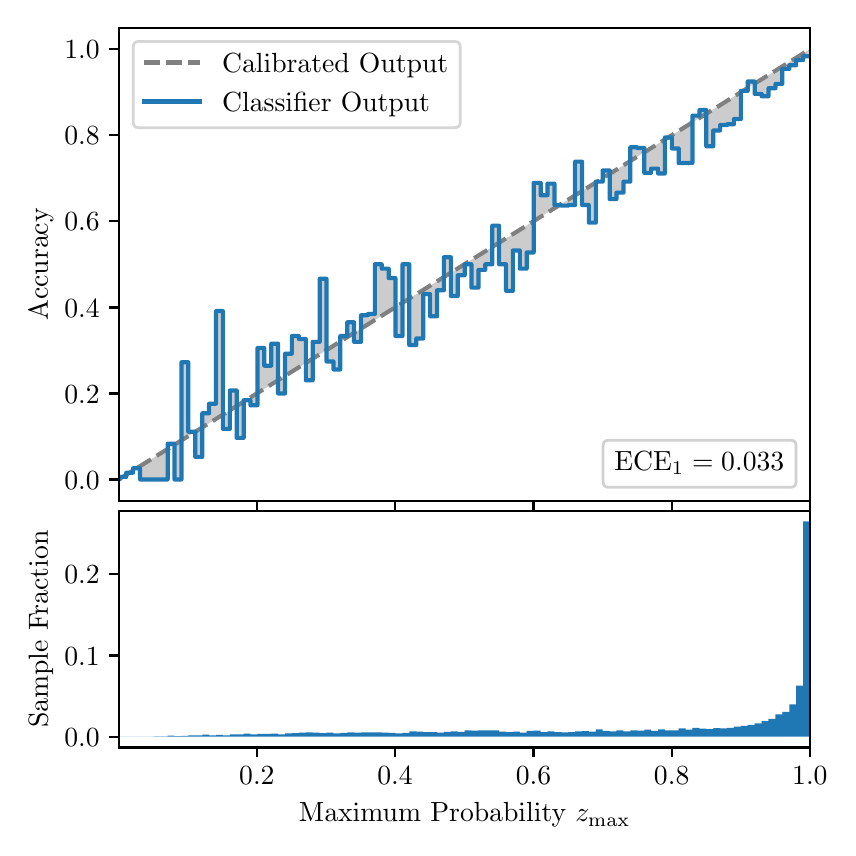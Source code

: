 \begingroup%
\makeatletter%
\begin{pgfpicture}%
\pgfpathrectangle{\pgfpointorigin}{\pgfqpoint{4.0in}{4.0in}}%
\pgfusepath{use as bounding box, clip}%
\begin{pgfscope}%
\pgfsetbuttcap%
\pgfsetmiterjoin%
\definecolor{currentfill}{rgb}{1.0,1.0,1.0}%
\pgfsetfillcolor{currentfill}%
\pgfsetlinewidth{0.0pt}%
\definecolor{currentstroke}{rgb}{1.0,1.0,1.0}%
\pgfsetstrokecolor{currentstroke}%
\pgfsetdash{}{0pt}%
\pgfpathmoveto{\pgfqpoint{0.0in}{0.0in}}%
\pgfpathlineto{\pgfqpoint{4.0in}{0.0in}}%
\pgfpathlineto{\pgfqpoint{4.0in}{4.0in}}%
\pgfpathlineto{\pgfqpoint{0.0in}{4.0in}}%
\pgfpathclose%
\pgfusepath{fill}%
\end{pgfscope}%
\begin{pgfscope}%
\pgfsetbuttcap%
\pgfsetmiterjoin%
\definecolor{currentfill}{rgb}{1.0,1.0,1.0}%
\pgfsetfillcolor{currentfill}%
\pgfsetlinewidth{0.0pt}%
\definecolor{currentstroke}{rgb}{0.0,0.0,0.0}%
\pgfsetstrokecolor{currentstroke}%
\pgfsetstrokeopacity{0.0}%
\pgfsetdash{}{0pt}%
\pgfpathmoveto{\pgfqpoint{0.458in}{1.633in}}%
\pgfpathlineto{\pgfqpoint{3.911in}{1.633in}}%
\pgfpathlineto{\pgfqpoint{3.911in}{4.0in}}%
\pgfpathlineto{\pgfqpoint{0.458in}{4.0in}}%
\pgfpathclose%
\pgfusepath{fill}%
\end{pgfscope}%
\begin{pgfscope}%
\pgfpathrectangle{\pgfqpoint{0.458in}{1.633in}}{\pgfqpoint{3.453in}{2.367in}}%
\pgfusepath{clip}%
\pgfsetbuttcap%
\pgfsetroundjoin%
\definecolor{currentfill}{rgb}{0.0,0.0,0.0}%
\pgfsetfillcolor{currentfill}%
\pgfsetfillopacity{0.2}%
\pgfsetlinewidth{0.0pt}%
\definecolor{currentstroke}{rgb}{0.0,0.0,0.0}%
\pgfsetstrokecolor{currentstroke}%
\pgfsetdash{}{0pt}%
\pgfpathmoveto{\pgfqpoint{0.462in}{1.754in}}%
\pgfpathlineto{\pgfqpoint{0.462in}{1.745in}}%
\pgfpathlineto{\pgfqpoint{0.465in}{1.747in}}%
\pgfpathlineto{\pgfqpoint{0.469in}{1.749in}}%
\pgfpathlineto{\pgfqpoint{0.472in}{1.751in}}%
\pgfpathlineto{\pgfqpoint{0.475in}{1.754in}}%
\pgfpathlineto{\pgfqpoint{0.479in}{1.756in}}%
\pgfpathlineto{\pgfqpoint{0.482in}{1.758in}}%
\pgfpathlineto{\pgfqpoint{0.486in}{1.76in}}%
\pgfpathlineto{\pgfqpoint{0.489in}{1.762in}}%
\pgfpathlineto{\pgfqpoint{0.493in}{1.764in}}%
\pgfpathlineto{\pgfqpoint{0.496in}{1.766in}}%
\pgfpathlineto{\pgfqpoint{0.5in}{1.769in}}%
\pgfpathlineto{\pgfqpoint{0.503in}{1.771in}}%
\pgfpathlineto{\pgfqpoint{0.507in}{1.773in}}%
\pgfpathlineto{\pgfqpoint{0.51in}{1.775in}}%
\pgfpathlineto{\pgfqpoint{0.513in}{1.777in}}%
\pgfpathlineto{\pgfqpoint{0.517in}{1.779in}}%
\pgfpathlineto{\pgfqpoint{0.52in}{1.782in}}%
\pgfpathlineto{\pgfqpoint{0.524in}{1.784in}}%
\pgfpathlineto{\pgfqpoint{0.527in}{1.786in}}%
\pgfpathlineto{\pgfqpoint{0.531in}{1.788in}}%
\pgfpathlineto{\pgfqpoint{0.534in}{1.79in}}%
\pgfpathlineto{\pgfqpoint{0.538in}{1.792in}}%
\pgfpathlineto{\pgfqpoint{0.541in}{1.794in}}%
\pgfpathlineto{\pgfqpoint{0.545in}{1.797in}}%
\pgfpathlineto{\pgfqpoint{0.548in}{1.799in}}%
\pgfpathlineto{\pgfqpoint{0.551in}{1.801in}}%
\pgfpathlineto{\pgfqpoint{0.555in}{1.803in}}%
\pgfpathlineto{\pgfqpoint{0.558in}{1.805in}}%
\pgfpathlineto{\pgfqpoint{0.562in}{1.807in}}%
\pgfpathlineto{\pgfqpoint{0.565in}{1.81in}}%
\pgfpathlineto{\pgfqpoint{0.569in}{1.812in}}%
\pgfpathlineto{\pgfqpoint{0.572in}{1.814in}}%
\pgfpathlineto{\pgfqpoint{0.576in}{1.816in}}%
\pgfpathlineto{\pgfqpoint{0.579in}{1.818in}}%
\pgfpathlineto{\pgfqpoint{0.583in}{1.82in}}%
\pgfpathlineto{\pgfqpoint{0.586in}{1.822in}}%
\pgfpathlineto{\pgfqpoint{0.59in}{1.825in}}%
\pgfpathlineto{\pgfqpoint{0.593in}{1.827in}}%
\pgfpathlineto{\pgfqpoint{0.596in}{1.829in}}%
\pgfpathlineto{\pgfqpoint{0.6in}{1.831in}}%
\pgfpathlineto{\pgfqpoint{0.603in}{1.833in}}%
\pgfpathlineto{\pgfqpoint{0.607in}{1.835in}}%
\pgfpathlineto{\pgfqpoint{0.61in}{1.837in}}%
\pgfpathlineto{\pgfqpoint{0.614in}{1.84in}}%
\pgfpathlineto{\pgfqpoint{0.617in}{1.842in}}%
\pgfpathlineto{\pgfqpoint{0.621in}{1.844in}}%
\pgfpathlineto{\pgfqpoint{0.624in}{1.846in}}%
\pgfpathlineto{\pgfqpoint{0.628in}{1.848in}}%
\pgfpathlineto{\pgfqpoint{0.631in}{1.85in}}%
\pgfpathlineto{\pgfqpoint{0.634in}{1.853in}}%
\pgfpathlineto{\pgfqpoint{0.638in}{1.855in}}%
\pgfpathlineto{\pgfqpoint{0.641in}{1.857in}}%
\pgfpathlineto{\pgfqpoint{0.645in}{1.859in}}%
\pgfpathlineto{\pgfqpoint{0.648in}{1.861in}}%
\pgfpathlineto{\pgfqpoint{0.652in}{1.863in}}%
\pgfpathlineto{\pgfqpoint{0.655in}{1.865in}}%
\pgfpathlineto{\pgfqpoint{0.659in}{1.868in}}%
\pgfpathlineto{\pgfqpoint{0.662in}{1.87in}}%
\pgfpathlineto{\pgfqpoint{0.666in}{1.872in}}%
\pgfpathlineto{\pgfqpoint{0.669in}{1.874in}}%
\pgfpathlineto{\pgfqpoint{0.672in}{1.876in}}%
\pgfpathlineto{\pgfqpoint{0.676in}{1.878in}}%
\pgfpathlineto{\pgfqpoint{0.679in}{1.881in}}%
\pgfpathlineto{\pgfqpoint{0.683in}{1.883in}}%
\pgfpathlineto{\pgfqpoint{0.686in}{1.885in}}%
\pgfpathlineto{\pgfqpoint{0.69in}{1.887in}}%
\pgfpathlineto{\pgfqpoint{0.693in}{1.889in}}%
\pgfpathlineto{\pgfqpoint{0.697in}{1.891in}}%
\pgfpathlineto{\pgfqpoint{0.7in}{1.893in}}%
\pgfpathlineto{\pgfqpoint{0.704in}{1.896in}}%
\pgfpathlineto{\pgfqpoint{0.707in}{1.898in}}%
\pgfpathlineto{\pgfqpoint{0.71in}{1.9in}}%
\pgfpathlineto{\pgfqpoint{0.714in}{1.902in}}%
\pgfpathlineto{\pgfqpoint{0.717in}{1.904in}}%
\pgfpathlineto{\pgfqpoint{0.721in}{1.906in}}%
\pgfpathlineto{\pgfqpoint{0.724in}{1.908in}}%
\pgfpathlineto{\pgfqpoint{0.728in}{1.911in}}%
\pgfpathlineto{\pgfqpoint{0.731in}{1.913in}}%
\pgfpathlineto{\pgfqpoint{0.735in}{1.915in}}%
\pgfpathlineto{\pgfqpoint{0.738in}{1.917in}}%
\pgfpathlineto{\pgfqpoint{0.742in}{1.919in}}%
\pgfpathlineto{\pgfqpoint{0.745in}{1.921in}}%
\pgfpathlineto{\pgfqpoint{0.749in}{1.924in}}%
\pgfpathlineto{\pgfqpoint{0.752in}{1.926in}}%
\pgfpathlineto{\pgfqpoint{0.755in}{1.928in}}%
\pgfpathlineto{\pgfqpoint{0.759in}{1.93in}}%
\pgfpathlineto{\pgfqpoint{0.762in}{1.932in}}%
\pgfpathlineto{\pgfqpoint{0.766in}{1.934in}}%
\pgfpathlineto{\pgfqpoint{0.769in}{1.936in}}%
\pgfpathlineto{\pgfqpoint{0.773in}{1.939in}}%
\pgfpathlineto{\pgfqpoint{0.776in}{1.941in}}%
\pgfpathlineto{\pgfqpoint{0.78in}{1.943in}}%
\pgfpathlineto{\pgfqpoint{0.783in}{1.945in}}%
\pgfpathlineto{\pgfqpoint{0.787in}{1.947in}}%
\pgfpathlineto{\pgfqpoint{0.79in}{1.949in}}%
\pgfpathlineto{\pgfqpoint{0.793in}{1.952in}}%
\pgfpathlineto{\pgfqpoint{0.797in}{1.954in}}%
\pgfpathlineto{\pgfqpoint{0.8in}{1.956in}}%
\pgfpathlineto{\pgfqpoint{0.804in}{1.958in}}%
\pgfpathlineto{\pgfqpoint{0.807in}{1.96in}}%
\pgfpathlineto{\pgfqpoint{0.811in}{1.962in}}%
\pgfpathlineto{\pgfqpoint{0.814in}{1.964in}}%
\pgfpathlineto{\pgfqpoint{0.818in}{1.967in}}%
\pgfpathlineto{\pgfqpoint{0.821in}{1.969in}}%
\pgfpathlineto{\pgfqpoint{0.825in}{1.971in}}%
\pgfpathlineto{\pgfqpoint{0.828in}{1.973in}}%
\pgfpathlineto{\pgfqpoint{0.831in}{1.975in}}%
\pgfpathlineto{\pgfqpoint{0.835in}{1.977in}}%
\pgfpathlineto{\pgfqpoint{0.838in}{1.979in}}%
\pgfpathlineto{\pgfqpoint{0.842in}{1.982in}}%
\pgfpathlineto{\pgfqpoint{0.845in}{1.984in}}%
\pgfpathlineto{\pgfqpoint{0.849in}{1.986in}}%
\pgfpathlineto{\pgfqpoint{0.852in}{1.988in}}%
\pgfpathlineto{\pgfqpoint{0.856in}{1.99in}}%
\pgfpathlineto{\pgfqpoint{0.859in}{1.992in}}%
\pgfpathlineto{\pgfqpoint{0.863in}{1.995in}}%
\pgfpathlineto{\pgfqpoint{0.866in}{1.997in}}%
\pgfpathlineto{\pgfqpoint{0.869in}{1.999in}}%
\pgfpathlineto{\pgfqpoint{0.873in}{2.001in}}%
\pgfpathlineto{\pgfqpoint{0.876in}{2.003in}}%
\pgfpathlineto{\pgfqpoint{0.88in}{2.005in}}%
\pgfpathlineto{\pgfqpoint{0.883in}{2.007in}}%
\pgfpathlineto{\pgfqpoint{0.887in}{2.01in}}%
\pgfpathlineto{\pgfqpoint{0.89in}{2.012in}}%
\pgfpathlineto{\pgfqpoint{0.894in}{2.014in}}%
\pgfpathlineto{\pgfqpoint{0.897in}{2.016in}}%
\pgfpathlineto{\pgfqpoint{0.901in}{2.018in}}%
\pgfpathlineto{\pgfqpoint{0.904in}{2.02in}}%
\pgfpathlineto{\pgfqpoint{0.908in}{2.023in}}%
\pgfpathlineto{\pgfqpoint{0.911in}{2.025in}}%
\pgfpathlineto{\pgfqpoint{0.914in}{2.027in}}%
\pgfpathlineto{\pgfqpoint{0.918in}{2.029in}}%
\pgfpathlineto{\pgfqpoint{0.921in}{2.031in}}%
\pgfpathlineto{\pgfqpoint{0.925in}{2.033in}}%
\pgfpathlineto{\pgfqpoint{0.928in}{2.035in}}%
\pgfpathlineto{\pgfqpoint{0.932in}{2.038in}}%
\pgfpathlineto{\pgfqpoint{0.935in}{2.04in}}%
\pgfpathlineto{\pgfqpoint{0.939in}{2.042in}}%
\pgfpathlineto{\pgfqpoint{0.942in}{2.044in}}%
\pgfpathlineto{\pgfqpoint{0.946in}{2.046in}}%
\pgfpathlineto{\pgfqpoint{0.949in}{2.048in}}%
\pgfpathlineto{\pgfqpoint{0.952in}{2.05in}}%
\pgfpathlineto{\pgfqpoint{0.956in}{2.053in}}%
\pgfpathlineto{\pgfqpoint{0.959in}{2.055in}}%
\pgfpathlineto{\pgfqpoint{0.963in}{2.057in}}%
\pgfpathlineto{\pgfqpoint{0.966in}{2.059in}}%
\pgfpathlineto{\pgfqpoint{0.97in}{2.061in}}%
\pgfpathlineto{\pgfqpoint{0.973in}{2.063in}}%
\pgfpathlineto{\pgfqpoint{0.977in}{2.066in}}%
\pgfpathlineto{\pgfqpoint{0.98in}{2.068in}}%
\pgfpathlineto{\pgfqpoint{0.984in}{2.07in}}%
\pgfpathlineto{\pgfqpoint{0.987in}{2.072in}}%
\pgfpathlineto{\pgfqpoint{0.99in}{2.074in}}%
\pgfpathlineto{\pgfqpoint{0.994in}{2.076in}}%
\pgfpathlineto{\pgfqpoint{0.997in}{2.078in}}%
\pgfpathlineto{\pgfqpoint{1.001in}{2.081in}}%
\pgfpathlineto{\pgfqpoint{1.004in}{2.083in}}%
\pgfpathlineto{\pgfqpoint{1.008in}{2.085in}}%
\pgfpathlineto{\pgfqpoint{1.011in}{2.087in}}%
\pgfpathlineto{\pgfqpoint{1.015in}{2.089in}}%
\pgfpathlineto{\pgfqpoint{1.018in}{2.091in}}%
\pgfpathlineto{\pgfqpoint{1.022in}{2.094in}}%
\pgfpathlineto{\pgfqpoint{1.025in}{2.096in}}%
\pgfpathlineto{\pgfqpoint{1.028in}{2.098in}}%
\pgfpathlineto{\pgfqpoint{1.032in}{2.1in}}%
\pgfpathlineto{\pgfqpoint{1.035in}{2.102in}}%
\pgfpathlineto{\pgfqpoint{1.039in}{2.104in}}%
\pgfpathlineto{\pgfqpoint{1.042in}{2.106in}}%
\pgfpathlineto{\pgfqpoint{1.046in}{2.109in}}%
\pgfpathlineto{\pgfqpoint{1.049in}{2.111in}}%
\pgfpathlineto{\pgfqpoint{1.053in}{2.113in}}%
\pgfpathlineto{\pgfqpoint{1.056in}{2.115in}}%
\pgfpathlineto{\pgfqpoint{1.06in}{2.117in}}%
\pgfpathlineto{\pgfqpoint{1.063in}{2.119in}}%
\pgfpathlineto{\pgfqpoint{1.067in}{2.122in}}%
\pgfpathlineto{\pgfqpoint{1.07in}{2.124in}}%
\pgfpathlineto{\pgfqpoint{1.073in}{2.126in}}%
\pgfpathlineto{\pgfqpoint{1.077in}{2.128in}}%
\pgfpathlineto{\pgfqpoint{1.08in}{2.13in}}%
\pgfpathlineto{\pgfqpoint{1.084in}{2.132in}}%
\pgfpathlineto{\pgfqpoint{1.087in}{2.134in}}%
\pgfpathlineto{\pgfqpoint{1.091in}{2.137in}}%
\pgfpathlineto{\pgfqpoint{1.094in}{2.139in}}%
\pgfpathlineto{\pgfqpoint{1.098in}{2.141in}}%
\pgfpathlineto{\pgfqpoint{1.101in}{2.143in}}%
\pgfpathlineto{\pgfqpoint{1.105in}{2.145in}}%
\pgfpathlineto{\pgfqpoint{1.108in}{2.147in}}%
\pgfpathlineto{\pgfqpoint{1.111in}{2.149in}}%
\pgfpathlineto{\pgfqpoint{1.115in}{2.152in}}%
\pgfpathlineto{\pgfqpoint{1.118in}{2.154in}}%
\pgfpathlineto{\pgfqpoint{1.122in}{2.156in}}%
\pgfpathlineto{\pgfqpoint{1.125in}{2.158in}}%
\pgfpathlineto{\pgfqpoint{1.129in}{2.16in}}%
\pgfpathlineto{\pgfqpoint{1.132in}{2.162in}}%
\pgfpathlineto{\pgfqpoint{1.136in}{2.165in}}%
\pgfpathlineto{\pgfqpoint{1.139in}{2.167in}}%
\pgfpathlineto{\pgfqpoint{1.143in}{2.169in}}%
\pgfpathlineto{\pgfqpoint{1.146in}{2.171in}}%
\pgfpathlineto{\pgfqpoint{1.149in}{2.173in}}%
\pgfpathlineto{\pgfqpoint{1.153in}{2.175in}}%
\pgfpathlineto{\pgfqpoint{1.156in}{2.177in}}%
\pgfpathlineto{\pgfqpoint{1.16in}{2.18in}}%
\pgfpathlineto{\pgfqpoint{1.163in}{2.182in}}%
\pgfpathlineto{\pgfqpoint{1.167in}{2.184in}}%
\pgfpathlineto{\pgfqpoint{1.17in}{2.186in}}%
\pgfpathlineto{\pgfqpoint{1.174in}{2.188in}}%
\pgfpathlineto{\pgfqpoint{1.177in}{2.19in}}%
\pgfpathlineto{\pgfqpoint{1.181in}{2.193in}}%
\pgfpathlineto{\pgfqpoint{1.184in}{2.195in}}%
\pgfpathlineto{\pgfqpoint{1.187in}{2.197in}}%
\pgfpathlineto{\pgfqpoint{1.191in}{2.199in}}%
\pgfpathlineto{\pgfqpoint{1.194in}{2.201in}}%
\pgfpathlineto{\pgfqpoint{1.198in}{2.203in}}%
\pgfpathlineto{\pgfqpoint{1.201in}{2.205in}}%
\pgfpathlineto{\pgfqpoint{1.205in}{2.208in}}%
\pgfpathlineto{\pgfqpoint{1.208in}{2.21in}}%
\pgfpathlineto{\pgfqpoint{1.212in}{2.212in}}%
\pgfpathlineto{\pgfqpoint{1.215in}{2.214in}}%
\pgfpathlineto{\pgfqpoint{1.219in}{2.216in}}%
\pgfpathlineto{\pgfqpoint{1.222in}{2.218in}}%
\pgfpathlineto{\pgfqpoint{1.226in}{2.22in}}%
\pgfpathlineto{\pgfqpoint{1.229in}{2.223in}}%
\pgfpathlineto{\pgfqpoint{1.232in}{2.225in}}%
\pgfpathlineto{\pgfqpoint{1.236in}{2.227in}}%
\pgfpathlineto{\pgfqpoint{1.239in}{2.229in}}%
\pgfpathlineto{\pgfqpoint{1.243in}{2.231in}}%
\pgfpathlineto{\pgfqpoint{1.246in}{2.233in}}%
\pgfpathlineto{\pgfqpoint{1.25in}{2.236in}}%
\pgfpathlineto{\pgfqpoint{1.253in}{2.238in}}%
\pgfpathlineto{\pgfqpoint{1.257in}{2.24in}}%
\pgfpathlineto{\pgfqpoint{1.26in}{2.242in}}%
\pgfpathlineto{\pgfqpoint{1.264in}{2.244in}}%
\pgfpathlineto{\pgfqpoint{1.267in}{2.246in}}%
\pgfpathlineto{\pgfqpoint{1.27in}{2.248in}}%
\pgfpathlineto{\pgfqpoint{1.274in}{2.251in}}%
\pgfpathlineto{\pgfqpoint{1.277in}{2.253in}}%
\pgfpathlineto{\pgfqpoint{1.281in}{2.255in}}%
\pgfpathlineto{\pgfqpoint{1.284in}{2.257in}}%
\pgfpathlineto{\pgfqpoint{1.288in}{2.259in}}%
\pgfpathlineto{\pgfqpoint{1.291in}{2.261in}}%
\pgfpathlineto{\pgfqpoint{1.295in}{2.264in}}%
\pgfpathlineto{\pgfqpoint{1.298in}{2.266in}}%
\pgfpathlineto{\pgfqpoint{1.302in}{2.268in}}%
\pgfpathlineto{\pgfqpoint{1.305in}{2.27in}}%
\pgfpathlineto{\pgfqpoint{1.308in}{2.272in}}%
\pgfpathlineto{\pgfqpoint{1.312in}{2.274in}}%
\pgfpathlineto{\pgfqpoint{1.315in}{2.276in}}%
\pgfpathlineto{\pgfqpoint{1.319in}{2.279in}}%
\pgfpathlineto{\pgfqpoint{1.322in}{2.281in}}%
\pgfpathlineto{\pgfqpoint{1.326in}{2.283in}}%
\pgfpathlineto{\pgfqpoint{1.329in}{2.285in}}%
\pgfpathlineto{\pgfqpoint{1.333in}{2.287in}}%
\pgfpathlineto{\pgfqpoint{1.336in}{2.289in}}%
\pgfpathlineto{\pgfqpoint{1.34in}{2.291in}}%
\pgfpathlineto{\pgfqpoint{1.343in}{2.294in}}%
\pgfpathlineto{\pgfqpoint{1.346in}{2.296in}}%
\pgfpathlineto{\pgfqpoint{1.35in}{2.298in}}%
\pgfpathlineto{\pgfqpoint{1.353in}{2.3in}}%
\pgfpathlineto{\pgfqpoint{1.357in}{2.302in}}%
\pgfpathlineto{\pgfqpoint{1.36in}{2.304in}}%
\pgfpathlineto{\pgfqpoint{1.364in}{2.307in}}%
\pgfpathlineto{\pgfqpoint{1.367in}{2.309in}}%
\pgfpathlineto{\pgfqpoint{1.371in}{2.311in}}%
\pgfpathlineto{\pgfqpoint{1.374in}{2.313in}}%
\pgfpathlineto{\pgfqpoint{1.378in}{2.315in}}%
\pgfpathlineto{\pgfqpoint{1.381in}{2.317in}}%
\pgfpathlineto{\pgfqpoint{1.385in}{2.319in}}%
\pgfpathlineto{\pgfqpoint{1.388in}{2.322in}}%
\pgfpathlineto{\pgfqpoint{1.391in}{2.324in}}%
\pgfpathlineto{\pgfqpoint{1.395in}{2.326in}}%
\pgfpathlineto{\pgfqpoint{1.398in}{2.328in}}%
\pgfpathlineto{\pgfqpoint{1.402in}{2.33in}}%
\pgfpathlineto{\pgfqpoint{1.405in}{2.332in}}%
\pgfpathlineto{\pgfqpoint{1.409in}{2.335in}}%
\pgfpathlineto{\pgfqpoint{1.412in}{2.337in}}%
\pgfpathlineto{\pgfqpoint{1.416in}{2.339in}}%
\pgfpathlineto{\pgfqpoint{1.419in}{2.341in}}%
\pgfpathlineto{\pgfqpoint{1.423in}{2.343in}}%
\pgfpathlineto{\pgfqpoint{1.426in}{2.345in}}%
\pgfpathlineto{\pgfqpoint{1.429in}{2.347in}}%
\pgfpathlineto{\pgfqpoint{1.433in}{2.35in}}%
\pgfpathlineto{\pgfqpoint{1.436in}{2.352in}}%
\pgfpathlineto{\pgfqpoint{1.44in}{2.354in}}%
\pgfpathlineto{\pgfqpoint{1.443in}{2.356in}}%
\pgfpathlineto{\pgfqpoint{1.447in}{2.358in}}%
\pgfpathlineto{\pgfqpoint{1.45in}{2.36in}}%
\pgfpathlineto{\pgfqpoint{1.454in}{2.363in}}%
\pgfpathlineto{\pgfqpoint{1.457in}{2.365in}}%
\pgfpathlineto{\pgfqpoint{1.461in}{2.367in}}%
\pgfpathlineto{\pgfqpoint{1.464in}{2.369in}}%
\pgfpathlineto{\pgfqpoint{1.467in}{2.371in}}%
\pgfpathlineto{\pgfqpoint{1.471in}{2.373in}}%
\pgfpathlineto{\pgfqpoint{1.474in}{2.375in}}%
\pgfpathlineto{\pgfqpoint{1.478in}{2.378in}}%
\pgfpathlineto{\pgfqpoint{1.481in}{2.38in}}%
\pgfpathlineto{\pgfqpoint{1.485in}{2.382in}}%
\pgfpathlineto{\pgfqpoint{1.488in}{2.384in}}%
\pgfpathlineto{\pgfqpoint{1.492in}{2.386in}}%
\pgfpathlineto{\pgfqpoint{1.495in}{2.388in}}%
\pgfpathlineto{\pgfqpoint{1.499in}{2.39in}}%
\pgfpathlineto{\pgfqpoint{1.502in}{2.393in}}%
\pgfpathlineto{\pgfqpoint{1.506in}{2.395in}}%
\pgfpathlineto{\pgfqpoint{1.509in}{2.397in}}%
\pgfpathlineto{\pgfqpoint{1.512in}{2.399in}}%
\pgfpathlineto{\pgfqpoint{1.516in}{2.401in}}%
\pgfpathlineto{\pgfqpoint{1.519in}{2.403in}}%
\pgfpathlineto{\pgfqpoint{1.523in}{2.406in}}%
\pgfpathlineto{\pgfqpoint{1.526in}{2.408in}}%
\pgfpathlineto{\pgfqpoint{1.53in}{2.41in}}%
\pgfpathlineto{\pgfqpoint{1.533in}{2.412in}}%
\pgfpathlineto{\pgfqpoint{1.537in}{2.414in}}%
\pgfpathlineto{\pgfqpoint{1.54in}{2.416in}}%
\pgfpathlineto{\pgfqpoint{1.544in}{2.418in}}%
\pgfpathlineto{\pgfqpoint{1.547in}{2.421in}}%
\pgfpathlineto{\pgfqpoint{1.55in}{2.423in}}%
\pgfpathlineto{\pgfqpoint{1.554in}{2.425in}}%
\pgfpathlineto{\pgfqpoint{1.557in}{2.427in}}%
\pgfpathlineto{\pgfqpoint{1.561in}{2.429in}}%
\pgfpathlineto{\pgfqpoint{1.564in}{2.431in}}%
\pgfpathlineto{\pgfqpoint{1.568in}{2.434in}}%
\pgfpathlineto{\pgfqpoint{1.571in}{2.436in}}%
\pgfpathlineto{\pgfqpoint{1.575in}{2.438in}}%
\pgfpathlineto{\pgfqpoint{1.578in}{2.44in}}%
\pgfpathlineto{\pgfqpoint{1.582in}{2.442in}}%
\pgfpathlineto{\pgfqpoint{1.585in}{2.444in}}%
\pgfpathlineto{\pgfqpoint{1.588in}{2.446in}}%
\pgfpathlineto{\pgfqpoint{1.592in}{2.449in}}%
\pgfpathlineto{\pgfqpoint{1.595in}{2.451in}}%
\pgfpathlineto{\pgfqpoint{1.599in}{2.453in}}%
\pgfpathlineto{\pgfqpoint{1.602in}{2.455in}}%
\pgfpathlineto{\pgfqpoint{1.606in}{2.457in}}%
\pgfpathlineto{\pgfqpoint{1.609in}{2.459in}}%
\pgfpathlineto{\pgfqpoint{1.613in}{2.461in}}%
\pgfpathlineto{\pgfqpoint{1.616in}{2.464in}}%
\pgfpathlineto{\pgfqpoint{1.62in}{2.466in}}%
\pgfpathlineto{\pgfqpoint{1.623in}{2.468in}}%
\pgfpathlineto{\pgfqpoint{1.626in}{2.47in}}%
\pgfpathlineto{\pgfqpoint{1.63in}{2.472in}}%
\pgfpathlineto{\pgfqpoint{1.633in}{2.474in}}%
\pgfpathlineto{\pgfqpoint{1.637in}{2.477in}}%
\pgfpathlineto{\pgfqpoint{1.64in}{2.479in}}%
\pgfpathlineto{\pgfqpoint{1.644in}{2.481in}}%
\pgfpathlineto{\pgfqpoint{1.647in}{2.483in}}%
\pgfpathlineto{\pgfqpoint{1.651in}{2.485in}}%
\pgfpathlineto{\pgfqpoint{1.654in}{2.487in}}%
\pgfpathlineto{\pgfqpoint{1.658in}{2.489in}}%
\pgfpathlineto{\pgfqpoint{1.661in}{2.492in}}%
\pgfpathlineto{\pgfqpoint{1.665in}{2.494in}}%
\pgfpathlineto{\pgfqpoint{1.668in}{2.496in}}%
\pgfpathlineto{\pgfqpoint{1.671in}{2.498in}}%
\pgfpathlineto{\pgfqpoint{1.675in}{2.5in}}%
\pgfpathlineto{\pgfqpoint{1.678in}{2.502in}}%
\pgfpathlineto{\pgfqpoint{1.682in}{2.505in}}%
\pgfpathlineto{\pgfqpoint{1.685in}{2.507in}}%
\pgfpathlineto{\pgfqpoint{1.689in}{2.509in}}%
\pgfpathlineto{\pgfqpoint{1.692in}{2.511in}}%
\pgfpathlineto{\pgfqpoint{1.696in}{2.513in}}%
\pgfpathlineto{\pgfqpoint{1.699in}{2.515in}}%
\pgfpathlineto{\pgfqpoint{1.703in}{2.517in}}%
\pgfpathlineto{\pgfqpoint{1.706in}{2.52in}}%
\pgfpathlineto{\pgfqpoint{1.709in}{2.522in}}%
\pgfpathlineto{\pgfqpoint{1.713in}{2.524in}}%
\pgfpathlineto{\pgfqpoint{1.716in}{2.526in}}%
\pgfpathlineto{\pgfqpoint{1.72in}{2.528in}}%
\pgfpathlineto{\pgfqpoint{1.723in}{2.53in}}%
\pgfpathlineto{\pgfqpoint{1.727in}{2.532in}}%
\pgfpathlineto{\pgfqpoint{1.73in}{2.535in}}%
\pgfpathlineto{\pgfqpoint{1.734in}{2.537in}}%
\pgfpathlineto{\pgfqpoint{1.737in}{2.539in}}%
\pgfpathlineto{\pgfqpoint{1.741in}{2.541in}}%
\pgfpathlineto{\pgfqpoint{1.744in}{2.543in}}%
\pgfpathlineto{\pgfqpoint{1.747in}{2.545in}}%
\pgfpathlineto{\pgfqpoint{1.751in}{2.548in}}%
\pgfpathlineto{\pgfqpoint{1.754in}{2.55in}}%
\pgfpathlineto{\pgfqpoint{1.758in}{2.552in}}%
\pgfpathlineto{\pgfqpoint{1.761in}{2.554in}}%
\pgfpathlineto{\pgfqpoint{1.765in}{2.556in}}%
\pgfpathlineto{\pgfqpoint{1.768in}{2.558in}}%
\pgfpathlineto{\pgfqpoint{1.772in}{2.56in}}%
\pgfpathlineto{\pgfqpoint{1.775in}{2.563in}}%
\pgfpathlineto{\pgfqpoint{1.779in}{2.565in}}%
\pgfpathlineto{\pgfqpoint{1.782in}{2.567in}}%
\pgfpathlineto{\pgfqpoint{1.785in}{2.569in}}%
\pgfpathlineto{\pgfqpoint{1.789in}{2.571in}}%
\pgfpathlineto{\pgfqpoint{1.792in}{2.573in}}%
\pgfpathlineto{\pgfqpoint{1.796in}{2.576in}}%
\pgfpathlineto{\pgfqpoint{1.799in}{2.578in}}%
\pgfpathlineto{\pgfqpoint{1.803in}{2.58in}}%
\pgfpathlineto{\pgfqpoint{1.806in}{2.582in}}%
\pgfpathlineto{\pgfqpoint{1.81in}{2.584in}}%
\pgfpathlineto{\pgfqpoint{1.813in}{2.586in}}%
\pgfpathlineto{\pgfqpoint{1.817in}{2.588in}}%
\pgfpathlineto{\pgfqpoint{1.82in}{2.591in}}%
\pgfpathlineto{\pgfqpoint{1.824in}{2.593in}}%
\pgfpathlineto{\pgfqpoint{1.827in}{2.595in}}%
\pgfpathlineto{\pgfqpoint{1.83in}{2.597in}}%
\pgfpathlineto{\pgfqpoint{1.834in}{2.599in}}%
\pgfpathlineto{\pgfqpoint{1.837in}{2.601in}}%
\pgfpathlineto{\pgfqpoint{1.841in}{2.604in}}%
\pgfpathlineto{\pgfqpoint{1.844in}{2.606in}}%
\pgfpathlineto{\pgfqpoint{1.848in}{2.608in}}%
\pgfpathlineto{\pgfqpoint{1.851in}{2.61in}}%
\pgfpathlineto{\pgfqpoint{1.855in}{2.612in}}%
\pgfpathlineto{\pgfqpoint{1.858in}{2.614in}}%
\pgfpathlineto{\pgfqpoint{1.862in}{2.616in}}%
\pgfpathlineto{\pgfqpoint{1.865in}{2.619in}}%
\pgfpathlineto{\pgfqpoint{1.868in}{2.621in}}%
\pgfpathlineto{\pgfqpoint{1.872in}{2.623in}}%
\pgfpathlineto{\pgfqpoint{1.875in}{2.625in}}%
\pgfpathlineto{\pgfqpoint{1.879in}{2.627in}}%
\pgfpathlineto{\pgfqpoint{1.882in}{2.629in}}%
\pgfpathlineto{\pgfqpoint{1.886in}{2.631in}}%
\pgfpathlineto{\pgfqpoint{1.889in}{2.634in}}%
\pgfpathlineto{\pgfqpoint{1.893in}{2.636in}}%
\pgfpathlineto{\pgfqpoint{1.896in}{2.638in}}%
\pgfpathlineto{\pgfqpoint{1.9in}{2.64in}}%
\pgfpathlineto{\pgfqpoint{1.903in}{2.642in}}%
\pgfpathlineto{\pgfqpoint{1.906in}{2.644in}}%
\pgfpathlineto{\pgfqpoint{1.91in}{2.647in}}%
\pgfpathlineto{\pgfqpoint{1.913in}{2.649in}}%
\pgfpathlineto{\pgfqpoint{1.917in}{2.651in}}%
\pgfpathlineto{\pgfqpoint{1.92in}{2.653in}}%
\pgfpathlineto{\pgfqpoint{1.924in}{2.655in}}%
\pgfpathlineto{\pgfqpoint{1.927in}{2.657in}}%
\pgfpathlineto{\pgfqpoint{1.931in}{2.659in}}%
\pgfpathlineto{\pgfqpoint{1.934in}{2.662in}}%
\pgfpathlineto{\pgfqpoint{1.938in}{2.664in}}%
\pgfpathlineto{\pgfqpoint{1.941in}{2.666in}}%
\pgfpathlineto{\pgfqpoint{1.944in}{2.668in}}%
\pgfpathlineto{\pgfqpoint{1.948in}{2.67in}}%
\pgfpathlineto{\pgfqpoint{1.951in}{2.672in}}%
\pgfpathlineto{\pgfqpoint{1.955in}{2.675in}}%
\pgfpathlineto{\pgfqpoint{1.958in}{2.677in}}%
\pgfpathlineto{\pgfqpoint{1.962in}{2.679in}}%
\pgfpathlineto{\pgfqpoint{1.965in}{2.681in}}%
\pgfpathlineto{\pgfqpoint{1.969in}{2.683in}}%
\pgfpathlineto{\pgfqpoint{1.972in}{2.685in}}%
\pgfpathlineto{\pgfqpoint{1.976in}{2.687in}}%
\pgfpathlineto{\pgfqpoint{1.979in}{2.69in}}%
\pgfpathlineto{\pgfqpoint{1.983in}{2.692in}}%
\pgfpathlineto{\pgfqpoint{1.986in}{2.694in}}%
\pgfpathlineto{\pgfqpoint{1.989in}{2.696in}}%
\pgfpathlineto{\pgfqpoint{1.993in}{2.698in}}%
\pgfpathlineto{\pgfqpoint{1.996in}{2.7in}}%
\pgfpathlineto{\pgfqpoint{2.0in}{2.702in}}%
\pgfpathlineto{\pgfqpoint{2.003in}{2.705in}}%
\pgfpathlineto{\pgfqpoint{2.007in}{2.707in}}%
\pgfpathlineto{\pgfqpoint{2.01in}{2.709in}}%
\pgfpathlineto{\pgfqpoint{2.014in}{2.711in}}%
\pgfpathlineto{\pgfqpoint{2.017in}{2.713in}}%
\pgfpathlineto{\pgfqpoint{2.021in}{2.715in}}%
\pgfpathlineto{\pgfqpoint{2.024in}{2.718in}}%
\pgfpathlineto{\pgfqpoint{2.027in}{2.72in}}%
\pgfpathlineto{\pgfqpoint{2.031in}{2.722in}}%
\pgfpathlineto{\pgfqpoint{2.034in}{2.724in}}%
\pgfpathlineto{\pgfqpoint{2.038in}{2.726in}}%
\pgfpathlineto{\pgfqpoint{2.041in}{2.728in}}%
\pgfpathlineto{\pgfqpoint{2.045in}{2.73in}}%
\pgfpathlineto{\pgfqpoint{2.048in}{2.733in}}%
\pgfpathlineto{\pgfqpoint{2.052in}{2.735in}}%
\pgfpathlineto{\pgfqpoint{2.055in}{2.737in}}%
\pgfpathlineto{\pgfqpoint{2.059in}{2.739in}}%
\pgfpathlineto{\pgfqpoint{2.062in}{2.741in}}%
\pgfpathlineto{\pgfqpoint{2.065in}{2.743in}}%
\pgfpathlineto{\pgfqpoint{2.069in}{2.746in}}%
\pgfpathlineto{\pgfqpoint{2.072in}{2.748in}}%
\pgfpathlineto{\pgfqpoint{2.076in}{2.75in}}%
\pgfpathlineto{\pgfqpoint{2.079in}{2.752in}}%
\pgfpathlineto{\pgfqpoint{2.083in}{2.754in}}%
\pgfpathlineto{\pgfqpoint{2.086in}{2.756in}}%
\pgfpathlineto{\pgfqpoint{2.09in}{2.758in}}%
\pgfpathlineto{\pgfqpoint{2.093in}{2.761in}}%
\pgfpathlineto{\pgfqpoint{2.097in}{2.763in}}%
\pgfpathlineto{\pgfqpoint{2.1in}{2.765in}}%
\pgfpathlineto{\pgfqpoint{2.103in}{2.767in}}%
\pgfpathlineto{\pgfqpoint{2.107in}{2.769in}}%
\pgfpathlineto{\pgfqpoint{2.11in}{2.771in}}%
\pgfpathlineto{\pgfqpoint{2.114in}{2.773in}}%
\pgfpathlineto{\pgfqpoint{2.117in}{2.776in}}%
\pgfpathlineto{\pgfqpoint{2.121in}{2.778in}}%
\pgfpathlineto{\pgfqpoint{2.124in}{2.78in}}%
\pgfpathlineto{\pgfqpoint{2.128in}{2.782in}}%
\pgfpathlineto{\pgfqpoint{2.131in}{2.784in}}%
\pgfpathlineto{\pgfqpoint{2.135in}{2.786in}}%
\pgfpathlineto{\pgfqpoint{2.138in}{2.789in}}%
\pgfpathlineto{\pgfqpoint{2.142in}{2.791in}}%
\pgfpathlineto{\pgfqpoint{2.145in}{2.793in}}%
\pgfpathlineto{\pgfqpoint{2.148in}{2.795in}}%
\pgfpathlineto{\pgfqpoint{2.152in}{2.797in}}%
\pgfpathlineto{\pgfqpoint{2.155in}{2.799in}}%
\pgfpathlineto{\pgfqpoint{2.159in}{2.801in}}%
\pgfpathlineto{\pgfqpoint{2.162in}{2.804in}}%
\pgfpathlineto{\pgfqpoint{2.166in}{2.806in}}%
\pgfpathlineto{\pgfqpoint{2.169in}{2.808in}}%
\pgfpathlineto{\pgfqpoint{2.173in}{2.81in}}%
\pgfpathlineto{\pgfqpoint{2.176in}{2.812in}}%
\pgfpathlineto{\pgfqpoint{2.18in}{2.814in}}%
\pgfpathlineto{\pgfqpoint{2.183in}{2.817in}}%
\pgfpathlineto{\pgfqpoint{2.186in}{2.819in}}%
\pgfpathlineto{\pgfqpoint{2.19in}{2.821in}}%
\pgfpathlineto{\pgfqpoint{2.193in}{2.823in}}%
\pgfpathlineto{\pgfqpoint{2.197in}{2.825in}}%
\pgfpathlineto{\pgfqpoint{2.2in}{2.827in}}%
\pgfpathlineto{\pgfqpoint{2.204in}{2.829in}}%
\pgfpathlineto{\pgfqpoint{2.207in}{2.832in}}%
\pgfpathlineto{\pgfqpoint{2.211in}{2.834in}}%
\pgfpathlineto{\pgfqpoint{2.214in}{2.836in}}%
\pgfpathlineto{\pgfqpoint{2.218in}{2.838in}}%
\pgfpathlineto{\pgfqpoint{2.221in}{2.84in}}%
\pgfpathlineto{\pgfqpoint{2.224in}{2.842in}}%
\pgfpathlineto{\pgfqpoint{2.228in}{2.845in}}%
\pgfpathlineto{\pgfqpoint{2.231in}{2.847in}}%
\pgfpathlineto{\pgfqpoint{2.235in}{2.849in}}%
\pgfpathlineto{\pgfqpoint{2.238in}{2.851in}}%
\pgfpathlineto{\pgfqpoint{2.242in}{2.853in}}%
\pgfpathlineto{\pgfqpoint{2.245in}{2.855in}}%
\pgfpathlineto{\pgfqpoint{2.249in}{2.857in}}%
\pgfpathlineto{\pgfqpoint{2.252in}{2.86in}}%
\pgfpathlineto{\pgfqpoint{2.256in}{2.862in}}%
\pgfpathlineto{\pgfqpoint{2.259in}{2.864in}}%
\pgfpathlineto{\pgfqpoint{2.262in}{2.866in}}%
\pgfpathlineto{\pgfqpoint{2.266in}{2.868in}}%
\pgfpathlineto{\pgfqpoint{2.269in}{2.87in}}%
\pgfpathlineto{\pgfqpoint{2.273in}{2.872in}}%
\pgfpathlineto{\pgfqpoint{2.276in}{2.875in}}%
\pgfpathlineto{\pgfqpoint{2.28in}{2.877in}}%
\pgfpathlineto{\pgfqpoint{2.283in}{2.879in}}%
\pgfpathlineto{\pgfqpoint{2.287in}{2.881in}}%
\pgfpathlineto{\pgfqpoint{2.29in}{2.883in}}%
\pgfpathlineto{\pgfqpoint{2.294in}{2.885in}}%
\pgfpathlineto{\pgfqpoint{2.297in}{2.888in}}%
\pgfpathlineto{\pgfqpoint{2.301in}{2.89in}}%
\pgfpathlineto{\pgfqpoint{2.304in}{2.892in}}%
\pgfpathlineto{\pgfqpoint{2.307in}{2.894in}}%
\pgfpathlineto{\pgfqpoint{2.311in}{2.896in}}%
\pgfpathlineto{\pgfqpoint{2.314in}{2.898in}}%
\pgfpathlineto{\pgfqpoint{2.318in}{2.9in}}%
\pgfpathlineto{\pgfqpoint{2.321in}{2.903in}}%
\pgfpathlineto{\pgfqpoint{2.325in}{2.905in}}%
\pgfpathlineto{\pgfqpoint{2.328in}{2.907in}}%
\pgfpathlineto{\pgfqpoint{2.332in}{2.909in}}%
\pgfpathlineto{\pgfqpoint{2.335in}{2.911in}}%
\pgfpathlineto{\pgfqpoint{2.339in}{2.913in}}%
\pgfpathlineto{\pgfqpoint{2.342in}{2.916in}}%
\pgfpathlineto{\pgfqpoint{2.345in}{2.918in}}%
\pgfpathlineto{\pgfqpoint{2.349in}{2.92in}}%
\pgfpathlineto{\pgfqpoint{2.352in}{2.922in}}%
\pgfpathlineto{\pgfqpoint{2.356in}{2.924in}}%
\pgfpathlineto{\pgfqpoint{2.359in}{2.926in}}%
\pgfpathlineto{\pgfqpoint{2.363in}{2.928in}}%
\pgfpathlineto{\pgfqpoint{2.366in}{2.931in}}%
\pgfpathlineto{\pgfqpoint{2.37in}{2.933in}}%
\pgfpathlineto{\pgfqpoint{2.373in}{2.935in}}%
\pgfpathlineto{\pgfqpoint{2.377in}{2.937in}}%
\pgfpathlineto{\pgfqpoint{2.38in}{2.939in}}%
\pgfpathlineto{\pgfqpoint{2.383in}{2.941in}}%
\pgfpathlineto{\pgfqpoint{2.387in}{2.943in}}%
\pgfpathlineto{\pgfqpoint{2.39in}{2.946in}}%
\pgfpathlineto{\pgfqpoint{2.394in}{2.948in}}%
\pgfpathlineto{\pgfqpoint{2.397in}{2.95in}}%
\pgfpathlineto{\pgfqpoint{2.401in}{2.952in}}%
\pgfpathlineto{\pgfqpoint{2.404in}{2.954in}}%
\pgfpathlineto{\pgfqpoint{2.408in}{2.956in}}%
\pgfpathlineto{\pgfqpoint{2.411in}{2.959in}}%
\pgfpathlineto{\pgfqpoint{2.415in}{2.961in}}%
\pgfpathlineto{\pgfqpoint{2.418in}{2.963in}}%
\pgfpathlineto{\pgfqpoint{2.421in}{2.965in}}%
\pgfpathlineto{\pgfqpoint{2.425in}{2.967in}}%
\pgfpathlineto{\pgfqpoint{2.428in}{2.969in}}%
\pgfpathlineto{\pgfqpoint{2.432in}{2.971in}}%
\pgfpathlineto{\pgfqpoint{2.435in}{2.974in}}%
\pgfpathlineto{\pgfqpoint{2.439in}{2.976in}}%
\pgfpathlineto{\pgfqpoint{2.442in}{2.978in}}%
\pgfpathlineto{\pgfqpoint{2.446in}{2.98in}}%
\pgfpathlineto{\pgfqpoint{2.449in}{2.982in}}%
\pgfpathlineto{\pgfqpoint{2.453in}{2.984in}}%
\pgfpathlineto{\pgfqpoint{2.456in}{2.987in}}%
\pgfpathlineto{\pgfqpoint{2.46in}{2.989in}}%
\pgfpathlineto{\pgfqpoint{2.463in}{2.991in}}%
\pgfpathlineto{\pgfqpoint{2.466in}{2.993in}}%
\pgfpathlineto{\pgfqpoint{2.47in}{2.995in}}%
\pgfpathlineto{\pgfqpoint{2.473in}{2.997in}}%
\pgfpathlineto{\pgfqpoint{2.477in}{2.999in}}%
\pgfpathlineto{\pgfqpoint{2.48in}{3.002in}}%
\pgfpathlineto{\pgfqpoint{2.484in}{3.004in}}%
\pgfpathlineto{\pgfqpoint{2.487in}{3.006in}}%
\pgfpathlineto{\pgfqpoint{2.491in}{3.008in}}%
\pgfpathlineto{\pgfqpoint{2.494in}{3.01in}}%
\pgfpathlineto{\pgfqpoint{2.498in}{3.012in}}%
\pgfpathlineto{\pgfqpoint{2.501in}{3.014in}}%
\pgfpathlineto{\pgfqpoint{2.504in}{3.017in}}%
\pgfpathlineto{\pgfqpoint{2.508in}{3.019in}}%
\pgfpathlineto{\pgfqpoint{2.511in}{3.021in}}%
\pgfpathlineto{\pgfqpoint{2.515in}{3.023in}}%
\pgfpathlineto{\pgfqpoint{2.518in}{3.025in}}%
\pgfpathlineto{\pgfqpoint{2.522in}{3.027in}}%
\pgfpathlineto{\pgfqpoint{2.525in}{3.03in}}%
\pgfpathlineto{\pgfqpoint{2.529in}{3.032in}}%
\pgfpathlineto{\pgfqpoint{2.532in}{3.034in}}%
\pgfpathlineto{\pgfqpoint{2.536in}{3.036in}}%
\pgfpathlineto{\pgfqpoint{2.539in}{3.038in}}%
\pgfpathlineto{\pgfqpoint{2.542in}{3.04in}}%
\pgfpathlineto{\pgfqpoint{2.546in}{3.042in}}%
\pgfpathlineto{\pgfqpoint{2.549in}{3.045in}}%
\pgfpathlineto{\pgfqpoint{2.553in}{3.047in}}%
\pgfpathlineto{\pgfqpoint{2.556in}{3.049in}}%
\pgfpathlineto{\pgfqpoint{2.56in}{3.051in}}%
\pgfpathlineto{\pgfqpoint{2.563in}{3.053in}}%
\pgfpathlineto{\pgfqpoint{2.567in}{3.055in}}%
\pgfpathlineto{\pgfqpoint{2.57in}{3.058in}}%
\pgfpathlineto{\pgfqpoint{2.574in}{3.06in}}%
\pgfpathlineto{\pgfqpoint{2.577in}{3.062in}}%
\pgfpathlineto{\pgfqpoint{2.58in}{3.064in}}%
\pgfpathlineto{\pgfqpoint{2.584in}{3.066in}}%
\pgfpathlineto{\pgfqpoint{2.587in}{3.068in}}%
\pgfpathlineto{\pgfqpoint{2.591in}{3.07in}}%
\pgfpathlineto{\pgfqpoint{2.594in}{3.073in}}%
\pgfpathlineto{\pgfqpoint{2.598in}{3.075in}}%
\pgfpathlineto{\pgfqpoint{2.601in}{3.077in}}%
\pgfpathlineto{\pgfqpoint{2.605in}{3.079in}}%
\pgfpathlineto{\pgfqpoint{2.608in}{3.081in}}%
\pgfpathlineto{\pgfqpoint{2.612in}{3.083in}}%
\pgfpathlineto{\pgfqpoint{2.615in}{3.085in}}%
\pgfpathlineto{\pgfqpoint{2.619in}{3.088in}}%
\pgfpathlineto{\pgfqpoint{2.622in}{3.09in}}%
\pgfpathlineto{\pgfqpoint{2.625in}{3.092in}}%
\pgfpathlineto{\pgfqpoint{2.629in}{3.094in}}%
\pgfpathlineto{\pgfqpoint{2.632in}{3.096in}}%
\pgfpathlineto{\pgfqpoint{2.636in}{3.098in}}%
\pgfpathlineto{\pgfqpoint{2.639in}{3.101in}}%
\pgfpathlineto{\pgfqpoint{2.643in}{3.103in}}%
\pgfpathlineto{\pgfqpoint{2.646in}{3.105in}}%
\pgfpathlineto{\pgfqpoint{2.65in}{3.107in}}%
\pgfpathlineto{\pgfqpoint{2.653in}{3.109in}}%
\pgfpathlineto{\pgfqpoint{2.657in}{3.111in}}%
\pgfpathlineto{\pgfqpoint{2.66in}{3.113in}}%
\pgfpathlineto{\pgfqpoint{2.663in}{3.116in}}%
\pgfpathlineto{\pgfqpoint{2.667in}{3.118in}}%
\pgfpathlineto{\pgfqpoint{2.67in}{3.12in}}%
\pgfpathlineto{\pgfqpoint{2.674in}{3.122in}}%
\pgfpathlineto{\pgfqpoint{2.677in}{3.124in}}%
\pgfpathlineto{\pgfqpoint{2.681in}{3.126in}}%
\pgfpathlineto{\pgfqpoint{2.684in}{3.129in}}%
\pgfpathlineto{\pgfqpoint{2.688in}{3.131in}}%
\pgfpathlineto{\pgfqpoint{2.691in}{3.133in}}%
\pgfpathlineto{\pgfqpoint{2.695in}{3.135in}}%
\pgfpathlineto{\pgfqpoint{2.698in}{3.137in}}%
\pgfpathlineto{\pgfqpoint{2.701in}{3.139in}}%
\pgfpathlineto{\pgfqpoint{2.705in}{3.141in}}%
\pgfpathlineto{\pgfqpoint{2.708in}{3.144in}}%
\pgfpathlineto{\pgfqpoint{2.712in}{3.146in}}%
\pgfpathlineto{\pgfqpoint{2.715in}{3.148in}}%
\pgfpathlineto{\pgfqpoint{2.719in}{3.15in}}%
\pgfpathlineto{\pgfqpoint{2.722in}{3.152in}}%
\pgfpathlineto{\pgfqpoint{2.726in}{3.154in}}%
\pgfpathlineto{\pgfqpoint{2.729in}{3.157in}}%
\pgfpathlineto{\pgfqpoint{2.733in}{3.159in}}%
\pgfpathlineto{\pgfqpoint{2.736in}{3.161in}}%
\pgfpathlineto{\pgfqpoint{2.739in}{3.163in}}%
\pgfpathlineto{\pgfqpoint{2.743in}{3.165in}}%
\pgfpathlineto{\pgfqpoint{2.746in}{3.167in}}%
\pgfpathlineto{\pgfqpoint{2.75in}{3.169in}}%
\pgfpathlineto{\pgfqpoint{2.753in}{3.172in}}%
\pgfpathlineto{\pgfqpoint{2.757in}{3.174in}}%
\pgfpathlineto{\pgfqpoint{2.76in}{3.176in}}%
\pgfpathlineto{\pgfqpoint{2.764in}{3.178in}}%
\pgfpathlineto{\pgfqpoint{2.767in}{3.18in}}%
\pgfpathlineto{\pgfqpoint{2.771in}{3.182in}}%
\pgfpathlineto{\pgfqpoint{2.774in}{3.184in}}%
\pgfpathlineto{\pgfqpoint{2.778in}{3.187in}}%
\pgfpathlineto{\pgfqpoint{2.781in}{3.189in}}%
\pgfpathlineto{\pgfqpoint{2.784in}{3.191in}}%
\pgfpathlineto{\pgfqpoint{2.788in}{3.193in}}%
\pgfpathlineto{\pgfqpoint{2.791in}{3.195in}}%
\pgfpathlineto{\pgfqpoint{2.795in}{3.197in}}%
\pgfpathlineto{\pgfqpoint{2.798in}{3.2in}}%
\pgfpathlineto{\pgfqpoint{2.802in}{3.202in}}%
\pgfpathlineto{\pgfqpoint{2.805in}{3.204in}}%
\pgfpathlineto{\pgfqpoint{2.809in}{3.206in}}%
\pgfpathlineto{\pgfqpoint{2.812in}{3.208in}}%
\pgfpathlineto{\pgfqpoint{2.816in}{3.21in}}%
\pgfpathlineto{\pgfqpoint{2.819in}{3.212in}}%
\pgfpathlineto{\pgfqpoint{2.822in}{3.215in}}%
\pgfpathlineto{\pgfqpoint{2.826in}{3.217in}}%
\pgfpathlineto{\pgfqpoint{2.829in}{3.219in}}%
\pgfpathlineto{\pgfqpoint{2.833in}{3.221in}}%
\pgfpathlineto{\pgfqpoint{2.836in}{3.223in}}%
\pgfpathlineto{\pgfqpoint{2.84in}{3.225in}}%
\pgfpathlineto{\pgfqpoint{2.843in}{3.228in}}%
\pgfpathlineto{\pgfqpoint{2.847in}{3.23in}}%
\pgfpathlineto{\pgfqpoint{2.85in}{3.232in}}%
\pgfpathlineto{\pgfqpoint{2.854in}{3.234in}}%
\pgfpathlineto{\pgfqpoint{2.857in}{3.236in}}%
\pgfpathlineto{\pgfqpoint{2.86in}{3.238in}}%
\pgfpathlineto{\pgfqpoint{2.864in}{3.24in}}%
\pgfpathlineto{\pgfqpoint{2.867in}{3.243in}}%
\pgfpathlineto{\pgfqpoint{2.871in}{3.245in}}%
\pgfpathlineto{\pgfqpoint{2.874in}{3.247in}}%
\pgfpathlineto{\pgfqpoint{2.878in}{3.249in}}%
\pgfpathlineto{\pgfqpoint{2.881in}{3.251in}}%
\pgfpathlineto{\pgfqpoint{2.885in}{3.253in}}%
\pgfpathlineto{\pgfqpoint{2.888in}{3.255in}}%
\pgfpathlineto{\pgfqpoint{2.892in}{3.258in}}%
\pgfpathlineto{\pgfqpoint{2.895in}{3.26in}}%
\pgfpathlineto{\pgfqpoint{2.898in}{3.262in}}%
\pgfpathlineto{\pgfqpoint{2.902in}{3.264in}}%
\pgfpathlineto{\pgfqpoint{2.905in}{3.266in}}%
\pgfpathlineto{\pgfqpoint{2.909in}{3.268in}}%
\pgfpathlineto{\pgfqpoint{2.912in}{3.271in}}%
\pgfpathlineto{\pgfqpoint{2.916in}{3.273in}}%
\pgfpathlineto{\pgfqpoint{2.919in}{3.275in}}%
\pgfpathlineto{\pgfqpoint{2.923in}{3.277in}}%
\pgfpathlineto{\pgfqpoint{2.926in}{3.279in}}%
\pgfpathlineto{\pgfqpoint{2.93in}{3.281in}}%
\pgfpathlineto{\pgfqpoint{2.933in}{3.283in}}%
\pgfpathlineto{\pgfqpoint{2.937in}{3.286in}}%
\pgfpathlineto{\pgfqpoint{2.94in}{3.288in}}%
\pgfpathlineto{\pgfqpoint{2.943in}{3.29in}}%
\pgfpathlineto{\pgfqpoint{2.947in}{3.292in}}%
\pgfpathlineto{\pgfqpoint{2.95in}{3.294in}}%
\pgfpathlineto{\pgfqpoint{2.954in}{3.296in}}%
\pgfpathlineto{\pgfqpoint{2.957in}{3.299in}}%
\pgfpathlineto{\pgfqpoint{2.961in}{3.301in}}%
\pgfpathlineto{\pgfqpoint{2.964in}{3.303in}}%
\pgfpathlineto{\pgfqpoint{2.968in}{3.305in}}%
\pgfpathlineto{\pgfqpoint{2.971in}{3.307in}}%
\pgfpathlineto{\pgfqpoint{2.975in}{3.309in}}%
\pgfpathlineto{\pgfqpoint{2.978in}{3.311in}}%
\pgfpathlineto{\pgfqpoint{2.981in}{3.314in}}%
\pgfpathlineto{\pgfqpoint{2.985in}{3.316in}}%
\pgfpathlineto{\pgfqpoint{2.988in}{3.318in}}%
\pgfpathlineto{\pgfqpoint{2.992in}{3.32in}}%
\pgfpathlineto{\pgfqpoint{2.995in}{3.322in}}%
\pgfpathlineto{\pgfqpoint{2.999in}{3.324in}}%
\pgfpathlineto{\pgfqpoint{3.002in}{3.326in}}%
\pgfpathlineto{\pgfqpoint{3.006in}{3.329in}}%
\pgfpathlineto{\pgfqpoint{3.009in}{3.331in}}%
\pgfpathlineto{\pgfqpoint{3.013in}{3.333in}}%
\pgfpathlineto{\pgfqpoint{3.016in}{3.335in}}%
\pgfpathlineto{\pgfqpoint{3.019in}{3.337in}}%
\pgfpathlineto{\pgfqpoint{3.023in}{3.339in}}%
\pgfpathlineto{\pgfqpoint{3.026in}{3.342in}}%
\pgfpathlineto{\pgfqpoint{3.03in}{3.344in}}%
\pgfpathlineto{\pgfqpoint{3.033in}{3.346in}}%
\pgfpathlineto{\pgfqpoint{3.037in}{3.348in}}%
\pgfpathlineto{\pgfqpoint{3.04in}{3.35in}}%
\pgfpathlineto{\pgfqpoint{3.044in}{3.352in}}%
\pgfpathlineto{\pgfqpoint{3.047in}{3.354in}}%
\pgfpathlineto{\pgfqpoint{3.051in}{3.357in}}%
\pgfpathlineto{\pgfqpoint{3.054in}{3.359in}}%
\pgfpathlineto{\pgfqpoint{3.057in}{3.361in}}%
\pgfpathlineto{\pgfqpoint{3.061in}{3.363in}}%
\pgfpathlineto{\pgfqpoint{3.064in}{3.365in}}%
\pgfpathlineto{\pgfqpoint{3.068in}{3.367in}}%
\pgfpathlineto{\pgfqpoint{3.071in}{3.37in}}%
\pgfpathlineto{\pgfqpoint{3.075in}{3.372in}}%
\pgfpathlineto{\pgfqpoint{3.078in}{3.374in}}%
\pgfpathlineto{\pgfqpoint{3.082in}{3.376in}}%
\pgfpathlineto{\pgfqpoint{3.085in}{3.378in}}%
\pgfpathlineto{\pgfqpoint{3.089in}{3.38in}}%
\pgfpathlineto{\pgfqpoint{3.092in}{3.382in}}%
\pgfpathlineto{\pgfqpoint{3.096in}{3.385in}}%
\pgfpathlineto{\pgfqpoint{3.099in}{3.387in}}%
\pgfpathlineto{\pgfqpoint{3.102in}{3.389in}}%
\pgfpathlineto{\pgfqpoint{3.106in}{3.391in}}%
\pgfpathlineto{\pgfqpoint{3.109in}{3.393in}}%
\pgfpathlineto{\pgfqpoint{3.113in}{3.395in}}%
\pgfpathlineto{\pgfqpoint{3.116in}{3.398in}}%
\pgfpathlineto{\pgfqpoint{3.12in}{3.4in}}%
\pgfpathlineto{\pgfqpoint{3.123in}{3.402in}}%
\pgfpathlineto{\pgfqpoint{3.127in}{3.404in}}%
\pgfpathlineto{\pgfqpoint{3.13in}{3.406in}}%
\pgfpathlineto{\pgfqpoint{3.134in}{3.408in}}%
\pgfpathlineto{\pgfqpoint{3.137in}{3.41in}}%
\pgfpathlineto{\pgfqpoint{3.14in}{3.413in}}%
\pgfpathlineto{\pgfqpoint{3.144in}{3.415in}}%
\pgfpathlineto{\pgfqpoint{3.147in}{3.417in}}%
\pgfpathlineto{\pgfqpoint{3.151in}{3.419in}}%
\pgfpathlineto{\pgfqpoint{3.154in}{3.421in}}%
\pgfpathlineto{\pgfqpoint{3.158in}{3.423in}}%
\pgfpathlineto{\pgfqpoint{3.161in}{3.425in}}%
\pgfpathlineto{\pgfqpoint{3.165in}{3.428in}}%
\pgfpathlineto{\pgfqpoint{3.168in}{3.43in}}%
\pgfpathlineto{\pgfqpoint{3.172in}{3.432in}}%
\pgfpathlineto{\pgfqpoint{3.175in}{3.434in}}%
\pgfpathlineto{\pgfqpoint{3.178in}{3.436in}}%
\pgfpathlineto{\pgfqpoint{3.182in}{3.438in}}%
\pgfpathlineto{\pgfqpoint{3.185in}{3.441in}}%
\pgfpathlineto{\pgfqpoint{3.189in}{3.443in}}%
\pgfpathlineto{\pgfqpoint{3.192in}{3.445in}}%
\pgfpathlineto{\pgfqpoint{3.196in}{3.447in}}%
\pgfpathlineto{\pgfqpoint{3.199in}{3.449in}}%
\pgfpathlineto{\pgfqpoint{3.203in}{3.451in}}%
\pgfpathlineto{\pgfqpoint{3.206in}{3.453in}}%
\pgfpathlineto{\pgfqpoint{3.21in}{3.456in}}%
\pgfpathlineto{\pgfqpoint{3.213in}{3.458in}}%
\pgfpathlineto{\pgfqpoint{3.216in}{3.46in}}%
\pgfpathlineto{\pgfqpoint{3.22in}{3.462in}}%
\pgfpathlineto{\pgfqpoint{3.223in}{3.464in}}%
\pgfpathlineto{\pgfqpoint{3.227in}{3.466in}}%
\pgfpathlineto{\pgfqpoint{3.23in}{3.469in}}%
\pgfpathlineto{\pgfqpoint{3.234in}{3.471in}}%
\pgfpathlineto{\pgfqpoint{3.237in}{3.473in}}%
\pgfpathlineto{\pgfqpoint{3.241in}{3.475in}}%
\pgfpathlineto{\pgfqpoint{3.244in}{3.477in}}%
\pgfpathlineto{\pgfqpoint{3.248in}{3.479in}}%
\pgfpathlineto{\pgfqpoint{3.251in}{3.481in}}%
\pgfpathlineto{\pgfqpoint{3.255in}{3.484in}}%
\pgfpathlineto{\pgfqpoint{3.258in}{3.486in}}%
\pgfpathlineto{\pgfqpoint{3.261in}{3.488in}}%
\pgfpathlineto{\pgfqpoint{3.265in}{3.49in}}%
\pgfpathlineto{\pgfqpoint{3.268in}{3.492in}}%
\pgfpathlineto{\pgfqpoint{3.272in}{3.494in}}%
\pgfpathlineto{\pgfqpoint{3.275in}{3.496in}}%
\pgfpathlineto{\pgfqpoint{3.279in}{3.499in}}%
\pgfpathlineto{\pgfqpoint{3.282in}{3.501in}}%
\pgfpathlineto{\pgfqpoint{3.286in}{3.503in}}%
\pgfpathlineto{\pgfqpoint{3.289in}{3.505in}}%
\pgfpathlineto{\pgfqpoint{3.293in}{3.507in}}%
\pgfpathlineto{\pgfqpoint{3.296in}{3.509in}}%
\pgfpathlineto{\pgfqpoint{3.299in}{3.512in}}%
\pgfpathlineto{\pgfqpoint{3.303in}{3.514in}}%
\pgfpathlineto{\pgfqpoint{3.306in}{3.516in}}%
\pgfpathlineto{\pgfqpoint{3.31in}{3.518in}}%
\pgfpathlineto{\pgfqpoint{3.313in}{3.52in}}%
\pgfpathlineto{\pgfqpoint{3.317in}{3.522in}}%
\pgfpathlineto{\pgfqpoint{3.32in}{3.524in}}%
\pgfpathlineto{\pgfqpoint{3.324in}{3.527in}}%
\pgfpathlineto{\pgfqpoint{3.327in}{3.529in}}%
\pgfpathlineto{\pgfqpoint{3.331in}{3.531in}}%
\pgfpathlineto{\pgfqpoint{3.334in}{3.533in}}%
\pgfpathlineto{\pgfqpoint{3.337in}{3.535in}}%
\pgfpathlineto{\pgfqpoint{3.341in}{3.537in}}%
\pgfpathlineto{\pgfqpoint{3.344in}{3.54in}}%
\pgfpathlineto{\pgfqpoint{3.348in}{3.542in}}%
\pgfpathlineto{\pgfqpoint{3.351in}{3.544in}}%
\pgfpathlineto{\pgfqpoint{3.355in}{3.546in}}%
\pgfpathlineto{\pgfqpoint{3.358in}{3.548in}}%
\pgfpathlineto{\pgfqpoint{3.362in}{3.55in}}%
\pgfpathlineto{\pgfqpoint{3.365in}{3.552in}}%
\pgfpathlineto{\pgfqpoint{3.369in}{3.555in}}%
\pgfpathlineto{\pgfqpoint{3.372in}{3.557in}}%
\pgfpathlineto{\pgfqpoint{3.375in}{3.559in}}%
\pgfpathlineto{\pgfqpoint{3.379in}{3.561in}}%
\pgfpathlineto{\pgfqpoint{3.382in}{3.563in}}%
\pgfpathlineto{\pgfqpoint{3.386in}{3.565in}}%
\pgfpathlineto{\pgfqpoint{3.389in}{3.567in}}%
\pgfpathlineto{\pgfqpoint{3.393in}{3.57in}}%
\pgfpathlineto{\pgfqpoint{3.396in}{3.572in}}%
\pgfpathlineto{\pgfqpoint{3.4in}{3.574in}}%
\pgfpathlineto{\pgfqpoint{3.403in}{3.576in}}%
\pgfpathlineto{\pgfqpoint{3.407in}{3.578in}}%
\pgfpathlineto{\pgfqpoint{3.41in}{3.58in}}%
\pgfpathlineto{\pgfqpoint{3.414in}{3.583in}}%
\pgfpathlineto{\pgfqpoint{3.417in}{3.585in}}%
\pgfpathlineto{\pgfqpoint{3.42in}{3.587in}}%
\pgfpathlineto{\pgfqpoint{3.424in}{3.589in}}%
\pgfpathlineto{\pgfqpoint{3.427in}{3.591in}}%
\pgfpathlineto{\pgfqpoint{3.431in}{3.593in}}%
\pgfpathlineto{\pgfqpoint{3.434in}{3.595in}}%
\pgfpathlineto{\pgfqpoint{3.438in}{3.598in}}%
\pgfpathlineto{\pgfqpoint{3.441in}{3.6in}}%
\pgfpathlineto{\pgfqpoint{3.445in}{3.602in}}%
\pgfpathlineto{\pgfqpoint{3.448in}{3.604in}}%
\pgfpathlineto{\pgfqpoint{3.452in}{3.606in}}%
\pgfpathlineto{\pgfqpoint{3.455in}{3.608in}}%
\pgfpathlineto{\pgfqpoint{3.458in}{3.611in}}%
\pgfpathlineto{\pgfqpoint{3.462in}{3.613in}}%
\pgfpathlineto{\pgfqpoint{3.465in}{3.615in}}%
\pgfpathlineto{\pgfqpoint{3.469in}{3.617in}}%
\pgfpathlineto{\pgfqpoint{3.472in}{3.619in}}%
\pgfpathlineto{\pgfqpoint{3.476in}{3.621in}}%
\pgfpathlineto{\pgfqpoint{3.479in}{3.623in}}%
\pgfpathlineto{\pgfqpoint{3.483in}{3.626in}}%
\pgfpathlineto{\pgfqpoint{3.486in}{3.628in}}%
\pgfpathlineto{\pgfqpoint{3.49in}{3.63in}}%
\pgfpathlineto{\pgfqpoint{3.493in}{3.632in}}%
\pgfpathlineto{\pgfqpoint{3.496in}{3.634in}}%
\pgfpathlineto{\pgfqpoint{3.5in}{3.636in}}%
\pgfpathlineto{\pgfqpoint{3.503in}{3.639in}}%
\pgfpathlineto{\pgfqpoint{3.507in}{3.641in}}%
\pgfpathlineto{\pgfqpoint{3.51in}{3.643in}}%
\pgfpathlineto{\pgfqpoint{3.514in}{3.645in}}%
\pgfpathlineto{\pgfqpoint{3.517in}{3.647in}}%
\pgfpathlineto{\pgfqpoint{3.521in}{3.649in}}%
\pgfpathlineto{\pgfqpoint{3.524in}{3.651in}}%
\pgfpathlineto{\pgfqpoint{3.528in}{3.654in}}%
\pgfpathlineto{\pgfqpoint{3.531in}{3.656in}}%
\pgfpathlineto{\pgfqpoint{3.534in}{3.658in}}%
\pgfpathlineto{\pgfqpoint{3.538in}{3.66in}}%
\pgfpathlineto{\pgfqpoint{3.541in}{3.662in}}%
\pgfpathlineto{\pgfqpoint{3.545in}{3.664in}}%
\pgfpathlineto{\pgfqpoint{3.548in}{3.666in}}%
\pgfpathlineto{\pgfqpoint{3.552in}{3.669in}}%
\pgfpathlineto{\pgfqpoint{3.555in}{3.671in}}%
\pgfpathlineto{\pgfqpoint{3.559in}{3.673in}}%
\pgfpathlineto{\pgfqpoint{3.562in}{3.675in}}%
\pgfpathlineto{\pgfqpoint{3.566in}{3.677in}}%
\pgfpathlineto{\pgfqpoint{3.569in}{3.679in}}%
\pgfpathlineto{\pgfqpoint{3.573in}{3.682in}}%
\pgfpathlineto{\pgfqpoint{3.576in}{3.684in}}%
\pgfpathlineto{\pgfqpoint{3.579in}{3.686in}}%
\pgfpathlineto{\pgfqpoint{3.583in}{3.688in}}%
\pgfpathlineto{\pgfqpoint{3.586in}{3.69in}}%
\pgfpathlineto{\pgfqpoint{3.59in}{3.692in}}%
\pgfpathlineto{\pgfqpoint{3.593in}{3.694in}}%
\pgfpathlineto{\pgfqpoint{3.597in}{3.697in}}%
\pgfpathlineto{\pgfqpoint{3.6in}{3.699in}}%
\pgfpathlineto{\pgfqpoint{3.604in}{3.701in}}%
\pgfpathlineto{\pgfqpoint{3.607in}{3.703in}}%
\pgfpathlineto{\pgfqpoint{3.611in}{3.705in}}%
\pgfpathlineto{\pgfqpoint{3.614in}{3.707in}}%
\pgfpathlineto{\pgfqpoint{3.617in}{3.71in}}%
\pgfpathlineto{\pgfqpoint{3.621in}{3.712in}}%
\pgfpathlineto{\pgfqpoint{3.624in}{3.714in}}%
\pgfpathlineto{\pgfqpoint{3.628in}{3.716in}}%
\pgfpathlineto{\pgfqpoint{3.631in}{3.718in}}%
\pgfpathlineto{\pgfqpoint{3.635in}{3.72in}}%
\pgfpathlineto{\pgfqpoint{3.638in}{3.722in}}%
\pgfpathlineto{\pgfqpoint{3.642in}{3.725in}}%
\pgfpathlineto{\pgfqpoint{3.645in}{3.727in}}%
\pgfpathlineto{\pgfqpoint{3.649in}{3.729in}}%
\pgfpathlineto{\pgfqpoint{3.652in}{3.731in}}%
\pgfpathlineto{\pgfqpoint{3.655in}{3.733in}}%
\pgfpathlineto{\pgfqpoint{3.659in}{3.735in}}%
\pgfpathlineto{\pgfqpoint{3.662in}{3.737in}}%
\pgfpathlineto{\pgfqpoint{3.666in}{3.74in}}%
\pgfpathlineto{\pgfqpoint{3.669in}{3.742in}}%
\pgfpathlineto{\pgfqpoint{3.673in}{3.744in}}%
\pgfpathlineto{\pgfqpoint{3.676in}{3.746in}}%
\pgfpathlineto{\pgfqpoint{3.68in}{3.748in}}%
\pgfpathlineto{\pgfqpoint{3.683in}{3.75in}}%
\pgfpathlineto{\pgfqpoint{3.687in}{3.753in}}%
\pgfpathlineto{\pgfqpoint{3.69in}{3.755in}}%
\pgfpathlineto{\pgfqpoint{3.694in}{3.757in}}%
\pgfpathlineto{\pgfqpoint{3.697in}{3.759in}}%
\pgfpathlineto{\pgfqpoint{3.7in}{3.761in}}%
\pgfpathlineto{\pgfqpoint{3.704in}{3.763in}}%
\pgfpathlineto{\pgfqpoint{3.707in}{3.765in}}%
\pgfpathlineto{\pgfqpoint{3.711in}{3.768in}}%
\pgfpathlineto{\pgfqpoint{3.714in}{3.77in}}%
\pgfpathlineto{\pgfqpoint{3.718in}{3.772in}}%
\pgfpathlineto{\pgfqpoint{3.721in}{3.774in}}%
\pgfpathlineto{\pgfqpoint{3.725in}{3.776in}}%
\pgfpathlineto{\pgfqpoint{3.728in}{3.778in}}%
\pgfpathlineto{\pgfqpoint{3.732in}{3.781in}}%
\pgfpathlineto{\pgfqpoint{3.735in}{3.783in}}%
\pgfpathlineto{\pgfqpoint{3.738in}{3.785in}}%
\pgfpathlineto{\pgfqpoint{3.742in}{3.787in}}%
\pgfpathlineto{\pgfqpoint{3.745in}{3.789in}}%
\pgfpathlineto{\pgfqpoint{3.749in}{3.791in}}%
\pgfpathlineto{\pgfqpoint{3.752in}{3.793in}}%
\pgfpathlineto{\pgfqpoint{3.756in}{3.796in}}%
\pgfpathlineto{\pgfqpoint{3.759in}{3.798in}}%
\pgfpathlineto{\pgfqpoint{3.763in}{3.8in}}%
\pgfpathlineto{\pgfqpoint{3.766in}{3.802in}}%
\pgfpathlineto{\pgfqpoint{3.77in}{3.804in}}%
\pgfpathlineto{\pgfqpoint{3.773in}{3.806in}}%
\pgfpathlineto{\pgfqpoint{3.776in}{3.808in}}%
\pgfpathlineto{\pgfqpoint{3.78in}{3.811in}}%
\pgfpathlineto{\pgfqpoint{3.783in}{3.813in}}%
\pgfpathlineto{\pgfqpoint{3.787in}{3.815in}}%
\pgfpathlineto{\pgfqpoint{3.79in}{3.817in}}%
\pgfpathlineto{\pgfqpoint{3.794in}{3.819in}}%
\pgfpathlineto{\pgfqpoint{3.797in}{3.821in}}%
\pgfpathlineto{\pgfqpoint{3.801in}{3.824in}}%
\pgfpathlineto{\pgfqpoint{3.804in}{3.826in}}%
\pgfpathlineto{\pgfqpoint{3.808in}{3.828in}}%
\pgfpathlineto{\pgfqpoint{3.811in}{3.83in}}%
\pgfpathlineto{\pgfqpoint{3.814in}{3.832in}}%
\pgfpathlineto{\pgfqpoint{3.818in}{3.834in}}%
\pgfpathlineto{\pgfqpoint{3.821in}{3.836in}}%
\pgfpathlineto{\pgfqpoint{3.825in}{3.839in}}%
\pgfpathlineto{\pgfqpoint{3.828in}{3.841in}}%
\pgfpathlineto{\pgfqpoint{3.832in}{3.843in}}%
\pgfpathlineto{\pgfqpoint{3.835in}{3.845in}}%
\pgfpathlineto{\pgfqpoint{3.839in}{3.847in}}%
\pgfpathlineto{\pgfqpoint{3.842in}{3.849in}}%
\pgfpathlineto{\pgfqpoint{3.846in}{3.852in}}%
\pgfpathlineto{\pgfqpoint{3.849in}{3.854in}}%
\pgfpathlineto{\pgfqpoint{3.853in}{3.856in}}%
\pgfpathlineto{\pgfqpoint{3.856in}{3.858in}}%
\pgfpathlineto{\pgfqpoint{3.859in}{3.86in}}%
\pgfpathlineto{\pgfqpoint{3.863in}{3.862in}}%
\pgfpathlineto{\pgfqpoint{3.866in}{3.864in}}%
\pgfpathlineto{\pgfqpoint{3.87in}{3.867in}}%
\pgfpathlineto{\pgfqpoint{3.873in}{3.869in}}%
\pgfpathlineto{\pgfqpoint{3.877in}{3.871in}}%
\pgfpathlineto{\pgfqpoint{3.88in}{3.873in}}%
\pgfpathlineto{\pgfqpoint{3.884in}{3.875in}}%
\pgfpathlineto{\pgfqpoint{3.887in}{3.877in}}%
\pgfpathlineto{\pgfqpoint{3.891in}{3.88in}}%
\pgfpathlineto{\pgfqpoint{3.894in}{3.882in}}%
\pgfpathlineto{\pgfqpoint{3.897in}{3.884in}}%
\pgfpathlineto{\pgfqpoint{3.901in}{3.886in}}%
\pgfpathlineto{\pgfqpoint{3.904in}{3.888in}}%
\pgfpathlineto{\pgfqpoint{3.908in}{3.89in}}%
\pgfpathlineto{\pgfqpoint{3.908in}{3.857in}}%
\pgfpathlineto{\pgfqpoint{3.908in}{3.857in}}%
\pgfpathlineto{\pgfqpoint{3.904in}{3.857in}}%
\pgfpathlineto{\pgfqpoint{3.901in}{3.857in}}%
\pgfpathlineto{\pgfqpoint{3.897in}{3.857in}}%
\pgfpathlineto{\pgfqpoint{3.894in}{3.857in}}%
\pgfpathlineto{\pgfqpoint{3.891in}{3.857in}}%
\pgfpathlineto{\pgfqpoint{3.887in}{3.857in}}%
\pgfpathlineto{\pgfqpoint{3.884in}{3.857in}}%
\pgfpathlineto{\pgfqpoint{3.88in}{3.857in}}%
\pgfpathlineto{\pgfqpoint{3.877in}{3.838in}}%
\pgfpathlineto{\pgfqpoint{3.873in}{3.838in}}%
\pgfpathlineto{\pgfqpoint{3.87in}{3.838in}}%
\pgfpathlineto{\pgfqpoint{3.866in}{3.838in}}%
\pgfpathlineto{\pgfqpoint{3.863in}{3.838in}}%
\pgfpathlineto{\pgfqpoint{3.859in}{3.838in}}%
\pgfpathlineto{\pgfqpoint{3.856in}{3.838in}}%
\pgfpathlineto{\pgfqpoint{3.853in}{3.838in}}%
\pgfpathlineto{\pgfqpoint{3.849in}{3.838in}}%
\pgfpathlineto{\pgfqpoint{3.846in}{3.838in}}%
\pgfpathlineto{\pgfqpoint{3.842in}{3.812in}}%
\pgfpathlineto{\pgfqpoint{3.839in}{3.812in}}%
\pgfpathlineto{\pgfqpoint{3.835in}{3.812in}}%
\pgfpathlineto{\pgfqpoint{3.832in}{3.812in}}%
\pgfpathlineto{\pgfqpoint{3.828in}{3.812in}}%
\pgfpathlineto{\pgfqpoint{3.825in}{3.812in}}%
\pgfpathlineto{\pgfqpoint{3.821in}{3.812in}}%
\pgfpathlineto{\pgfqpoint{3.818in}{3.812in}}%
\pgfpathlineto{\pgfqpoint{3.814in}{3.812in}}%
\pgfpathlineto{\pgfqpoint{3.811in}{3.812in}}%
\pgfpathlineto{\pgfqpoint{3.808in}{3.794in}}%
\pgfpathlineto{\pgfqpoint{3.804in}{3.794in}}%
\pgfpathlineto{\pgfqpoint{3.801in}{3.794in}}%
\pgfpathlineto{\pgfqpoint{3.797in}{3.794in}}%
\pgfpathlineto{\pgfqpoint{3.794in}{3.794in}}%
\pgfpathlineto{\pgfqpoint{3.79in}{3.794in}}%
\pgfpathlineto{\pgfqpoint{3.787in}{3.794in}}%
\pgfpathlineto{\pgfqpoint{3.783in}{3.794in}}%
\pgfpathlineto{\pgfqpoint{3.78in}{3.794in}}%
\pgfpathlineto{\pgfqpoint{3.776in}{3.794in}}%
\pgfpathlineto{\pgfqpoint{3.773in}{3.719in}}%
\pgfpathlineto{\pgfqpoint{3.77in}{3.719in}}%
\pgfpathlineto{\pgfqpoint{3.766in}{3.719in}}%
\pgfpathlineto{\pgfqpoint{3.763in}{3.719in}}%
\pgfpathlineto{\pgfqpoint{3.759in}{3.719in}}%
\pgfpathlineto{\pgfqpoint{3.756in}{3.719in}}%
\pgfpathlineto{\pgfqpoint{3.752in}{3.719in}}%
\pgfpathlineto{\pgfqpoint{3.749in}{3.719in}}%
\pgfpathlineto{\pgfqpoint{3.745in}{3.719in}}%
\pgfpathlineto{\pgfqpoint{3.742in}{3.719in}}%
\pgfpathlineto{\pgfqpoint{3.738in}{3.697in}}%
\pgfpathlineto{\pgfqpoint{3.735in}{3.697in}}%
\pgfpathlineto{\pgfqpoint{3.732in}{3.697in}}%
\pgfpathlineto{\pgfqpoint{3.728in}{3.697in}}%
\pgfpathlineto{\pgfqpoint{3.725in}{3.697in}}%
\pgfpathlineto{\pgfqpoint{3.721in}{3.697in}}%
\pgfpathlineto{\pgfqpoint{3.718in}{3.697in}}%
\pgfpathlineto{\pgfqpoint{3.714in}{3.697in}}%
\pgfpathlineto{\pgfqpoint{3.711in}{3.697in}}%
\pgfpathlineto{\pgfqpoint{3.707in}{3.697in}}%
\pgfpathlineto{\pgfqpoint{3.704in}{3.657in}}%
\pgfpathlineto{\pgfqpoint{3.7in}{3.657in}}%
\pgfpathlineto{\pgfqpoint{3.697in}{3.657in}}%
\pgfpathlineto{\pgfqpoint{3.694in}{3.657in}}%
\pgfpathlineto{\pgfqpoint{3.69in}{3.657in}}%
\pgfpathlineto{\pgfqpoint{3.687in}{3.657in}}%
\pgfpathlineto{\pgfqpoint{3.683in}{3.657in}}%
\pgfpathlineto{\pgfqpoint{3.68in}{3.657in}}%
\pgfpathlineto{\pgfqpoint{3.676in}{3.657in}}%
\pgfpathlineto{\pgfqpoint{3.673in}{3.657in}}%
\pgfpathlineto{\pgfqpoint{3.669in}{3.669in}}%
\pgfpathlineto{\pgfqpoint{3.666in}{3.669in}}%
\pgfpathlineto{\pgfqpoint{3.662in}{3.669in}}%
\pgfpathlineto{\pgfqpoint{3.659in}{3.669in}}%
\pgfpathlineto{\pgfqpoint{3.655in}{3.669in}}%
\pgfpathlineto{\pgfqpoint{3.652in}{3.669in}}%
\pgfpathlineto{\pgfqpoint{3.649in}{3.669in}}%
\pgfpathlineto{\pgfqpoint{3.645in}{3.669in}}%
\pgfpathlineto{\pgfqpoint{3.642in}{3.669in}}%
\pgfpathlineto{\pgfqpoint{3.638in}{3.669in}}%
\pgfpathlineto{\pgfqpoint{3.635in}{3.731in}}%
\pgfpathlineto{\pgfqpoint{3.631in}{3.731in}}%
\pgfpathlineto{\pgfqpoint{3.628in}{3.731in}}%
\pgfpathlineto{\pgfqpoint{3.624in}{3.731in}}%
\pgfpathlineto{\pgfqpoint{3.621in}{3.731in}}%
\pgfpathlineto{\pgfqpoint{3.617in}{3.731in}}%
\pgfpathlineto{\pgfqpoint{3.614in}{3.731in}}%
\pgfpathlineto{\pgfqpoint{3.611in}{3.731in}}%
\pgfpathlineto{\pgfqpoint{3.607in}{3.731in}}%
\pgfpathlineto{\pgfqpoint{3.604in}{3.731in}}%
\pgfpathlineto{\pgfqpoint{3.6in}{3.684in}}%
\pgfpathlineto{\pgfqpoint{3.597in}{3.684in}}%
\pgfpathlineto{\pgfqpoint{3.593in}{3.684in}}%
\pgfpathlineto{\pgfqpoint{3.59in}{3.684in}}%
\pgfpathlineto{\pgfqpoint{3.586in}{3.684in}}%
\pgfpathlineto{\pgfqpoint{3.583in}{3.684in}}%
\pgfpathlineto{\pgfqpoint{3.579in}{3.684in}}%
\pgfpathlineto{\pgfqpoint{3.576in}{3.684in}}%
\pgfpathlineto{\pgfqpoint{3.573in}{3.684in}}%
\pgfpathlineto{\pgfqpoint{3.569in}{3.684in}}%
\pgfpathlineto{\pgfqpoint{3.566in}{3.543in}}%
\pgfpathlineto{\pgfqpoint{3.562in}{3.543in}}%
\pgfpathlineto{\pgfqpoint{3.559in}{3.543in}}%
\pgfpathlineto{\pgfqpoint{3.555in}{3.543in}}%
\pgfpathlineto{\pgfqpoint{3.552in}{3.543in}}%
\pgfpathlineto{\pgfqpoint{3.548in}{3.543in}}%
\pgfpathlineto{\pgfqpoint{3.545in}{3.543in}}%
\pgfpathlineto{\pgfqpoint{3.541in}{3.543in}}%
\pgfpathlineto{\pgfqpoint{3.538in}{3.543in}}%
\pgfpathlineto{\pgfqpoint{3.534in}{3.543in}}%
\pgfpathlineto{\pgfqpoint{3.531in}{3.517in}}%
\pgfpathlineto{\pgfqpoint{3.528in}{3.517in}}%
\pgfpathlineto{\pgfqpoint{3.524in}{3.517in}}%
\pgfpathlineto{\pgfqpoint{3.521in}{3.517in}}%
\pgfpathlineto{\pgfqpoint{3.517in}{3.517in}}%
\pgfpathlineto{\pgfqpoint{3.514in}{3.517in}}%
\pgfpathlineto{\pgfqpoint{3.51in}{3.517in}}%
\pgfpathlineto{\pgfqpoint{3.507in}{3.517in}}%
\pgfpathlineto{\pgfqpoint{3.503in}{3.517in}}%
\pgfpathlineto{\pgfqpoint{3.5in}{3.517in}}%
\pgfpathlineto{\pgfqpoint{3.496in}{3.513in}}%
\pgfpathlineto{\pgfqpoint{3.493in}{3.513in}}%
\pgfpathlineto{\pgfqpoint{3.49in}{3.513in}}%
\pgfpathlineto{\pgfqpoint{3.486in}{3.513in}}%
\pgfpathlineto{\pgfqpoint{3.483in}{3.513in}}%
\pgfpathlineto{\pgfqpoint{3.479in}{3.513in}}%
\pgfpathlineto{\pgfqpoint{3.476in}{3.513in}}%
\pgfpathlineto{\pgfqpoint{3.472in}{3.513in}}%
\pgfpathlineto{\pgfqpoint{3.469in}{3.513in}}%
\pgfpathlineto{\pgfqpoint{3.465in}{3.513in}}%
\pgfpathlineto{\pgfqpoint{3.462in}{3.486in}}%
\pgfpathlineto{\pgfqpoint{3.458in}{3.486in}}%
\pgfpathlineto{\pgfqpoint{3.455in}{3.486in}}%
\pgfpathlineto{\pgfqpoint{3.452in}{3.486in}}%
\pgfpathlineto{\pgfqpoint{3.448in}{3.486in}}%
\pgfpathlineto{\pgfqpoint{3.445in}{3.486in}}%
\pgfpathlineto{\pgfqpoint{3.441in}{3.486in}}%
\pgfpathlineto{\pgfqpoint{3.438in}{3.486in}}%
\pgfpathlineto{\pgfqpoint{3.434in}{3.486in}}%
\pgfpathlineto{\pgfqpoint{3.431in}{3.486in}}%
\pgfpathlineto{\pgfqpoint{3.427in}{3.407in}}%
\pgfpathlineto{\pgfqpoint{3.424in}{3.407in}}%
\pgfpathlineto{\pgfqpoint{3.42in}{3.407in}}%
\pgfpathlineto{\pgfqpoint{3.417in}{3.407in}}%
\pgfpathlineto{\pgfqpoint{3.414in}{3.407in}}%
\pgfpathlineto{\pgfqpoint{3.41in}{3.407in}}%
\pgfpathlineto{\pgfqpoint{3.407in}{3.407in}}%
\pgfpathlineto{\pgfqpoint{3.403in}{3.407in}}%
\pgfpathlineto{\pgfqpoint{3.4in}{3.407in}}%
\pgfpathlineto{\pgfqpoint{3.396in}{3.407in}}%
\pgfpathlineto{\pgfqpoint{3.393in}{3.588in}}%
\pgfpathlineto{\pgfqpoint{3.389in}{3.588in}}%
\pgfpathlineto{\pgfqpoint{3.386in}{3.588in}}%
\pgfpathlineto{\pgfqpoint{3.382in}{3.588in}}%
\pgfpathlineto{\pgfqpoint{3.379in}{3.588in}}%
\pgfpathlineto{\pgfqpoint{3.375in}{3.588in}}%
\pgfpathlineto{\pgfqpoint{3.372in}{3.588in}}%
\pgfpathlineto{\pgfqpoint{3.369in}{3.588in}}%
\pgfpathlineto{\pgfqpoint{3.365in}{3.588in}}%
\pgfpathlineto{\pgfqpoint{3.362in}{3.588in}}%
\pgfpathlineto{\pgfqpoint{3.358in}{3.56in}}%
\pgfpathlineto{\pgfqpoint{3.355in}{3.56in}}%
\pgfpathlineto{\pgfqpoint{3.351in}{3.56in}}%
\pgfpathlineto{\pgfqpoint{3.348in}{3.56in}}%
\pgfpathlineto{\pgfqpoint{3.344in}{3.56in}}%
\pgfpathlineto{\pgfqpoint{3.341in}{3.56in}}%
\pgfpathlineto{\pgfqpoint{3.337in}{3.56in}}%
\pgfpathlineto{\pgfqpoint{3.334in}{3.56in}}%
\pgfpathlineto{\pgfqpoint{3.331in}{3.56in}}%
\pgfpathlineto{\pgfqpoint{3.327in}{3.56in}}%
\pgfpathlineto{\pgfqpoint{3.324in}{3.324in}}%
\pgfpathlineto{\pgfqpoint{3.32in}{3.324in}}%
\pgfpathlineto{\pgfqpoint{3.317in}{3.324in}}%
\pgfpathlineto{\pgfqpoint{3.313in}{3.324in}}%
\pgfpathlineto{\pgfqpoint{3.31in}{3.324in}}%
\pgfpathlineto{\pgfqpoint{3.306in}{3.324in}}%
\pgfpathlineto{\pgfqpoint{3.303in}{3.324in}}%
\pgfpathlineto{\pgfqpoint{3.299in}{3.324in}}%
\pgfpathlineto{\pgfqpoint{3.296in}{3.324in}}%
\pgfpathlineto{\pgfqpoint{3.293in}{3.324in}}%
\pgfpathlineto{\pgfqpoint{3.289in}{3.323in}}%
\pgfpathlineto{\pgfqpoint{3.286in}{3.323in}}%
\pgfpathlineto{\pgfqpoint{3.282in}{3.323in}}%
\pgfpathlineto{\pgfqpoint{3.279in}{3.323in}}%
\pgfpathlineto{\pgfqpoint{3.275in}{3.323in}}%
\pgfpathlineto{\pgfqpoint{3.272in}{3.323in}}%
\pgfpathlineto{\pgfqpoint{3.268in}{3.323in}}%
\pgfpathlineto{\pgfqpoint{3.265in}{3.323in}}%
\pgfpathlineto{\pgfqpoint{3.261in}{3.323in}}%
\pgfpathlineto{\pgfqpoint{3.258in}{3.323in}}%
\pgfpathlineto{\pgfqpoint{3.255in}{3.396in}}%
\pgfpathlineto{\pgfqpoint{3.251in}{3.396in}}%
\pgfpathlineto{\pgfqpoint{3.248in}{3.396in}}%
\pgfpathlineto{\pgfqpoint{3.244in}{3.396in}}%
\pgfpathlineto{\pgfqpoint{3.241in}{3.396in}}%
\pgfpathlineto{\pgfqpoint{3.237in}{3.396in}}%
\pgfpathlineto{\pgfqpoint{3.234in}{3.396in}}%
\pgfpathlineto{\pgfqpoint{3.23in}{3.396in}}%
\pgfpathlineto{\pgfqpoint{3.227in}{3.396in}}%
\pgfpathlineto{\pgfqpoint{3.223in}{3.396in}}%
\pgfpathlineto{\pgfqpoint{3.22in}{3.451in}}%
\pgfpathlineto{\pgfqpoint{3.216in}{3.451in}}%
\pgfpathlineto{\pgfqpoint{3.213in}{3.451in}}%
\pgfpathlineto{\pgfqpoint{3.21in}{3.451in}}%
\pgfpathlineto{\pgfqpoint{3.206in}{3.451in}}%
\pgfpathlineto{\pgfqpoint{3.203in}{3.451in}}%
\pgfpathlineto{\pgfqpoint{3.199in}{3.451in}}%
\pgfpathlineto{\pgfqpoint{3.196in}{3.451in}}%
\pgfpathlineto{\pgfqpoint{3.192in}{3.451in}}%
\pgfpathlineto{\pgfqpoint{3.189in}{3.451in}}%
\pgfpathlineto{\pgfqpoint{3.185in}{3.271in}}%
\pgfpathlineto{\pgfqpoint{3.182in}{3.271in}}%
\pgfpathlineto{\pgfqpoint{3.178in}{3.271in}}%
\pgfpathlineto{\pgfqpoint{3.175in}{3.271in}}%
\pgfpathlineto{\pgfqpoint{3.172in}{3.271in}}%
\pgfpathlineto{\pgfqpoint{3.168in}{3.271in}}%
\pgfpathlineto{\pgfqpoint{3.165in}{3.271in}}%
\pgfpathlineto{\pgfqpoint{3.161in}{3.271in}}%
\pgfpathlineto{\pgfqpoint{3.158in}{3.271in}}%
\pgfpathlineto{\pgfqpoint{3.154in}{3.271in}}%
\pgfpathlineto{\pgfqpoint{3.151in}{3.295in}}%
\pgfpathlineto{\pgfqpoint{3.147in}{3.295in}}%
\pgfpathlineto{\pgfqpoint{3.144in}{3.295in}}%
\pgfpathlineto{\pgfqpoint{3.14in}{3.295in}}%
\pgfpathlineto{\pgfqpoint{3.137in}{3.295in}}%
\pgfpathlineto{\pgfqpoint{3.134in}{3.295in}}%
\pgfpathlineto{\pgfqpoint{3.13in}{3.295in}}%
\pgfpathlineto{\pgfqpoint{3.127in}{3.295in}}%
\pgfpathlineto{\pgfqpoint{3.123in}{3.295in}}%
\pgfpathlineto{\pgfqpoint{3.12in}{3.295in}}%
\pgfpathlineto{\pgfqpoint{3.116in}{3.274in}}%
\pgfpathlineto{\pgfqpoint{3.113in}{3.274in}}%
\pgfpathlineto{\pgfqpoint{3.109in}{3.274in}}%
\pgfpathlineto{\pgfqpoint{3.106in}{3.274in}}%
\pgfpathlineto{\pgfqpoint{3.102in}{3.274in}}%
\pgfpathlineto{\pgfqpoint{3.099in}{3.274in}}%
\pgfpathlineto{\pgfqpoint{3.096in}{3.274in}}%
\pgfpathlineto{\pgfqpoint{3.092in}{3.274in}}%
\pgfpathlineto{\pgfqpoint{3.089in}{3.274in}}%
\pgfpathlineto{\pgfqpoint{3.085in}{3.274in}}%
\pgfpathlineto{\pgfqpoint{3.082in}{3.398in}}%
\pgfpathlineto{\pgfqpoint{3.078in}{3.398in}}%
\pgfpathlineto{\pgfqpoint{3.075in}{3.398in}}%
\pgfpathlineto{\pgfqpoint{3.071in}{3.398in}}%
\pgfpathlineto{\pgfqpoint{3.068in}{3.398in}}%
\pgfpathlineto{\pgfqpoint{3.064in}{3.398in}}%
\pgfpathlineto{\pgfqpoint{3.061in}{3.398in}}%
\pgfpathlineto{\pgfqpoint{3.057in}{3.398in}}%
\pgfpathlineto{\pgfqpoint{3.054in}{3.398in}}%
\pgfpathlineto{\pgfqpoint{3.051in}{3.398in}}%
\pgfpathlineto{\pgfqpoint{3.047in}{3.402in}}%
\pgfpathlineto{\pgfqpoint{3.044in}{3.402in}}%
\pgfpathlineto{\pgfqpoint{3.04in}{3.402in}}%
\pgfpathlineto{\pgfqpoint{3.037in}{3.402in}}%
\pgfpathlineto{\pgfqpoint{3.033in}{3.402in}}%
\pgfpathlineto{\pgfqpoint{3.03in}{3.402in}}%
\pgfpathlineto{\pgfqpoint{3.026in}{3.402in}}%
\pgfpathlineto{\pgfqpoint{3.023in}{3.402in}}%
\pgfpathlineto{\pgfqpoint{3.019in}{3.402in}}%
\pgfpathlineto{\pgfqpoint{3.016in}{3.402in}}%
\pgfpathlineto{\pgfqpoint{3.013in}{3.23in}}%
\pgfpathlineto{\pgfqpoint{3.009in}{3.23in}}%
\pgfpathlineto{\pgfqpoint{3.006in}{3.23in}}%
\pgfpathlineto{\pgfqpoint{3.002in}{3.23in}}%
\pgfpathlineto{\pgfqpoint{2.999in}{3.23in}}%
\pgfpathlineto{\pgfqpoint{2.995in}{3.23in}}%
\pgfpathlineto{\pgfqpoint{2.992in}{3.23in}}%
\pgfpathlineto{\pgfqpoint{2.988in}{3.23in}}%
\pgfpathlineto{\pgfqpoint{2.985in}{3.23in}}%
\pgfpathlineto{\pgfqpoint{2.981in}{3.23in}}%
\pgfpathlineto{\pgfqpoint{2.978in}{3.175in}}%
\pgfpathlineto{\pgfqpoint{2.975in}{3.175in}}%
\pgfpathlineto{\pgfqpoint{2.971in}{3.175in}}%
\pgfpathlineto{\pgfqpoint{2.968in}{3.175in}}%
\pgfpathlineto{\pgfqpoint{2.964in}{3.175in}}%
\pgfpathlineto{\pgfqpoint{2.961in}{3.175in}}%
\pgfpathlineto{\pgfqpoint{2.957in}{3.175in}}%
\pgfpathlineto{\pgfqpoint{2.954in}{3.175in}}%
\pgfpathlineto{\pgfqpoint{2.95in}{3.175in}}%
\pgfpathlineto{\pgfqpoint{2.947in}{3.175in}}%
\pgfpathlineto{\pgfqpoint{2.943in}{3.143in}}%
\pgfpathlineto{\pgfqpoint{2.94in}{3.143in}}%
\pgfpathlineto{\pgfqpoint{2.937in}{3.143in}}%
\pgfpathlineto{\pgfqpoint{2.933in}{3.143in}}%
\pgfpathlineto{\pgfqpoint{2.93in}{3.143in}}%
\pgfpathlineto{\pgfqpoint{2.926in}{3.143in}}%
\pgfpathlineto{\pgfqpoint{2.923in}{3.143in}}%
\pgfpathlineto{\pgfqpoint{2.919in}{3.143in}}%
\pgfpathlineto{\pgfqpoint{2.916in}{3.143in}}%
\pgfpathlineto{\pgfqpoint{2.912in}{3.143in}}%
\pgfpathlineto{\pgfqpoint{2.909in}{3.286in}}%
\pgfpathlineto{\pgfqpoint{2.905in}{3.286in}}%
\pgfpathlineto{\pgfqpoint{2.902in}{3.286in}}%
\pgfpathlineto{\pgfqpoint{2.898in}{3.286in}}%
\pgfpathlineto{\pgfqpoint{2.895in}{3.286in}}%
\pgfpathlineto{\pgfqpoint{2.892in}{3.286in}}%
\pgfpathlineto{\pgfqpoint{2.888in}{3.286in}}%
\pgfpathlineto{\pgfqpoint{2.885in}{3.286in}}%
\pgfpathlineto{\pgfqpoint{2.881in}{3.286in}}%
\pgfpathlineto{\pgfqpoint{2.878in}{3.286in}}%
\pgfpathlineto{\pgfqpoint{2.874in}{3.23in}}%
\pgfpathlineto{\pgfqpoint{2.871in}{3.23in}}%
\pgfpathlineto{\pgfqpoint{2.867in}{3.23in}}%
\pgfpathlineto{\pgfqpoint{2.864in}{3.23in}}%
\pgfpathlineto{\pgfqpoint{2.86in}{3.23in}}%
\pgfpathlineto{\pgfqpoint{2.857in}{3.23in}}%
\pgfpathlineto{\pgfqpoint{2.854in}{3.23in}}%
\pgfpathlineto{\pgfqpoint{2.85in}{3.23in}}%
\pgfpathlineto{\pgfqpoint{2.847in}{3.23in}}%
\pgfpathlineto{\pgfqpoint{2.843in}{3.23in}}%
\pgfpathlineto{\pgfqpoint{2.84in}{3.025in}}%
\pgfpathlineto{\pgfqpoint{2.836in}{3.025in}}%
\pgfpathlineto{\pgfqpoint{2.833in}{3.025in}}%
\pgfpathlineto{\pgfqpoint{2.829in}{3.025in}}%
\pgfpathlineto{\pgfqpoint{2.826in}{3.025in}}%
\pgfpathlineto{\pgfqpoint{2.822in}{3.025in}}%
\pgfpathlineto{\pgfqpoint{2.819in}{3.025in}}%
\pgfpathlineto{\pgfqpoint{2.816in}{3.025in}}%
\pgfpathlineto{\pgfqpoint{2.812in}{3.025in}}%
\pgfpathlineto{\pgfqpoint{2.809in}{3.025in}}%
\pgfpathlineto{\pgfqpoint{2.805in}{3.113in}}%
\pgfpathlineto{\pgfqpoint{2.802in}{3.113in}}%
\pgfpathlineto{\pgfqpoint{2.798in}{3.113in}}%
\pgfpathlineto{\pgfqpoint{2.795in}{3.113in}}%
\pgfpathlineto{\pgfqpoint{2.791in}{3.113in}}%
\pgfpathlineto{\pgfqpoint{2.788in}{3.113in}}%
\pgfpathlineto{\pgfqpoint{2.784in}{3.113in}}%
\pgfpathlineto{\pgfqpoint{2.781in}{3.113in}}%
\pgfpathlineto{\pgfqpoint{2.778in}{3.113in}}%
\pgfpathlineto{\pgfqpoint{2.774in}{3.113in}}%
\pgfpathlineto{\pgfqpoint{2.771in}{3.33in}}%
\pgfpathlineto{\pgfqpoint{2.767in}{3.33in}}%
\pgfpathlineto{\pgfqpoint{2.764in}{3.33in}}%
\pgfpathlineto{\pgfqpoint{2.76in}{3.33in}}%
\pgfpathlineto{\pgfqpoint{2.757in}{3.33in}}%
\pgfpathlineto{\pgfqpoint{2.753in}{3.33in}}%
\pgfpathlineto{\pgfqpoint{2.75in}{3.33in}}%
\pgfpathlineto{\pgfqpoint{2.746in}{3.33in}}%
\pgfpathlineto{\pgfqpoint{2.743in}{3.33in}}%
\pgfpathlineto{\pgfqpoint{2.739in}{3.33in}}%
\pgfpathlineto{\pgfqpoint{2.736in}{3.113in}}%
\pgfpathlineto{\pgfqpoint{2.733in}{3.113in}}%
\pgfpathlineto{\pgfqpoint{2.729in}{3.113in}}%
\pgfpathlineto{\pgfqpoint{2.726in}{3.113in}}%
\pgfpathlineto{\pgfqpoint{2.722in}{3.113in}}%
\pgfpathlineto{\pgfqpoint{2.719in}{3.113in}}%
\pgfpathlineto{\pgfqpoint{2.715in}{3.113in}}%
\pgfpathlineto{\pgfqpoint{2.712in}{3.113in}}%
\pgfpathlineto{\pgfqpoint{2.708in}{3.113in}}%
\pgfpathlineto{\pgfqpoint{2.705in}{3.113in}}%
\pgfpathlineto{\pgfqpoint{2.701in}{3.11in}}%
\pgfpathlineto{\pgfqpoint{2.698in}{3.11in}}%
\pgfpathlineto{\pgfqpoint{2.695in}{3.11in}}%
\pgfpathlineto{\pgfqpoint{2.691in}{3.11in}}%
\pgfpathlineto{\pgfqpoint{2.688in}{3.11in}}%
\pgfpathlineto{\pgfqpoint{2.684in}{3.11in}}%
\pgfpathlineto{\pgfqpoint{2.681in}{3.11in}}%
\pgfpathlineto{\pgfqpoint{2.677in}{3.11in}}%
\pgfpathlineto{\pgfqpoint{2.674in}{3.11in}}%
\pgfpathlineto{\pgfqpoint{2.67in}{3.11in}}%
\pgfpathlineto{\pgfqpoint{2.667in}{3.113in}}%
\pgfpathlineto{\pgfqpoint{2.663in}{3.113in}}%
\pgfpathlineto{\pgfqpoint{2.66in}{3.113in}}%
\pgfpathlineto{\pgfqpoint{2.657in}{3.113in}}%
\pgfpathlineto{\pgfqpoint{2.653in}{3.113in}}%
\pgfpathlineto{\pgfqpoint{2.65in}{3.113in}}%
\pgfpathlineto{\pgfqpoint{2.646in}{3.113in}}%
\pgfpathlineto{\pgfqpoint{2.643in}{3.113in}}%
\pgfpathlineto{\pgfqpoint{2.639in}{3.113in}}%
\pgfpathlineto{\pgfqpoint{2.636in}{3.113in}}%
\pgfpathlineto{\pgfqpoint{2.632in}{3.22in}}%
\pgfpathlineto{\pgfqpoint{2.629in}{3.22in}}%
\pgfpathlineto{\pgfqpoint{2.625in}{3.22in}}%
\pgfpathlineto{\pgfqpoint{2.622in}{3.22in}}%
\pgfpathlineto{\pgfqpoint{2.619in}{3.22in}}%
\pgfpathlineto{\pgfqpoint{2.615in}{3.22in}}%
\pgfpathlineto{\pgfqpoint{2.612in}{3.22in}}%
\pgfpathlineto{\pgfqpoint{2.608in}{3.22in}}%
\pgfpathlineto{\pgfqpoint{2.605in}{3.22in}}%
\pgfpathlineto{\pgfqpoint{2.601in}{3.22in}}%
\pgfpathlineto{\pgfqpoint{2.598in}{3.162in}}%
\pgfpathlineto{\pgfqpoint{2.594in}{3.162in}}%
\pgfpathlineto{\pgfqpoint{2.591in}{3.162in}}%
\pgfpathlineto{\pgfqpoint{2.587in}{3.162in}}%
\pgfpathlineto{\pgfqpoint{2.584in}{3.162in}}%
\pgfpathlineto{\pgfqpoint{2.58in}{3.162in}}%
\pgfpathlineto{\pgfqpoint{2.577in}{3.162in}}%
\pgfpathlineto{\pgfqpoint{2.574in}{3.162in}}%
\pgfpathlineto{\pgfqpoint{2.57in}{3.162in}}%
\pgfpathlineto{\pgfqpoint{2.567in}{3.162in}}%
\pgfpathlineto{\pgfqpoint{2.563in}{3.224in}}%
\pgfpathlineto{\pgfqpoint{2.56in}{3.224in}}%
\pgfpathlineto{\pgfqpoint{2.556in}{3.224in}}%
\pgfpathlineto{\pgfqpoint{2.553in}{3.224in}}%
\pgfpathlineto{\pgfqpoint{2.549in}{3.224in}}%
\pgfpathlineto{\pgfqpoint{2.546in}{3.224in}}%
\pgfpathlineto{\pgfqpoint{2.542in}{3.224in}}%
\pgfpathlineto{\pgfqpoint{2.539in}{3.224in}}%
\pgfpathlineto{\pgfqpoint{2.536in}{3.224in}}%
\pgfpathlineto{\pgfqpoint{2.532in}{3.224in}}%
\pgfpathlineto{\pgfqpoint{2.529in}{2.876in}}%
\pgfpathlineto{\pgfqpoint{2.525in}{2.876in}}%
\pgfpathlineto{\pgfqpoint{2.522in}{2.876in}}%
\pgfpathlineto{\pgfqpoint{2.518in}{2.876in}}%
\pgfpathlineto{\pgfqpoint{2.515in}{2.876in}}%
\pgfpathlineto{\pgfqpoint{2.511in}{2.876in}}%
\pgfpathlineto{\pgfqpoint{2.508in}{2.876in}}%
\pgfpathlineto{\pgfqpoint{2.504in}{2.876in}}%
\pgfpathlineto{\pgfqpoint{2.501in}{2.876in}}%
\pgfpathlineto{\pgfqpoint{2.498in}{2.876in}}%
\pgfpathlineto{\pgfqpoint{2.494in}{2.795in}}%
\pgfpathlineto{\pgfqpoint{2.491in}{2.795in}}%
\pgfpathlineto{\pgfqpoint{2.487in}{2.795in}}%
\pgfpathlineto{\pgfqpoint{2.484in}{2.795in}}%
\pgfpathlineto{\pgfqpoint{2.48in}{2.795in}}%
\pgfpathlineto{\pgfqpoint{2.477in}{2.795in}}%
\pgfpathlineto{\pgfqpoint{2.473in}{2.795in}}%
\pgfpathlineto{\pgfqpoint{2.47in}{2.795in}}%
\pgfpathlineto{\pgfqpoint{2.466in}{2.795in}}%
\pgfpathlineto{\pgfqpoint{2.463in}{2.795in}}%
\pgfpathlineto{\pgfqpoint{2.46in}{2.886in}}%
\pgfpathlineto{\pgfqpoint{2.456in}{2.886in}}%
\pgfpathlineto{\pgfqpoint{2.453in}{2.886in}}%
\pgfpathlineto{\pgfqpoint{2.449in}{2.886in}}%
\pgfpathlineto{\pgfqpoint{2.446in}{2.886in}}%
\pgfpathlineto{\pgfqpoint{2.442in}{2.886in}}%
\pgfpathlineto{\pgfqpoint{2.439in}{2.886in}}%
\pgfpathlineto{\pgfqpoint{2.435in}{2.886in}}%
\pgfpathlineto{\pgfqpoint{2.432in}{2.886in}}%
\pgfpathlineto{\pgfqpoint{2.428in}{2.886in}}%
\pgfpathlineto{\pgfqpoint{2.425in}{2.684in}}%
\pgfpathlineto{\pgfqpoint{2.421in}{2.684in}}%
\pgfpathlineto{\pgfqpoint{2.418in}{2.684in}}%
\pgfpathlineto{\pgfqpoint{2.415in}{2.684in}}%
\pgfpathlineto{\pgfqpoint{2.411in}{2.684in}}%
\pgfpathlineto{\pgfqpoint{2.408in}{2.684in}}%
\pgfpathlineto{\pgfqpoint{2.404in}{2.684in}}%
\pgfpathlineto{\pgfqpoint{2.401in}{2.684in}}%
\pgfpathlineto{\pgfqpoint{2.397in}{2.684in}}%
\pgfpathlineto{\pgfqpoint{2.394in}{2.684in}}%
\pgfpathlineto{\pgfqpoint{2.39in}{2.817in}}%
\pgfpathlineto{\pgfqpoint{2.387in}{2.817in}}%
\pgfpathlineto{\pgfqpoint{2.383in}{2.817in}}%
\pgfpathlineto{\pgfqpoint{2.38in}{2.817in}}%
\pgfpathlineto{\pgfqpoint{2.377in}{2.817in}}%
\pgfpathlineto{\pgfqpoint{2.373in}{2.817in}}%
\pgfpathlineto{\pgfqpoint{2.37in}{2.817in}}%
\pgfpathlineto{\pgfqpoint{2.366in}{2.817in}}%
\pgfpathlineto{\pgfqpoint{2.363in}{2.817in}}%
\pgfpathlineto{\pgfqpoint{2.359in}{2.817in}}%
\pgfpathlineto{\pgfqpoint{2.356in}{3.01in}}%
\pgfpathlineto{\pgfqpoint{2.352in}{3.01in}}%
\pgfpathlineto{\pgfqpoint{2.349in}{3.01in}}%
\pgfpathlineto{\pgfqpoint{2.345in}{3.01in}}%
\pgfpathlineto{\pgfqpoint{2.342in}{3.01in}}%
\pgfpathlineto{\pgfqpoint{2.339in}{3.01in}}%
\pgfpathlineto{\pgfqpoint{2.335in}{3.01in}}%
\pgfpathlineto{\pgfqpoint{2.332in}{3.01in}}%
\pgfpathlineto{\pgfqpoint{2.328in}{3.01in}}%
\pgfpathlineto{\pgfqpoint{2.325in}{3.01in}}%
\pgfpathlineto{\pgfqpoint{2.321in}{2.817in}}%
\pgfpathlineto{\pgfqpoint{2.318in}{2.817in}}%
\pgfpathlineto{\pgfqpoint{2.314in}{2.817in}}%
\pgfpathlineto{\pgfqpoint{2.311in}{2.817in}}%
\pgfpathlineto{\pgfqpoint{2.307in}{2.817in}}%
\pgfpathlineto{\pgfqpoint{2.304in}{2.817in}}%
\pgfpathlineto{\pgfqpoint{2.301in}{2.817in}}%
\pgfpathlineto{\pgfqpoint{2.297in}{2.817in}}%
\pgfpathlineto{\pgfqpoint{2.294in}{2.817in}}%
\pgfpathlineto{\pgfqpoint{2.29in}{2.817in}}%
\pgfpathlineto{\pgfqpoint{2.287in}{2.789in}}%
\pgfpathlineto{\pgfqpoint{2.283in}{2.789in}}%
\pgfpathlineto{\pgfqpoint{2.28in}{2.789in}}%
\pgfpathlineto{\pgfqpoint{2.276in}{2.789in}}%
\pgfpathlineto{\pgfqpoint{2.273in}{2.789in}}%
\pgfpathlineto{\pgfqpoint{2.269in}{2.789in}}%
\pgfpathlineto{\pgfqpoint{2.266in}{2.789in}}%
\pgfpathlineto{\pgfqpoint{2.262in}{2.789in}}%
\pgfpathlineto{\pgfqpoint{2.259in}{2.789in}}%
\pgfpathlineto{\pgfqpoint{2.256in}{2.789in}}%
\pgfpathlineto{\pgfqpoint{2.252in}{2.7in}}%
\pgfpathlineto{\pgfqpoint{2.249in}{2.7in}}%
\pgfpathlineto{\pgfqpoint{2.245in}{2.7in}}%
\pgfpathlineto{\pgfqpoint{2.242in}{2.7in}}%
\pgfpathlineto{\pgfqpoint{2.238in}{2.7in}}%
\pgfpathlineto{\pgfqpoint{2.235in}{2.7in}}%
\pgfpathlineto{\pgfqpoint{2.231in}{2.7in}}%
\pgfpathlineto{\pgfqpoint{2.228in}{2.7in}}%
\pgfpathlineto{\pgfqpoint{2.224in}{2.7in}}%
\pgfpathlineto{\pgfqpoint{2.221in}{2.7in}}%
\pgfpathlineto{\pgfqpoint{2.218in}{2.817in}}%
\pgfpathlineto{\pgfqpoint{2.214in}{2.817in}}%
\pgfpathlineto{\pgfqpoint{2.211in}{2.817in}}%
\pgfpathlineto{\pgfqpoint{2.207in}{2.817in}}%
\pgfpathlineto{\pgfqpoint{2.204in}{2.817in}}%
\pgfpathlineto{\pgfqpoint{2.2in}{2.817in}}%
\pgfpathlineto{\pgfqpoint{2.197in}{2.817in}}%
\pgfpathlineto{\pgfqpoint{2.193in}{2.817in}}%
\pgfpathlineto{\pgfqpoint{2.19in}{2.817in}}%
\pgfpathlineto{\pgfqpoint{2.186in}{2.817in}}%
\pgfpathlineto{\pgfqpoint{2.183in}{2.762in}}%
\pgfpathlineto{\pgfqpoint{2.18in}{2.762in}}%
\pgfpathlineto{\pgfqpoint{2.176in}{2.762in}}%
\pgfpathlineto{\pgfqpoint{2.173in}{2.762in}}%
\pgfpathlineto{\pgfqpoint{2.169in}{2.762in}}%
\pgfpathlineto{\pgfqpoint{2.166in}{2.762in}}%
\pgfpathlineto{\pgfqpoint{2.162in}{2.762in}}%
\pgfpathlineto{\pgfqpoint{2.159in}{2.762in}}%
\pgfpathlineto{\pgfqpoint{2.155in}{2.762in}}%
\pgfpathlineto{\pgfqpoint{2.152in}{2.762in}}%
\pgfpathlineto{\pgfqpoint{2.148in}{2.658in}}%
\pgfpathlineto{\pgfqpoint{2.145in}{2.658in}}%
\pgfpathlineto{\pgfqpoint{2.142in}{2.658in}}%
\pgfpathlineto{\pgfqpoint{2.138in}{2.658in}}%
\pgfpathlineto{\pgfqpoint{2.135in}{2.658in}}%
\pgfpathlineto{\pgfqpoint{2.131in}{2.658in}}%
\pgfpathlineto{\pgfqpoint{2.128in}{2.658in}}%
\pgfpathlineto{\pgfqpoint{2.124in}{2.658in}}%
\pgfpathlineto{\pgfqpoint{2.121in}{2.658in}}%
\pgfpathlineto{\pgfqpoint{2.117in}{2.658in}}%
\pgfpathlineto{\pgfqpoint{2.114in}{2.852in}}%
\pgfpathlineto{\pgfqpoint{2.11in}{2.852in}}%
\pgfpathlineto{\pgfqpoint{2.107in}{2.852in}}%
\pgfpathlineto{\pgfqpoint{2.103in}{2.852in}}%
\pgfpathlineto{\pgfqpoint{2.1in}{2.852in}}%
\pgfpathlineto{\pgfqpoint{2.097in}{2.852in}}%
\pgfpathlineto{\pgfqpoint{2.093in}{2.852in}}%
\pgfpathlineto{\pgfqpoint{2.09in}{2.852in}}%
\pgfpathlineto{\pgfqpoint{2.086in}{2.852in}}%
\pgfpathlineto{\pgfqpoint{2.083in}{2.852in}}%
\pgfpathlineto{\pgfqpoint{2.079in}{2.687in}}%
\pgfpathlineto{\pgfqpoint{2.076in}{2.687in}}%
\pgfpathlineto{\pgfqpoint{2.072in}{2.687in}}%
\pgfpathlineto{\pgfqpoint{2.069in}{2.687in}}%
\pgfpathlineto{\pgfqpoint{2.065in}{2.687in}}%
\pgfpathlineto{\pgfqpoint{2.062in}{2.687in}}%
\pgfpathlineto{\pgfqpoint{2.059in}{2.687in}}%
\pgfpathlineto{\pgfqpoint{2.055in}{2.687in}}%
\pgfpathlineto{\pgfqpoint{2.052in}{2.687in}}%
\pgfpathlineto{\pgfqpoint{2.048in}{2.687in}}%
\pgfpathlineto{\pgfqpoint{2.045in}{2.557in}}%
\pgfpathlineto{\pgfqpoint{2.041in}{2.557in}}%
\pgfpathlineto{\pgfqpoint{2.038in}{2.557in}}%
\pgfpathlineto{\pgfqpoint{2.034in}{2.557in}}%
\pgfpathlineto{\pgfqpoint{2.031in}{2.557in}}%
\pgfpathlineto{\pgfqpoint{2.027in}{2.557in}}%
\pgfpathlineto{\pgfqpoint{2.024in}{2.557in}}%
\pgfpathlineto{\pgfqpoint{2.021in}{2.557in}}%
\pgfpathlineto{\pgfqpoint{2.017in}{2.557in}}%
\pgfpathlineto{\pgfqpoint{2.014in}{2.557in}}%
\pgfpathlineto{\pgfqpoint{2.01in}{2.668in}}%
\pgfpathlineto{\pgfqpoint{2.007in}{2.668in}}%
\pgfpathlineto{\pgfqpoint{2.003in}{2.668in}}%
\pgfpathlineto{\pgfqpoint{2.0in}{2.668in}}%
\pgfpathlineto{\pgfqpoint{1.996in}{2.668in}}%
\pgfpathlineto{\pgfqpoint{1.993in}{2.668in}}%
\pgfpathlineto{\pgfqpoint{1.989in}{2.668in}}%
\pgfpathlineto{\pgfqpoint{1.986in}{2.668in}}%
\pgfpathlineto{\pgfqpoint{1.983in}{2.668in}}%
\pgfpathlineto{\pgfqpoint{1.979in}{2.668in}}%
\pgfpathlineto{\pgfqpoint{1.976in}{2.446in}}%
\pgfpathlineto{\pgfqpoint{1.972in}{2.446in}}%
\pgfpathlineto{\pgfqpoint{1.969in}{2.446in}}%
\pgfpathlineto{\pgfqpoint{1.965in}{2.446in}}%
\pgfpathlineto{\pgfqpoint{1.962in}{2.446in}}%
\pgfpathlineto{\pgfqpoint{1.958in}{2.446in}}%
\pgfpathlineto{\pgfqpoint{1.955in}{2.446in}}%
\pgfpathlineto{\pgfqpoint{1.951in}{2.446in}}%
\pgfpathlineto{\pgfqpoint{1.948in}{2.446in}}%
\pgfpathlineto{\pgfqpoint{1.944in}{2.446in}}%
\pgfpathlineto{\pgfqpoint{1.941in}{2.413in}}%
\pgfpathlineto{\pgfqpoint{1.938in}{2.413in}}%
\pgfpathlineto{\pgfqpoint{1.934in}{2.413in}}%
\pgfpathlineto{\pgfqpoint{1.931in}{2.413in}}%
\pgfpathlineto{\pgfqpoint{1.927in}{2.413in}}%
\pgfpathlineto{\pgfqpoint{1.924in}{2.413in}}%
\pgfpathlineto{\pgfqpoint{1.92in}{2.413in}}%
\pgfpathlineto{\pgfqpoint{1.917in}{2.413in}}%
\pgfpathlineto{\pgfqpoint{1.913in}{2.413in}}%
\pgfpathlineto{\pgfqpoint{1.91in}{2.413in}}%
\pgfpathlineto{\pgfqpoint{1.906in}{2.817in}}%
\pgfpathlineto{\pgfqpoint{1.903in}{2.817in}}%
\pgfpathlineto{\pgfqpoint{1.9in}{2.817in}}%
\pgfpathlineto{\pgfqpoint{1.896in}{2.817in}}%
\pgfpathlineto{\pgfqpoint{1.893in}{2.817in}}%
\pgfpathlineto{\pgfqpoint{1.889in}{2.817in}}%
\pgfpathlineto{\pgfqpoint{1.886in}{2.817in}}%
\pgfpathlineto{\pgfqpoint{1.882in}{2.817in}}%
\pgfpathlineto{\pgfqpoint{1.879in}{2.817in}}%
\pgfpathlineto{\pgfqpoint{1.875in}{2.817in}}%
\pgfpathlineto{\pgfqpoint{1.872in}{2.458in}}%
\pgfpathlineto{\pgfqpoint{1.868in}{2.458in}}%
\pgfpathlineto{\pgfqpoint{1.865in}{2.458in}}%
\pgfpathlineto{\pgfqpoint{1.862in}{2.458in}}%
\pgfpathlineto{\pgfqpoint{1.858in}{2.458in}}%
\pgfpathlineto{\pgfqpoint{1.855in}{2.458in}}%
\pgfpathlineto{\pgfqpoint{1.851in}{2.458in}}%
\pgfpathlineto{\pgfqpoint{1.848in}{2.458in}}%
\pgfpathlineto{\pgfqpoint{1.844in}{2.458in}}%
\pgfpathlineto{\pgfqpoint{1.841in}{2.458in}}%
\pgfpathlineto{\pgfqpoint{1.837in}{2.748in}}%
\pgfpathlineto{\pgfqpoint{1.834in}{2.748in}}%
\pgfpathlineto{\pgfqpoint{1.83in}{2.748in}}%
\pgfpathlineto{\pgfqpoint{1.827in}{2.748in}}%
\pgfpathlineto{\pgfqpoint{1.824in}{2.748in}}%
\pgfpathlineto{\pgfqpoint{1.82in}{2.748in}}%
\pgfpathlineto{\pgfqpoint{1.817in}{2.748in}}%
\pgfpathlineto{\pgfqpoint{1.813in}{2.748in}}%
\pgfpathlineto{\pgfqpoint{1.81in}{2.748in}}%
\pgfpathlineto{\pgfqpoint{1.806in}{2.748in}}%
\pgfpathlineto{\pgfqpoint{1.803in}{2.795in}}%
\pgfpathlineto{\pgfqpoint{1.799in}{2.795in}}%
\pgfpathlineto{\pgfqpoint{1.796in}{2.795in}}%
\pgfpathlineto{\pgfqpoint{1.792in}{2.795in}}%
\pgfpathlineto{\pgfqpoint{1.789in}{2.795in}}%
\pgfpathlineto{\pgfqpoint{1.785in}{2.795in}}%
\pgfpathlineto{\pgfqpoint{1.782in}{2.795in}}%
\pgfpathlineto{\pgfqpoint{1.779in}{2.795in}}%
\pgfpathlineto{\pgfqpoint{1.775in}{2.795in}}%
\pgfpathlineto{\pgfqpoint{1.772in}{2.795in}}%
\pgfpathlineto{\pgfqpoint{1.768in}{2.817in}}%
\pgfpathlineto{\pgfqpoint{1.765in}{2.817in}}%
\pgfpathlineto{\pgfqpoint{1.761in}{2.817in}}%
\pgfpathlineto{\pgfqpoint{1.758in}{2.817in}}%
\pgfpathlineto{\pgfqpoint{1.754in}{2.817in}}%
\pgfpathlineto{\pgfqpoint{1.751in}{2.817in}}%
\pgfpathlineto{\pgfqpoint{1.747in}{2.817in}}%
\pgfpathlineto{\pgfqpoint{1.744in}{2.817in}}%
\pgfpathlineto{\pgfqpoint{1.741in}{2.817in}}%
\pgfpathlineto{\pgfqpoint{1.737in}{2.817in}}%
\pgfpathlineto{\pgfqpoint{1.734in}{2.568in}}%
\pgfpathlineto{\pgfqpoint{1.73in}{2.568in}}%
\pgfpathlineto{\pgfqpoint{1.727in}{2.568in}}%
\pgfpathlineto{\pgfqpoint{1.723in}{2.568in}}%
\pgfpathlineto{\pgfqpoint{1.72in}{2.568in}}%
\pgfpathlineto{\pgfqpoint{1.716in}{2.568in}}%
\pgfpathlineto{\pgfqpoint{1.713in}{2.568in}}%
\pgfpathlineto{\pgfqpoint{1.709in}{2.568in}}%
\pgfpathlineto{\pgfqpoint{1.706in}{2.568in}}%
\pgfpathlineto{\pgfqpoint{1.703in}{2.568in}}%
\pgfpathlineto{\pgfqpoint{1.699in}{2.562in}}%
\pgfpathlineto{\pgfqpoint{1.696in}{2.562in}}%
\pgfpathlineto{\pgfqpoint{1.692in}{2.562in}}%
\pgfpathlineto{\pgfqpoint{1.689in}{2.562in}}%
\pgfpathlineto{\pgfqpoint{1.685in}{2.562in}}%
\pgfpathlineto{\pgfqpoint{1.682in}{2.562in}}%
\pgfpathlineto{\pgfqpoint{1.678in}{2.562in}}%
\pgfpathlineto{\pgfqpoint{1.675in}{2.562in}}%
\pgfpathlineto{\pgfqpoint{1.671in}{2.562in}}%
\pgfpathlineto{\pgfqpoint{1.668in}{2.562in}}%
\pgfpathlineto{\pgfqpoint{1.665in}{2.429in}}%
\pgfpathlineto{\pgfqpoint{1.661in}{2.429in}}%
\pgfpathlineto{\pgfqpoint{1.658in}{2.429in}}%
\pgfpathlineto{\pgfqpoint{1.654in}{2.429in}}%
\pgfpathlineto{\pgfqpoint{1.651in}{2.429in}}%
\pgfpathlineto{\pgfqpoint{1.647in}{2.429in}}%
\pgfpathlineto{\pgfqpoint{1.644in}{2.429in}}%
\pgfpathlineto{\pgfqpoint{1.64in}{2.429in}}%
\pgfpathlineto{\pgfqpoint{1.637in}{2.429in}}%
\pgfpathlineto{\pgfqpoint{1.633in}{2.429in}}%
\pgfpathlineto{\pgfqpoint{1.63in}{2.527in}}%
\pgfpathlineto{\pgfqpoint{1.626in}{2.527in}}%
\pgfpathlineto{\pgfqpoint{1.623in}{2.527in}}%
\pgfpathlineto{\pgfqpoint{1.62in}{2.527in}}%
\pgfpathlineto{\pgfqpoint{1.616in}{2.527in}}%
\pgfpathlineto{\pgfqpoint{1.613in}{2.527in}}%
\pgfpathlineto{\pgfqpoint{1.609in}{2.527in}}%
\pgfpathlineto{\pgfqpoint{1.606in}{2.527in}}%
\pgfpathlineto{\pgfqpoint{1.602in}{2.527in}}%
\pgfpathlineto{\pgfqpoint{1.599in}{2.527in}}%
\pgfpathlineto{\pgfqpoint{1.595in}{2.458in}}%
\pgfpathlineto{\pgfqpoint{1.592in}{2.458in}}%
\pgfpathlineto{\pgfqpoint{1.588in}{2.458in}}%
\pgfpathlineto{\pgfqpoint{1.585in}{2.458in}}%
\pgfpathlineto{\pgfqpoint{1.582in}{2.458in}}%
\pgfpathlineto{\pgfqpoint{1.578in}{2.458in}}%
\pgfpathlineto{\pgfqpoint{1.575in}{2.458in}}%
\pgfpathlineto{\pgfqpoint{1.571in}{2.458in}}%
\pgfpathlineto{\pgfqpoint{1.568in}{2.458in}}%
\pgfpathlineto{\pgfqpoint{1.564in}{2.458in}}%
\pgfpathlineto{\pgfqpoint{1.561in}{2.291in}}%
\pgfpathlineto{\pgfqpoint{1.557in}{2.291in}}%
\pgfpathlineto{\pgfqpoint{1.554in}{2.291in}}%
\pgfpathlineto{\pgfqpoint{1.55in}{2.291in}}%
\pgfpathlineto{\pgfqpoint{1.547in}{2.291in}}%
\pgfpathlineto{\pgfqpoint{1.544in}{2.291in}}%
\pgfpathlineto{\pgfqpoint{1.54in}{2.291in}}%
\pgfpathlineto{\pgfqpoint{1.537in}{2.291in}}%
\pgfpathlineto{\pgfqpoint{1.533in}{2.291in}}%
\pgfpathlineto{\pgfqpoint{1.53in}{2.291in}}%
\pgfpathlineto{\pgfqpoint{1.526in}{2.331in}}%
\pgfpathlineto{\pgfqpoint{1.523in}{2.331in}}%
\pgfpathlineto{\pgfqpoint{1.519in}{2.331in}}%
\pgfpathlineto{\pgfqpoint{1.516in}{2.331in}}%
\pgfpathlineto{\pgfqpoint{1.512in}{2.331in}}%
\pgfpathlineto{\pgfqpoint{1.509in}{2.331in}}%
\pgfpathlineto{\pgfqpoint{1.506in}{2.331in}}%
\pgfpathlineto{\pgfqpoint{1.502in}{2.331in}}%
\pgfpathlineto{\pgfqpoint{1.499in}{2.331in}}%
\pgfpathlineto{\pgfqpoint{1.495in}{2.331in}}%
\pgfpathlineto{\pgfqpoint{1.492in}{2.745in}}%
\pgfpathlineto{\pgfqpoint{1.488in}{2.745in}}%
\pgfpathlineto{\pgfqpoint{1.485in}{2.745in}}%
\pgfpathlineto{\pgfqpoint{1.481in}{2.745in}}%
\pgfpathlineto{\pgfqpoint{1.478in}{2.745in}}%
\pgfpathlineto{\pgfqpoint{1.474in}{2.745in}}%
\pgfpathlineto{\pgfqpoint{1.471in}{2.745in}}%
\pgfpathlineto{\pgfqpoint{1.467in}{2.745in}}%
\pgfpathlineto{\pgfqpoint{1.464in}{2.745in}}%
\pgfpathlineto{\pgfqpoint{1.461in}{2.745in}}%
\pgfpathlineto{\pgfqpoint{1.457in}{2.429in}}%
\pgfpathlineto{\pgfqpoint{1.454in}{2.429in}}%
\pgfpathlineto{\pgfqpoint{1.45in}{2.429in}}%
\pgfpathlineto{\pgfqpoint{1.447in}{2.429in}}%
\pgfpathlineto{\pgfqpoint{1.443in}{2.429in}}%
\pgfpathlineto{\pgfqpoint{1.44in}{2.429in}}%
\pgfpathlineto{\pgfqpoint{1.436in}{2.429in}}%
\pgfpathlineto{\pgfqpoint{1.433in}{2.429in}}%
\pgfpathlineto{\pgfqpoint{1.429in}{2.429in}}%
\pgfpathlineto{\pgfqpoint{1.426in}{2.429in}}%
\pgfpathlineto{\pgfqpoint{1.423in}{2.237in}}%
\pgfpathlineto{\pgfqpoint{1.419in}{2.237in}}%
\pgfpathlineto{\pgfqpoint{1.416in}{2.237in}}%
\pgfpathlineto{\pgfqpoint{1.412in}{2.237in}}%
\pgfpathlineto{\pgfqpoint{1.409in}{2.237in}}%
\pgfpathlineto{\pgfqpoint{1.405in}{2.237in}}%
\pgfpathlineto{\pgfqpoint{1.402in}{2.237in}}%
\pgfpathlineto{\pgfqpoint{1.398in}{2.237in}}%
\pgfpathlineto{\pgfqpoint{1.395in}{2.237in}}%
\pgfpathlineto{\pgfqpoint{1.391in}{2.237in}}%
\pgfpathlineto{\pgfqpoint{1.388in}{2.443in}}%
\pgfpathlineto{\pgfqpoint{1.385in}{2.443in}}%
\pgfpathlineto{\pgfqpoint{1.381in}{2.443in}}%
\pgfpathlineto{\pgfqpoint{1.378in}{2.443in}}%
\pgfpathlineto{\pgfqpoint{1.374in}{2.443in}}%
\pgfpathlineto{\pgfqpoint{1.371in}{2.443in}}%
\pgfpathlineto{\pgfqpoint{1.367in}{2.443in}}%
\pgfpathlineto{\pgfqpoint{1.364in}{2.443in}}%
\pgfpathlineto{\pgfqpoint{1.36in}{2.443in}}%
\pgfpathlineto{\pgfqpoint{1.357in}{2.443in}}%
\pgfpathlineto{\pgfqpoint{1.353in}{2.458in}}%
\pgfpathlineto{\pgfqpoint{1.35in}{2.458in}}%
\pgfpathlineto{\pgfqpoint{1.346in}{2.458in}}%
\pgfpathlineto{\pgfqpoint{1.343in}{2.458in}}%
\pgfpathlineto{\pgfqpoint{1.34in}{2.458in}}%
\pgfpathlineto{\pgfqpoint{1.336in}{2.458in}}%
\pgfpathlineto{\pgfqpoint{1.333in}{2.458in}}%
\pgfpathlineto{\pgfqpoint{1.329in}{2.458in}}%
\pgfpathlineto{\pgfqpoint{1.326in}{2.458in}}%
\pgfpathlineto{\pgfqpoint{1.322in}{2.458in}}%
\pgfpathlineto{\pgfqpoint{1.319in}{2.37in}}%
\pgfpathlineto{\pgfqpoint{1.315in}{2.37in}}%
\pgfpathlineto{\pgfqpoint{1.312in}{2.37in}}%
\pgfpathlineto{\pgfqpoint{1.308in}{2.37in}}%
\pgfpathlineto{\pgfqpoint{1.305in}{2.37in}}%
\pgfpathlineto{\pgfqpoint{1.302in}{2.37in}}%
\pgfpathlineto{\pgfqpoint{1.298in}{2.37in}}%
\pgfpathlineto{\pgfqpoint{1.295in}{2.37in}}%
\pgfpathlineto{\pgfqpoint{1.291in}{2.37in}}%
\pgfpathlineto{\pgfqpoint{1.288in}{2.37in}}%
\pgfpathlineto{\pgfqpoint{1.284in}{2.171in}}%
\pgfpathlineto{\pgfqpoint{1.281in}{2.171in}}%
\pgfpathlineto{\pgfqpoint{1.277in}{2.171in}}%
\pgfpathlineto{\pgfqpoint{1.274in}{2.171in}}%
\pgfpathlineto{\pgfqpoint{1.27in}{2.171in}}%
\pgfpathlineto{\pgfqpoint{1.267in}{2.171in}}%
\pgfpathlineto{\pgfqpoint{1.264in}{2.171in}}%
\pgfpathlineto{\pgfqpoint{1.26in}{2.171in}}%
\pgfpathlineto{\pgfqpoint{1.257in}{2.171in}}%
\pgfpathlineto{\pgfqpoint{1.253in}{2.171in}}%
\pgfpathlineto{\pgfqpoint{1.25in}{2.42in}}%
\pgfpathlineto{\pgfqpoint{1.246in}{2.42in}}%
\pgfpathlineto{\pgfqpoint{1.243in}{2.42in}}%
\pgfpathlineto{\pgfqpoint{1.239in}{2.42in}}%
\pgfpathlineto{\pgfqpoint{1.236in}{2.42in}}%
\pgfpathlineto{\pgfqpoint{1.232in}{2.42in}}%
\pgfpathlineto{\pgfqpoint{1.229in}{2.42in}}%
\pgfpathlineto{\pgfqpoint{1.226in}{2.42in}}%
\pgfpathlineto{\pgfqpoint{1.222in}{2.42in}}%
\pgfpathlineto{\pgfqpoint{1.219in}{2.42in}}%
\pgfpathlineto{\pgfqpoint{1.215in}{2.31in}}%
\pgfpathlineto{\pgfqpoint{1.212in}{2.31in}}%
\pgfpathlineto{\pgfqpoint{1.208in}{2.31in}}%
\pgfpathlineto{\pgfqpoint{1.205in}{2.31in}}%
\pgfpathlineto{\pgfqpoint{1.201in}{2.31in}}%
\pgfpathlineto{\pgfqpoint{1.198in}{2.31in}}%
\pgfpathlineto{\pgfqpoint{1.194in}{2.31in}}%
\pgfpathlineto{\pgfqpoint{1.191in}{2.31in}}%
\pgfpathlineto{\pgfqpoint{1.187in}{2.31in}}%
\pgfpathlineto{\pgfqpoint{1.184in}{2.31in}}%
\pgfpathlineto{\pgfqpoint{1.181in}{2.398in}}%
\pgfpathlineto{\pgfqpoint{1.177in}{2.398in}}%
\pgfpathlineto{\pgfqpoint{1.174in}{2.398in}}%
\pgfpathlineto{\pgfqpoint{1.17in}{2.398in}}%
\pgfpathlineto{\pgfqpoint{1.167in}{2.398in}}%
\pgfpathlineto{\pgfqpoint{1.163in}{2.398in}}%
\pgfpathlineto{\pgfqpoint{1.16in}{2.398in}}%
\pgfpathlineto{\pgfqpoint{1.156in}{2.398in}}%
\pgfpathlineto{\pgfqpoint{1.153in}{2.398in}}%
\pgfpathlineto{\pgfqpoint{1.149in}{2.398in}}%
\pgfpathlineto{\pgfqpoint{1.146in}{2.112in}}%
\pgfpathlineto{\pgfqpoint{1.143in}{2.112in}}%
\pgfpathlineto{\pgfqpoint{1.139in}{2.112in}}%
\pgfpathlineto{\pgfqpoint{1.136in}{2.112in}}%
\pgfpathlineto{\pgfqpoint{1.132in}{2.112in}}%
\pgfpathlineto{\pgfqpoint{1.129in}{2.112in}}%
\pgfpathlineto{\pgfqpoint{1.125in}{2.112in}}%
\pgfpathlineto{\pgfqpoint{1.122in}{2.112in}}%
\pgfpathlineto{\pgfqpoint{1.118in}{2.112in}}%
\pgfpathlineto{\pgfqpoint{1.115in}{2.112in}}%
\pgfpathlineto{\pgfqpoint{1.111in}{2.137in}}%
\pgfpathlineto{\pgfqpoint{1.108in}{2.137in}}%
\pgfpathlineto{\pgfqpoint{1.105in}{2.137in}}%
\pgfpathlineto{\pgfqpoint{1.101in}{2.137in}}%
\pgfpathlineto{\pgfqpoint{1.098in}{2.137in}}%
\pgfpathlineto{\pgfqpoint{1.094in}{2.137in}}%
\pgfpathlineto{\pgfqpoint{1.091in}{2.137in}}%
\pgfpathlineto{\pgfqpoint{1.087in}{2.137in}}%
\pgfpathlineto{\pgfqpoint{1.084in}{2.137in}}%
\pgfpathlineto{\pgfqpoint{1.08in}{2.137in}}%
\pgfpathlineto{\pgfqpoint{1.077in}{1.949in}}%
\pgfpathlineto{\pgfqpoint{1.073in}{1.949in}}%
\pgfpathlineto{\pgfqpoint{1.07in}{1.949in}}%
\pgfpathlineto{\pgfqpoint{1.067in}{1.949in}}%
\pgfpathlineto{\pgfqpoint{1.063in}{1.949in}}%
\pgfpathlineto{\pgfqpoint{1.06in}{1.949in}}%
\pgfpathlineto{\pgfqpoint{1.056in}{1.949in}}%
\pgfpathlineto{\pgfqpoint{1.053in}{1.949in}}%
\pgfpathlineto{\pgfqpoint{1.049in}{1.949in}}%
\pgfpathlineto{\pgfqpoint{1.046in}{1.949in}}%
\pgfpathlineto{\pgfqpoint{1.042in}{2.186in}}%
\pgfpathlineto{\pgfqpoint{1.039in}{2.186in}}%
\pgfpathlineto{\pgfqpoint{1.035in}{2.186in}}%
\pgfpathlineto{\pgfqpoint{1.032in}{2.186in}}%
\pgfpathlineto{\pgfqpoint{1.028in}{2.186in}}%
\pgfpathlineto{\pgfqpoint{1.025in}{2.186in}}%
\pgfpathlineto{\pgfqpoint{1.022in}{2.186in}}%
\pgfpathlineto{\pgfqpoint{1.018in}{2.186in}}%
\pgfpathlineto{\pgfqpoint{1.015in}{2.186in}}%
\pgfpathlineto{\pgfqpoint{1.011in}{2.186in}}%
\pgfpathlineto{\pgfqpoint{1.008in}{1.994in}}%
\pgfpathlineto{\pgfqpoint{1.004in}{1.994in}}%
\pgfpathlineto{\pgfqpoint{1.001in}{1.994in}}%
\pgfpathlineto{\pgfqpoint{0.997in}{1.994in}}%
\pgfpathlineto{\pgfqpoint{0.994in}{1.994in}}%
\pgfpathlineto{\pgfqpoint{0.99in}{1.994in}}%
\pgfpathlineto{\pgfqpoint{0.987in}{1.994in}}%
\pgfpathlineto{\pgfqpoint{0.984in}{1.994in}}%
\pgfpathlineto{\pgfqpoint{0.98in}{1.994in}}%
\pgfpathlineto{\pgfqpoint{0.977in}{1.994in}}%
\pgfpathlineto{\pgfqpoint{0.973in}{2.583in}}%
\pgfpathlineto{\pgfqpoint{0.97in}{2.583in}}%
\pgfpathlineto{\pgfqpoint{0.966in}{2.583in}}%
\pgfpathlineto{\pgfqpoint{0.963in}{2.583in}}%
\pgfpathlineto{\pgfqpoint{0.959in}{2.583in}}%
\pgfpathlineto{\pgfqpoint{0.956in}{2.583in}}%
\pgfpathlineto{\pgfqpoint{0.952in}{2.583in}}%
\pgfpathlineto{\pgfqpoint{0.949in}{2.583in}}%
\pgfpathlineto{\pgfqpoint{0.946in}{2.583in}}%
\pgfpathlineto{\pgfqpoint{0.942in}{2.583in}}%
\pgfpathlineto{\pgfqpoint{0.939in}{2.12in}}%
\pgfpathlineto{\pgfqpoint{0.935in}{2.12in}}%
\pgfpathlineto{\pgfqpoint{0.932in}{2.12in}}%
\pgfpathlineto{\pgfqpoint{0.928in}{2.12in}}%
\pgfpathlineto{\pgfqpoint{0.925in}{2.12in}}%
\pgfpathlineto{\pgfqpoint{0.921in}{2.12in}}%
\pgfpathlineto{\pgfqpoint{0.918in}{2.12in}}%
\pgfpathlineto{\pgfqpoint{0.914in}{2.12in}}%
\pgfpathlineto{\pgfqpoint{0.911in}{2.12in}}%
\pgfpathlineto{\pgfqpoint{0.908in}{2.12in}}%
\pgfpathlineto{\pgfqpoint{0.904in}{2.072in}}%
\pgfpathlineto{\pgfqpoint{0.901in}{2.072in}}%
\pgfpathlineto{\pgfqpoint{0.897in}{2.072in}}%
\pgfpathlineto{\pgfqpoint{0.894in}{2.072in}}%
\pgfpathlineto{\pgfqpoint{0.89in}{2.072in}}%
\pgfpathlineto{\pgfqpoint{0.887in}{2.072in}}%
\pgfpathlineto{\pgfqpoint{0.883in}{2.072in}}%
\pgfpathlineto{\pgfqpoint{0.88in}{2.072in}}%
\pgfpathlineto{\pgfqpoint{0.876in}{2.072in}}%
\pgfpathlineto{\pgfqpoint{0.873in}{2.072in}}%
\pgfpathlineto{\pgfqpoint{0.869in}{1.854in}}%
\pgfpathlineto{\pgfqpoint{0.866in}{1.854in}}%
\pgfpathlineto{\pgfqpoint{0.863in}{1.854in}}%
\pgfpathlineto{\pgfqpoint{0.859in}{1.854in}}%
\pgfpathlineto{\pgfqpoint{0.856in}{1.854in}}%
\pgfpathlineto{\pgfqpoint{0.852in}{1.854in}}%
\pgfpathlineto{\pgfqpoint{0.849in}{1.854in}}%
\pgfpathlineto{\pgfqpoint{0.845in}{1.854in}}%
\pgfpathlineto{\pgfqpoint{0.842in}{1.854in}}%
\pgfpathlineto{\pgfqpoint{0.838in}{1.854in}}%
\pgfpathlineto{\pgfqpoint{0.835in}{1.98in}}%
\pgfpathlineto{\pgfqpoint{0.831in}{1.98in}}%
\pgfpathlineto{\pgfqpoint{0.828in}{1.98in}}%
\pgfpathlineto{\pgfqpoint{0.825in}{1.98in}}%
\pgfpathlineto{\pgfqpoint{0.821in}{1.98in}}%
\pgfpathlineto{\pgfqpoint{0.818in}{1.98in}}%
\pgfpathlineto{\pgfqpoint{0.814in}{1.98in}}%
\pgfpathlineto{\pgfqpoint{0.811in}{1.98in}}%
\pgfpathlineto{\pgfqpoint{0.807in}{1.98in}}%
\pgfpathlineto{\pgfqpoint{0.804in}{1.98in}}%
\pgfpathlineto{\pgfqpoint{0.8in}{2.327in}}%
\pgfpathlineto{\pgfqpoint{0.797in}{2.327in}}%
\pgfpathlineto{\pgfqpoint{0.793in}{2.327in}}%
\pgfpathlineto{\pgfqpoint{0.79in}{2.327in}}%
\pgfpathlineto{\pgfqpoint{0.787in}{2.327in}}%
\pgfpathlineto{\pgfqpoint{0.783in}{2.327in}}%
\pgfpathlineto{\pgfqpoint{0.78in}{2.327in}}%
\pgfpathlineto{\pgfqpoint{0.776in}{2.327in}}%
\pgfpathlineto{\pgfqpoint{0.773in}{2.327in}}%
\pgfpathlineto{\pgfqpoint{0.769in}{2.327in}}%
\pgfpathlineto{\pgfqpoint{0.766in}{1.741in}}%
\pgfpathlineto{\pgfqpoint{0.762in}{1.741in}}%
\pgfpathlineto{\pgfqpoint{0.759in}{1.741in}}%
\pgfpathlineto{\pgfqpoint{0.755in}{1.741in}}%
\pgfpathlineto{\pgfqpoint{0.752in}{1.741in}}%
\pgfpathlineto{\pgfqpoint{0.749in}{1.741in}}%
\pgfpathlineto{\pgfqpoint{0.745in}{1.741in}}%
\pgfpathlineto{\pgfqpoint{0.742in}{1.741in}}%
\pgfpathlineto{\pgfqpoint{0.738in}{1.741in}}%
\pgfpathlineto{\pgfqpoint{0.735in}{1.741in}}%
\pgfpathlineto{\pgfqpoint{0.731in}{1.92in}}%
\pgfpathlineto{\pgfqpoint{0.728in}{1.92in}}%
\pgfpathlineto{\pgfqpoint{0.724in}{1.92in}}%
\pgfpathlineto{\pgfqpoint{0.721in}{1.92in}}%
\pgfpathlineto{\pgfqpoint{0.717in}{1.92in}}%
\pgfpathlineto{\pgfqpoint{0.714in}{1.92in}}%
\pgfpathlineto{\pgfqpoint{0.71in}{1.92in}}%
\pgfpathlineto{\pgfqpoint{0.707in}{1.92in}}%
\pgfpathlineto{\pgfqpoint{0.704in}{1.92in}}%
\pgfpathlineto{\pgfqpoint{0.7in}{1.92in}}%
\pgfpathlineto{\pgfqpoint{0.697in}{1.741in}}%
\pgfpathlineto{\pgfqpoint{0.693in}{1.741in}}%
\pgfpathlineto{\pgfqpoint{0.69in}{1.741in}}%
\pgfpathlineto{\pgfqpoint{0.686in}{1.741in}}%
\pgfpathlineto{\pgfqpoint{0.683in}{1.741in}}%
\pgfpathlineto{\pgfqpoint{0.679in}{1.741in}}%
\pgfpathlineto{\pgfqpoint{0.676in}{1.741in}}%
\pgfpathlineto{\pgfqpoint{0.672in}{1.741in}}%
\pgfpathlineto{\pgfqpoint{0.669in}{1.741in}}%
\pgfpathlineto{\pgfqpoint{0.666in}{1.741in}}%
\pgfpathlineto{\pgfqpoint{0.662in}{1.741in}}%
\pgfpathlineto{\pgfqpoint{0.659in}{1.741in}}%
\pgfpathlineto{\pgfqpoint{0.655in}{1.741in}}%
\pgfpathlineto{\pgfqpoint{0.652in}{1.741in}}%
\pgfpathlineto{\pgfqpoint{0.648in}{1.741in}}%
\pgfpathlineto{\pgfqpoint{0.645in}{1.741in}}%
\pgfpathlineto{\pgfqpoint{0.641in}{1.741in}}%
\pgfpathlineto{\pgfqpoint{0.638in}{1.741in}}%
\pgfpathlineto{\pgfqpoint{0.634in}{1.741in}}%
\pgfpathlineto{\pgfqpoint{0.631in}{1.741in}}%
\pgfpathlineto{\pgfqpoint{0.628in}{1.741in}}%
\pgfpathlineto{\pgfqpoint{0.624in}{1.741in}}%
\pgfpathlineto{\pgfqpoint{0.621in}{1.741in}}%
\pgfpathlineto{\pgfqpoint{0.617in}{1.741in}}%
\pgfpathlineto{\pgfqpoint{0.614in}{1.741in}}%
\pgfpathlineto{\pgfqpoint{0.61in}{1.741in}}%
\pgfpathlineto{\pgfqpoint{0.607in}{1.741in}}%
\pgfpathlineto{\pgfqpoint{0.603in}{1.741in}}%
\pgfpathlineto{\pgfqpoint{0.6in}{1.741in}}%
\pgfpathlineto{\pgfqpoint{0.596in}{1.741in}}%
\pgfpathlineto{\pgfqpoint{0.593in}{1.741in}}%
\pgfpathlineto{\pgfqpoint{0.59in}{1.741in}}%
\pgfpathlineto{\pgfqpoint{0.586in}{1.741in}}%
\pgfpathlineto{\pgfqpoint{0.583in}{1.741in}}%
\pgfpathlineto{\pgfqpoint{0.579in}{1.741in}}%
\pgfpathlineto{\pgfqpoint{0.576in}{1.741in}}%
\pgfpathlineto{\pgfqpoint{0.572in}{1.741in}}%
\pgfpathlineto{\pgfqpoint{0.569in}{1.741in}}%
\pgfpathlineto{\pgfqpoint{0.565in}{1.741in}}%
\pgfpathlineto{\pgfqpoint{0.562in}{1.741in}}%
\pgfpathlineto{\pgfqpoint{0.558in}{1.797in}}%
\pgfpathlineto{\pgfqpoint{0.555in}{1.797in}}%
\pgfpathlineto{\pgfqpoint{0.551in}{1.797in}}%
\pgfpathlineto{\pgfqpoint{0.548in}{1.797in}}%
\pgfpathlineto{\pgfqpoint{0.545in}{1.797in}}%
\pgfpathlineto{\pgfqpoint{0.541in}{1.797in}}%
\pgfpathlineto{\pgfqpoint{0.538in}{1.797in}}%
\pgfpathlineto{\pgfqpoint{0.534in}{1.797in}}%
\pgfpathlineto{\pgfqpoint{0.531in}{1.797in}}%
\pgfpathlineto{\pgfqpoint{0.527in}{1.797in}}%
\pgfpathlineto{\pgfqpoint{0.524in}{1.775in}}%
\pgfpathlineto{\pgfqpoint{0.52in}{1.775in}}%
\pgfpathlineto{\pgfqpoint{0.517in}{1.775in}}%
\pgfpathlineto{\pgfqpoint{0.513in}{1.775in}}%
\pgfpathlineto{\pgfqpoint{0.51in}{1.775in}}%
\pgfpathlineto{\pgfqpoint{0.507in}{1.775in}}%
\pgfpathlineto{\pgfqpoint{0.503in}{1.775in}}%
\pgfpathlineto{\pgfqpoint{0.5in}{1.775in}}%
\pgfpathlineto{\pgfqpoint{0.496in}{1.775in}}%
\pgfpathlineto{\pgfqpoint{0.493in}{1.775in}}%
\pgfpathlineto{\pgfqpoint{0.489in}{1.754in}}%
\pgfpathlineto{\pgfqpoint{0.486in}{1.754in}}%
\pgfpathlineto{\pgfqpoint{0.482in}{1.754in}}%
\pgfpathlineto{\pgfqpoint{0.479in}{1.754in}}%
\pgfpathlineto{\pgfqpoint{0.475in}{1.754in}}%
\pgfpathlineto{\pgfqpoint{0.472in}{1.754in}}%
\pgfpathlineto{\pgfqpoint{0.469in}{1.754in}}%
\pgfpathlineto{\pgfqpoint{0.465in}{1.754in}}%
\pgfpathlineto{\pgfqpoint{0.462in}{1.754in}}%
\pgfpathclose%
\pgfusepath{fill}%
\end{pgfscope}%
\begin{pgfscope}%
\pgfsetbuttcap%
\pgfsetroundjoin%
\definecolor{currentfill}{rgb}{0.0,0.0,0.0}%
\pgfsetfillcolor{currentfill}%
\pgfsetlinewidth{0.803pt}%
\definecolor{currentstroke}{rgb}{0.0,0.0,0.0}%
\pgfsetstrokecolor{currentstroke}%
\pgfsetdash{}{0pt}%
\pgfsys@defobject{currentmarker}{\pgfqpoint{0.0in}{-0.049in}}{\pgfqpoint{0.0in}{0.0in}}{%
\pgfpathmoveto{\pgfqpoint{0.0in}{0.0in}}%
\pgfpathlineto{\pgfqpoint{0.0in}{-0.049in}}%
\pgfusepath{stroke,fill}%
}%
\begin{pgfscope}%
\pgfsys@transformshift{1.146in}{1.633in}%
\pgfsys@useobject{currentmarker}{}%
\end{pgfscope}%
\end{pgfscope}%
\begin{pgfscope}%
\pgfsetbuttcap%
\pgfsetroundjoin%
\definecolor{currentfill}{rgb}{0.0,0.0,0.0}%
\pgfsetfillcolor{currentfill}%
\pgfsetlinewidth{0.803pt}%
\definecolor{currentstroke}{rgb}{0.0,0.0,0.0}%
\pgfsetstrokecolor{currentstroke}%
\pgfsetdash{}{0pt}%
\pgfsys@defobject{currentmarker}{\pgfqpoint{0.0in}{-0.049in}}{\pgfqpoint{0.0in}{0.0in}}{%
\pgfpathmoveto{\pgfqpoint{0.0in}{0.0in}}%
\pgfpathlineto{\pgfqpoint{0.0in}{-0.049in}}%
\pgfusepath{stroke,fill}%
}%
\begin{pgfscope}%
\pgfsys@transformshift{1.837in}{1.633in}%
\pgfsys@useobject{currentmarker}{}%
\end{pgfscope}%
\end{pgfscope}%
\begin{pgfscope}%
\pgfsetbuttcap%
\pgfsetroundjoin%
\definecolor{currentfill}{rgb}{0.0,0.0,0.0}%
\pgfsetfillcolor{currentfill}%
\pgfsetlinewidth{0.803pt}%
\definecolor{currentstroke}{rgb}{0.0,0.0,0.0}%
\pgfsetstrokecolor{currentstroke}%
\pgfsetdash{}{0pt}%
\pgfsys@defobject{currentmarker}{\pgfqpoint{0.0in}{-0.049in}}{\pgfqpoint{0.0in}{0.0in}}{%
\pgfpathmoveto{\pgfqpoint{0.0in}{0.0in}}%
\pgfpathlineto{\pgfqpoint{0.0in}{-0.049in}}%
\pgfusepath{stroke,fill}%
}%
\begin{pgfscope}%
\pgfsys@transformshift{2.529in}{1.633in}%
\pgfsys@useobject{currentmarker}{}%
\end{pgfscope}%
\end{pgfscope}%
\begin{pgfscope}%
\pgfsetbuttcap%
\pgfsetroundjoin%
\definecolor{currentfill}{rgb}{0.0,0.0,0.0}%
\pgfsetfillcolor{currentfill}%
\pgfsetlinewidth{0.803pt}%
\definecolor{currentstroke}{rgb}{0.0,0.0,0.0}%
\pgfsetstrokecolor{currentstroke}%
\pgfsetdash{}{0pt}%
\pgfsys@defobject{currentmarker}{\pgfqpoint{0.0in}{-0.049in}}{\pgfqpoint{0.0in}{0.0in}}{%
\pgfpathmoveto{\pgfqpoint{0.0in}{0.0in}}%
\pgfpathlineto{\pgfqpoint{0.0in}{-0.049in}}%
\pgfusepath{stroke,fill}%
}%
\begin{pgfscope}%
\pgfsys@transformshift{3.22in}{1.633in}%
\pgfsys@useobject{currentmarker}{}%
\end{pgfscope}%
\end{pgfscope}%
\begin{pgfscope}%
\pgfsetbuttcap%
\pgfsetroundjoin%
\definecolor{currentfill}{rgb}{0.0,0.0,0.0}%
\pgfsetfillcolor{currentfill}%
\pgfsetlinewidth{0.803pt}%
\definecolor{currentstroke}{rgb}{0.0,0.0,0.0}%
\pgfsetstrokecolor{currentstroke}%
\pgfsetdash{}{0pt}%
\pgfsys@defobject{currentmarker}{\pgfqpoint{0.0in}{-0.049in}}{\pgfqpoint{0.0in}{0.0in}}{%
\pgfpathmoveto{\pgfqpoint{0.0in}{0.0in}}%
\pgfpathlineto{\pgfqpoint{0.0in}{-0.049in}}%
\pgfusepath{stroke,fill}%
}%
\begin{pgfscope}%
\pgfsys@transformshift{3.911in}{1.633in}%
\pgfsys@useobject{currentmarker}{}%
\end{pgfscope}%
\end{pgfscope}%
\begin{pgfscope}%
\pgfsetbuttcap%
\pgfsetroundjoin%
\definecolor{currentfill}{rgb}{0.0,0.0,0.0}%
\pgfsetfillcolor{currentfill}%
\pgfsetlinewidth{0.803pt}%
\definecolor{currentstroke}{rgb}{0.0,0.0,0.0}%
\pgfsetstrokecolor{currentstroke}%
\pgfsetdash{}{0pt}%
\pgfsys@defobject{currentmarker}{\pgfqpoint{-0.049in}{0.0in}}{\pgfqpoint{0.0in}{0.0in}}{%
\pgfpathmoveto{\pgfqpoint{0.0in}{0.0in}}%
\pgfpathlineto{\pgfqpoint{-0.049in}{0.0in}}%
\pgfusepath{stroke,fill}%
}%
\begin{pgfscope}%
\pgfsys@transformshift{0.458in}{1.741in}%
\pgfsys@useobject{currentmarker}{}%
\end{pgfscope}%
\end{pgfscope}%
\begin{pgfscope}%
\definecolor{textcolor}{rgb}{0.0,0.0,0.0}%
\pgfsetstrokecolor{textcolor}%
\pgfsetfillcolor{textcolor}%
\pgftext[x=0.183in,y=1.692in,left,base]{\color{textcolor}\rmfamily\fontsize{10.0}{12.0}\selectfont \(\displaystyle 0.0\)}%
\end{pgfscope}%
\begin{pgfscope}%
\pgfsetbuttcap%
\pgfsetroundjoin%
\definecolor{currentfill}{rgb}{0.0,0.0,0.0}%
\pgfsetfillcolor{currentfill}%
\pgfsetlinewidth{0.803pt}%
\definecolor{currentstroke}{rgb}{0.0,0.0,0.0}%
\pgfsetstrokecolor{currentstroke}%
\pgfsetdash{}{0pt}%
\pgfsys@defobject{currentmarker}{\pgfqpoint{-0.049in}{0.0in}}{\pgfqpoint{0.0in}{0.0in}}{%
\pgfpathmoveto{\pgfqpoint{0.0in}{0.0in}}%
\pgfpathlineto{\pgfqpoint{-0.049in}{0.0in}}%
\pgfusepath{stroke,fill}%
}%
\begin{pgfscope}%
\pgfsys@transformshift{0.458in}{2.171in}%
\pgfsys@useobject{currentmarker}{}%
\end{pgfscope}%
\end{pgfscope}%
\begin{pgfscope}%
\definecolor{textcolor}{rgb}{0.0,0.0,0.0}%
\pgfsetstrokecolor{textcolor}%
\pgfsetfillcolor{textcolor}%
\pgftext[x=0.183in,y=2.123in,left,base]{\color{textcolor}\rmfamily\fontsize{10.0}{12.0}\selectfont \(\displaystyle 0.2\)}%
\end{pgfscope}%
\begin{pgfscope}%
\pgfsetbuttcap%
\pgfsetroundjoin%
\definecolor{currentfill}{rgb}{0.0,0.0,0.0}%
\pgfsetfillcolor{currentfill}%
\pgfsetlinewidth{0.803pt}%
\definecolor{currentstroke}{rgb}{0.0,0.0,0.0}%
\pgfsetstrokecolor{currentstroke}%
\pgfsetdash{}{0pt}%
\pgfsys@defobject{currentmarker}{\pgfqpoint{-0.049in}{0.0in}}{\pgfqpoint{0.0in}{0.0in}}{%
\pgfpathmoveto{\pgfqpoint{0.0in}{0.0in}}%
\pgfpathlineto{\pgfqpoint{-0.049in}{0.0in}}%
\pgfusepath{stroke,fill}%
}%
\begin{pgfscope}%
\pgfsys@transformshift{0.458in}{2.601in}%
\pgfsys@useobject{currentmarker}{}%
\end{pgfscope}%
\end{pgfscope}%
\begin{pgfscope}%
\definecolor{textcolor}{rgb}{0.0,0.0,0.0}%
\pgfsetstrokecolor{textcolor}%
\pgfsetfillcolor{textcolor}%
\pgftext[x=0.183in,y=2.553in,left,base]{\color{textcolor}\rmfamily\fontsize{10.0}{12.0}\selectfont \(\displaystyle 0.4\)}%
\end{pgfscope}%
\begin{pgfscope}%
\pgfsetbuttcap%
\pgfsetroundjoin%
\definecolor{currentfill}{rgb}{0.0,0.0,0.0}%
\pgfsetfillcolor{currentfill}%
\pgfsetlinewidth{0.803pt}%
\definecolor{currentstroke}{rgb}{0.0,0.0,0.0}%
\pgfsetstrokecolor{currentstroke}%
\pgfsetdash{}{0pt}%
\pgfsys@defobject{currentmarker}{\pgfqpoint{-0.049in}{0.0in}}{\pgfqpoint{0.0in}{0.0in}}{%
\pgfpathmoveto{\pgfqpoint{0.0in}{0.0in}}%
\pgfpathlineto{\pgfqpoint{-0.049in}{0.0in}}%
\pgfusepath{stroke,fill}%
}%
\begin{pgfscope}%
\pgfsys@transformshift{0.458in}{3.032in}%
\pgfsys@useobject{currentmarker}{}%
\end{pgfscope}%
\end{pgfscope}%
\begin{pgfscope}%
\definecolor{textcolor}{rgb}{0.0,0.0,0.0}%
\pgfsetstrokecolor{textcolor}%
\pgfsetfillcolor{textcolor}%
\pgftext[x=0.183in,y=2.984in,left,base]{\color{textcolor}\rmfamily\fontsize{10.0}{12.0}\selectfont \(\displaystyle 0.6\)}%
\end{pgfscope}%
\begin{pgfscope}%
\pgfsetbuttcap%
\pgfsetroundjoin%
\definecolor{currentfill}{rgb}{0.0,0.0,0.0}%
\pgfsetfillcolor{currentfill}%
\pgfsetlinewidth{0.803pt}%
\definecolor{currentstroke}{rgb}{0.0,0.0,0.0}%
\pgfsetstrokecolor{currentstroke}%
\pgfsetdash{}{0pt}%
\pgfsys@defobject{currentmarker}{\pgfqpoint{-0.049in}{0.0in}}{\pgfqpoint{0.0in}{0.0in}}{%
\pgfpathmoveto{\pgfqpoint{0.0in}{0.0in}}%
\pgfpathlineto{\pgfqpoint{-0.049in}{0.0in}}%
\pgfusepath{stroke,fill}%
}%
\begin{pgfscope}%
\pgfsys@transformshift{0.458in}{3.462in}%
\pgfsys@useobject{currentmarker}{}%
\end{pgfscope}%
\end{pgfscope}%
\begin{pgfscope}%
\definecolor{textcolor}{rgb}{0.0,0.0,0.0}%
\pgfsetstrokecolor{textcolor}%
\pgfsetfillcolor{textcolor}%
\pgftext[x=0.183in,y=3.414in,left,base]{\color{textcolor}\rmfamily\fontsize{10.0}{12.0}\selectfont \(\displaystyle 0.8\)}%
\end{pgfscope}%
\begin{pgfscope}%
\pgfsetbuttcap%
\pgfsetroundjoin%
\definecolor{currentfill}{rgb}{0.0,0.0,0.0}%
\pgfsetfillcolor{currentfill}%
\pgfsetlinewidth{0.803pt}%
\definecolor{currentstroke}{rgb}{0.0,0.0,0.0}%
\pgfsetstrokecolor{currentstroke}%
\pgfsetdash{}{0pt}%
\pgfsys@defobject{currentmarker}{\pgfqpoint{-0.049in}{0.0in}}{\pgfqpoint{0.0in}{0.0in}}{%
\pgfpathmoveto{\pgfqpoint{0.0in}{0.0in}}%
\pgfpathlineto{\pgfqpoint{-0.049in}{0.0in}}%
\pgfusepath{stroke,fill}%
}%
\begin{pgfscope}%
\pgfsys@transformshift{0.458in}{3.892in}%
\pgfsys@useobject{currentmarker}{}%
\end{pgfscope}%
\end{pgfscope}%
\begin{pgfscope}%
\definecolor{textcolor}{rgb}{0.0,0.0,0.0}%
\pgfsetstrokecolor{textcolor}%
\pgfsetfillcolor{textcolor}%
\pgftext[x=0.183in,y=3.844in,left,base]{\color{textcolor}\rmfamily\fontsize{10.0}{12.0}\selectfont \(\displaystyle 1.0\)}%
\end{pgfscope}%
\begin{pgfscope}%
\definecolor{textcolor}{rgb}{0.0,0.0,0.0}%
\pgfsetstrokecolor{textcolor}%
\pgfsetfillcolor{textcolor}%
\pgftext[x=0.128in,y=2.817in,,bottom,rotate=90.0]{\color{textcolor}\rmfamily\fontsize{10.0}{12.0}\selectfont Accuracy}%
\end{pgfscope}%
\begin{pgfscope}%
\pgfpathrectangle{\pgfqpoint{0.458in}{1.633in}}{\pgfqpoint{3.453in}{2.367in}}%
\pgfusepath{clip}%
\pgfsetbuttcap%
\pgfsetroundjoin%
\pgfsetlinewidth{1.506pt}%
\definecolor{currentstroke}{rgb}{0.502,0.502,0.502}%
\pgfsetstrokecolor{currentstroke}%
\pgfsetdash{{5.55pt}{2.4pt}}{0.0pt}%
\pgfpathmoveto{\pgfqpoint{0.458in}{1.743in}}%
\pgfpathlineto{\pgfqpoint{3.911in}{3.892in}}%
\pgfusepath{stroke}%
\end{pgfscope}%
\begin{pgfscope}%
\pgfpathrectangle{\pgfqpoint{0.458in}{1.633in}}{\pgfqpoint{3.453in}{2.367in}}%
\pgfusepath{clip}%
\pgfsetrectcap%
\pgfsetroundjoin%
\pgfsetlinewidth{1.506pt}%
\definecolor{currentstroke}{rgb}{0.122,0.467,0.706}%
\pgfsetstrokecolor{currentstroke}%
\pgfsetdash{}{0pt}%
\pgfpathmoveto{\pgfqpoint{0.458in}{1.743in}}%
\pgfpathlineto{\pgfqpoint{0.458in}{1.754in}}%
\pgfpathlineto{\pgfqpoint{0.493in}{1.754in}}%
\pgfpathlineto{\pgfqpoint{0.493in}{1.775in}}%
\pgfpathlineto{\pgfqpoint{0.527in}{1.775in}}%
\pgfpathlineto{\pgfqpoint{0.527in}{1.797in}}%
\pgfpathlineto{\pgfqpoint{0.562in}{1.797in}}%
\pgfpathlineto{\pgfqpoint{0.562in}{1.741in}}%
\pgfpathlineto{\pgfqpoint{0.7in}{1.741in}}%
\pgfpathlineto{\pgfqpoint{0.7in}{1.92in}}%
\pgfpathlineto{\pgfqpoint{0.734in}{1.92in}}%
\pgfpathlineto{\pgfqpoint{0.734in}{1.741in}}%
\pgfpathlineto{\pgfqpoint{0.769in}{1.741in}}%
\pgfpathlineto{\pgfqpoint{0.769in}{2.327in}}%
\pgfpathlineto{\pgfqpoint{0.803in}{2.327in}}%
\pgfpathlineto{\pgfqpoint{0.803in}{1.98in}}%
\pgfpathlineto{\pgfqpoint{0.838in}{1.98in}}%
\pgfpathlineto{\pgfqpoint{0.838in}{1.854in}}%
\pgfpathlineto{\pgfqpoint{0.873in}{1.854in}}%
\pgfpathlineto{\pgfqpoint{0.873in}{2.072in}}%
\pgfpathlineto{\pgfqpoint{0.907in}{2.072in}}%
\pgfpathlineto{\pgfqpoint{0.907in}{2.12in}}%
\pgfpathlineto{\pgfqpoint{0.942in}{2.12in}}%
\pgfpathlineto{\pgfqpoint{0.942in}{2.583in}}%
\pgfpathlineto{\pgfqpoint{0.976in}{2.583in}}%
\pgfpathlineto{\pgfqpoint{0.976in}{1.994in}}%
\pgfpathlineto{\pgfqpoint{1.011in}{1.994in}}%
\pgfpathlineto{\pgfqpoint{1.011in}{2.186in}}%
\pgfpathlineto{\pgfqpoint{1.045in}{2.186in}}%
\pgfpathlineto{\pgfqpoint{1.045in}{1.949in}}%
\pgfpathlineto{\pgfqpoint{1.08in}{1.949in}}%
\pgfpathlineto{\pgfqpoint{1.08in}{2.137in}}%
\pgfpathlineto{\pgfqpoint{1.114in}{2.137in}}%
\pgfpathlineto{\pgfqpoint{1.114in}{2.112in}}%
\pgfpathlineto{\pgfqpoint{1.149in}{2.112in}}%
\pgfpathlineto{\pgfqpoint{1.149in}{2.398in}}%
\pgfpathlineto{\pgfqpoint{1.183in}{2.398in}}%
\pgfpathlineto{\pgfqpoint{1.183in}{2.31in}}%
\pgfpathlineto{\pgfqpoint{1.218in}{2.31in}}%
\pgfpathlineto{\pgfqpoint{1.218in}{2.42in}}%
\pgfpathlineto{\pgfqpoint{1.252in}{2.42in}}%
\pgfpathlineto{\pgfqpoint{1.252in}{2.171in}}%
\pgfpathlineto{\pgfqpoint{1.287in}{2.171in}}%
\pgfpathlineto{\pgfqpoint{1.287in}{2.37in}}%
\pgfpathlineto{\pgfqpoint{1.321in}{2.37in}}%
\pgfpathlineto{\pgfqpoint{1.321in}{2.458in}}%
\pgfpathlineto{\pgfqpoint{1.356in}{2.458in}}%
\pgfpathlineto{\pgfqpoint{1.356in}{2.443in}}%
\pgfpathlineto{\pgfqpoint{1.391in}{2.443in}}%
\pgfpathlineto{\pgfqpoint{1.391in}{2.237in}}%
\pgfpathlineto{\pgfqpoint{1.425in}{2.237in}}%
\pgfpathlineto{\pgfqpoint{1.425in}{2.429in}}%
\pgfpathlineto{\pgfqpoint{1.46in}{2.429in}}%
\pgfpathlineto{\pgfqpoint{1.46in}{2.745in}}%
\pgfpathlineto{\pgfqpoint{1.494in}{2.745in}}%
\pgfpathlineto{\pgfqpoint{1.494in}{2.331in}}%
\pgfpathlineto{\pgfqpoint{1.529in}{2.331in}}%
\pgfpathlineto{\pgfqpoint{1.529in}{2.291in}}%
\pgfpathlineto{\pgfqpoint{1.563in}{2.291in}}%
\pgfpathlineto{\pgfqpoint{1.563in}{2.458in}}%
\pgfpathlineto{\pgfqpoint{1.598in}{2.458in}}%
\pgfpathlineto{\pgfqpoint{1.598in}{2.527in}}%
\pgfpathlineto{\pgfqpoint{1.632in}{2.527in}}%
\pgfpathlineto{\pgfqpoint{1.632in}{2.429in}}%
\pgfpathlineto{\pgfqpoint{1.667in}{2.429in}}%
\pgfpathlineto{\pgfqpoint{1.667in}{2.562in}}%
\pgfpathlineto{\pgfqpoint{1.701in}{2.562in}}%
\pgfpathlineto{\pgfqpoint{1.701in}{2.568in}}%
\pgfpathlineto{\pgfqpoint{1.736in}{2.568in}}%
\pgfpathlineto{\pgfqpoint{1.736in}{2.817in}}%
\pgfpathlineto{\pgfqpoint{1.77in}{2.817in}}%
\pgfpathlineto{\pgfqpoint{1.77in}{2.795in}}%
\pgfpathlineto{\pgfqpoint{1.805in}{2.795in}}%
\pgfpathlineto{\pgfqpoint{1.805in}{2.748in}}%
\pgfpathlineto{\pgfqpoint{1.839in}{2.748in}}%
\pgfpathlineto{\pgfqpoint{1.839in}{2.458in}}%
\pgfpathlineto{\pgfqpoint{1.874in}{2.458in}}%
\pgfpathlineto{\pgfqpoint{1.874in}{2.817in}}%
\pgfpathlineto{\pgfqpoint{1.908in}{2.817in}}%
\pgfpathlineto{\pgfqpoint{1.908in}{2.413in}}%
\pgfpathlineto{\pgfqpoint{1.943in}{2.413in}}%
\pgfpathlineto{\pgfqpoint{1.943in}{2.446in}}%
\pgfpathlineto{\pgfqpoint{1.978in}{2.446in}}%
\pgfpathlineto{\pgfqpoint{1.978in}{2.668in}}%
\pgfpathlineto{\pgfqpoint{2.012in}{2.668in}}%
\pgfpathlineto{\pgfqpoint{2.012in}{2.557in}}%
\pgfpathlineto{\pgfqpoint{2.047in}{2.557in}}%
\pgfpathlineto{\pgfqpoint{2.047in}{2.687in}}%
\pgfpathlineto{\pgfqpoint{2.081in}{2.687in}}%
\pgfpathlineto{\pgfqpoint{2.081in}{2.852in}}%
\pgfpathlineto{\pgfqpoint{2.116in}{2.852in}}%
\pgfpathlineto{\pgfqpoint{2.116in}{2.658in}}%
\pgfpathlineto{\pgfqpoint{2.15in}{2.658in}}%
\pgfpathlineto{\pgfqpoint{2.15in}{2.762in}}%
\pgfpathlineto{\pgfqpoint{2.185in}{2.762in}}%
\pgfpathlineto{\pgfqpoint{2.185in}{2.817in}}%
\pgfpathlineto{\pgfqpoint{2.219in}{2.817in}}%
\pgfpathlineto{\pgfqpoint{2.219in}{2.7in}}%
\pgfpathlineto{\pgfqpoint{2.254in}{2.7in}}%
\pgfpathlineto{\pgfqpoint{2.254in}{2.789in}}%
\pgfpathlineto{\pgfqpoint{2.288in}{2.789in}}%
\pgfpathlineto{\pgfqpoint{2.288in}{2.817in}}%
\pgfpathlineto{\pgfqpoint{2.323in}{2.817in}}%
\pgfpathlineto{\pgfqpoint{2.323in}{3.01in}}%
\pgfpathlineto{\pgfqpoint{2.357in}{3.01in}}%
\pgfpathlineto{\pgfqpoint{2.357in}{2.817in}}%
\pgfpathlineto{\pgfqpoint{2.392in}{2.817in}}%
\pgfpathlineto{\pgfqpoint{2.392in}{2.684in}}%
\pgfpathlineto{\pgfqpoint{2.426in}{2.684in}}%
\pgfpathlineto{\pgfqpoint{2.426in}{2.886in}}%
\pgfpathlineto{\pgfqpoint{2.461in}{2.886in}}%
\pgfpathlineto{\pgfqpoint{2.461in}{2.795in}}%
\pgfpathlineto{\pgfqpoint{2.495in}{2.795in}}%
\pgfpathlineto{\pgfqpoint{2.495in}{2.876in}}%
\pgfpathlineto{\pgfqpoint{2.53in}{2.876in}}%
\pgfpathlineto{\pgfqpoint{2.53in}{3.224in}}%
\pgfpathlineto{\pgfqpoint{2.565in}{3.224in}}%
\pgfpathlineto{\pgfqpoint{2.565in}{3.162in}}%
\pgfpathlineto{\pgfqpoint{2.599in}{3.162in}}%
\pgfpathlineto{\pgfqpoint{2.599in}{3.22in}}%
\pgfpathlineto{\pgfqpoint{2.634in}{3.22in}}%
\pgfpathlineto{\pgfqpoint{2.634in}{3.113in}}%
\pgfpathlineto{\pgfqpoint{2.668in}{3.113in}}%
\pgfpathlineto{\pgfqpoint{2.668in}{3.11in}}%
\pgfpathlineto{\pgfqpoint{2.703in}{3.11in}}%
\pgfpathlineto{\pgfqpoint{2.703in}{3.113in}}%
\pgfpathlineto{\pgfqpoint{2.737in}{3.113in}}%
\pgfpathlineto{\pgfqpoint{2.737in}{3.33in}}%
\pgfpathlineto{\pgfqpoint{2.772in}{3.33in}}%
\pgfpathlineto{\pgfqpoint{2.772in}{3.113in}}%
\pgfpathlineto{\pgfqpoint{2.806in}{3.113in}}%
\pgfpathlineto{\pgfqpoint{2.806in}{3.025in}}%
\pgfpathlineto{\pgfqpoint{2.841in}{3.025in}}%
\pgfpathlineto{\pgfqpoint{2.841in}{3.23in}}%
\pgfpathlineto{\pgfqpoint{2.875in}{3.23in}}%
\pgfpathlineto{\pgfqpoint{2.875in}{3.286in}}%
\pgfpathlineto{\pgfqpoint{2.91in}{3.286in}}%
\pgfpathlineto{\pgfqpoint{2.91in}{3.143in}}%
\pgfpathlineto{\pgfqpoint{2.944in}{3.143in}}%
\pgfpathlineto{\pgfqpoint{2.944in}{3.175in}}%
\pgfpathlineto{\pgfqpoint{2.979in}{3.175in}}%
\pgfpathlineto{\pgfqpoint{2.979in}{3.23in}}%
\pgfpathlineto{\pgfqpoint{3.013in}{3.23in}}%
\pgfpathlineto{\pgfqpoint{3.013in}{3.402in}}%
\pgfpathlineto{\pgfqpoint{3.048in}{3.402in}}%
\pgfpathlineto{\pgfqpoint{3.048in}{3.398in}}%
\pgfpathlineto{\pgfqpoint{3.083in}{3.398in}}%
\pgfpathlineto{\pgfqpoint{3.083in}{3.274in}}%
\pgfpathlineto{\pgfqpoint{3.117in}{3.274in}}%
\pgfpathlineto{\pgfqpoint{3.117in}{3.295in}}%
\pgfpathlineto{\pgfqpoint{3.152in}{3.295in}}%
\pgfpathlineto{\pgfqpoint{3.152in}{3.271in}}%
\pgfpathlineto{\pgfqpoint{3.186in}{3.271in}}%
\pgfpathlineto{\pgfqpoint{3.186in}{3.451in}}%
\pgfpathlineto{\pgfqpoint{3.221in}{3.451in}}%
\pgfpathlineto{\pgfqpoint{3.221in}{3.396in}}%
\pgfpathlineto{\pgfqpoint{3.255in}{3.396in}}%
\pgfpathlineto{\pgfqpoint{3.255in}{3.323in}}%
\pgfpathlineto{\pgfqpoint{3.324in}{3.324in}}%
\pgfpathlineto{\pgfqpoint{3.324in}{3.56in}}%
\pgfpathlineto{\pgfqpoint{3.359in}{3.56in}}%
\pgfpathlineto{\pgfqpoint{3.359in}{3.588in}}%
\pgfpathlineto{\pgfqpoint{3.393in}{3.588in}}%
\pgfpathlineto{\pgfqpoint{3.393in}{3.407in}}%
\pgfpathlineto{\pgfqpoint{3.428in}{3.407in}}%
\pgfpathlineto{\pgfqpoint{3.428in}{3.486in}}%
\pgfpathlineto{\pgfqpoint{3.462in}{3.486in}}%
\pgfpathlineto{\pgfqpoint{3.462in}{3.513in}}%
\pgfpathlineto{\pgfqpoint{3.497in}{3.513in}}%
\pgfpathlineto{\pgfqpoint{3.497in}{3.517in}}%
\pgfpathlineto{\pgfqpoint{3.531in}{3.517in}}%
\pgfpathlineto{\pgfqpoint{3.531in}{3.543in}}%
\pgfpathlineto{\pgfqpoint{3.566in}{3.543in}}%
\pgfpathlineto{\pgfqpoint{3.566in}{3.684in}}%
\pgfpathlineto{\pgfqpoint{3.6in}{3.684in}}%
\pgfpathlineto{\pgfqpoint{3.6in}{3.731in}}%
\pgfpathlineto{\pgfqpoint{3.635in}{3.731in}}%
\pgfpathlineto{\pgfqpoint{3.635in}{3.669in}}%
\pgfpathlineto{\pgfqpoint{3.67in}{3.669in}}%
\pgfpathlineto{\pgfqpoint{3.67in}{3.657in}}%
\pgfpathlineto{\pgfqpoint{3.704in}{3.657in}}%
\pgfpathlineto{\pgfqpoint{3.704in}{3.697in}}%
\pgfpathlineto{\pgfqpoint{3.739in}{3.697in}}%
\pgfpathlineto{\pgfqpoint{3.739in}{3.719in}}%
\pgfpathlineto{\pgfqpoint{3.773in}{3.719in}}%
\pgfpathlineto{\pgfqpoint{3.773in}{3.794in}}%
\pgfpathlineto{\pgfqpoint{3.808in}{3.794in}}%
\pgfpathlineto{\pgfqpoint{3.808in}{3.812in}}%
\pgfpathlineto{\pgfqpoint{3.842in}{3.812in}}%
\pgfpathlineto{\pgfqpoint{3.842in}{3.838in}}%
\pgfpathlineto{\pgfqpoint{3.877in}{3.838in}}%
\pgfpathlineto{\pgfqpoint{3.877in}{3.857in}}%
\pgfpathlineto{\pgfqpoint{3.911in}{3.857in}}%
\pgfpathlineto{\pgfqpoint{3.911in}{3.857in}}%
\pgfusepath{stroke}%
\end{pgfscope}%
\begin{pgfscope}%
\pgfsetrectcap%
\pgfsetmiterjoin%
\pgfsetlinewidth{0.803pt}%
\definecolor{currentstroke}{rgb}{0.0,0.0,0.0}%
\pgfsetstrokecolor{currentstroke}%
\pgfsetdash{}{0pt}%
\pgfpathmoveto{\pgfqpoint{0.458in}{1.633in}}%
\pgfpathlineto{\pgfqpoint{0.458in}{4.0in}}%
\pgfusepath{stroke}%
\end{pgfscope}%
\begin{pgfscope}%
\pgfsetrectcap%
\pgfsetmiterjoin%
\pgfsetlinewidth{0.803pt}%
\definecolor{currentstroke}{rgb}{0.0,0.0,0.0}%
\pgfsetstrokecolor{currentstroke}%
\pgfsetdash{}{0pt}%
\pgfpathmoveto{\pgfqpoint{3.911in}{1.633in}}%
\pgfpathlineto{\pgfqpoint{3.911in}{4.0in}}%
\pgfusepath{stroke}%
\end{pgfscope}%
\begin{pgfscope}%
\pgfsetrectcap%
\pgfsetmiterjoin%
\pgfsetlinewidth{0.803pt}%
\definecolor{currentstroke}{rgb}{0.0,0.0,0.0}%
\pgfsetstrokecolor{currentstroke}%
\pgfsetdash{}{0pt}%
\pgfpathmoveto{\pgfqpoint{0.458in}{1.633in}}%
\pgfpathlineto{\pgfqpoint{3.911in}{1.633in}}%
\pgfusepath{stroke}%
\end{pgfscope}%
\begin{pgfscope}%
\pgfsetrectcap%
\pgfsetmiterjoin%
\pgfsetlinewidth{0.803pt}%
\definecolor{currentstroke}{rgb}{0.0,0.0,0.0}%
\pgfsetstrokecolor{currentstroke}%
\pgfsetdash{}{0pt}%
\pgfpathmoveto{\pgfqpoint{0.458in}{4.0in}}%
\pgfpathlineto{\pgfqpoint{3.911in}{4.0in}}%
\pgfusepath{stroke}%
\end{pgfscope}%
\begin{pgfscope}%
\pgfsetbuttcap%
\pgfsetmiterjoin%
\definecolor{currentfill}{rgb}{1.0,1.0,1.0}%
\pgfsetfillcolor{currentfill}%
\pgfsetfillopacity{0.9}%
\pgfsetlinewidth{1.004pt}%
\definecolor{currentstroke}{rgb}{0.8,0.8,0.8}%
\pgfsetstrokecolor{currentstroke}%
\pgfsetstrokeopacity{0.9}%
\pgfsetdash{}{0pt}%
\pgfpathmoveto{\pgfqpoint{2.905in}{1.702in}}%
\pgfpathlineto{\pgfqpoint{3.814in}{1.702in}}%
\pgfpathquadraticcurveto{\pgfqpoint{3.842in}{1.702in}}{\pgfqpoint{3.842in}{1.73in}}%
\pgfpathlineto{\pgfqpoint{3.842in}{1.909in}}%
\pgfpathquadraticcurveto{\pgfqpoint{3.842in}{1.937in}}{\pgfqpoint{3.814in}{1.937in}}%
\pgfpathlineto{\pgfqpoint{2.905in}{1.937in}}%
\pgfpathquadraticcurveto{\pgfqpoint{2.877in}{1.937in}}{\pgfqpoint{2.877in}{1.909in}}%
\pgfpathlineto{\pgfqpoint{2.877in}{1.73in}}%
\pgfpathquadraticcurveto{\pgfqpoint{2.877in}{1.702in}}{\pgfqpoint{2.905in}{1.702in}}%
\pgfpathclose%
\pgfusepath{stroke,fill}%
\end{pgfscope}%
\begin{pgfscope}%
\definecolor{textcolor}{rgb}{0.0,0.0,0.0}%
\pgfsetstrokecolor{textcolor}%
\pgfsetfillcolor{textcolor}%
\pgftext[x=2.933in,y=1.785in,left,base]{\color{textcolor}\rmfamily\fontsize{10.0}{12.0}\selectfont \(\displaystyle \textup{ECE}_1 = 0.033\)}%
\end{pgfscope}%
\begin{pgfscope}%
\pgfsetbuttcap%
\pgfsetmiterjoin%
\definecolor{currentfill}{rgb}{1.0,1.0,1.0}%
\pgfsetfillcolor{currentfill}%
\pgfsetfillopacity{0.8}%
\pgfsetlinewidth{1.004pt}%
\definecolor{currentstroke}{rgb}{0.8,0.8,0.8}%
\pgfsetstrokecolor{currentstroke}%
\pgfsetstrokeopacity{0.8}%
\pgfsetdash{}{0pt}%
\pgfpathmoveto{\pgfqpoint{0.555in}{3.5in}}%
\pgfpathlineto{\pgfqpoint{2.135in}{3.5in}}%
\pgfpathquadraticcurveto{\pgfqpoint{2.163in}{3.5in}}{\pgfqpoint{2.163in}{3.528in}}%
\pgfpathlineto{\pgfqpoint{2.163in}{3.903in}}%
\pgfpathquadraticcurveto{\pgfqpoint{2.163in}{3.931in}}{\pgfqpoint{2.135in}{3.931in}}%
\pgfpathlineto{\pgfqpoint{0.555in}{3.931in}}%
\pgfpathquadraticcurveto{\pgfqpoint{0.528in}{3.931in}}{\pgfqpoint{0.528in}{3.903in}}%
\pgfpathlineto{\pgfqpoint{0.528in}{3.528in}}%
\pgfpathquadraticcurveto{\pgfqpoint{0.528in}{3.5in}}{\pgfqpoint{0.555in}{3.5in}}%
\pgfpathclose%
\pgfusepath{stroke,fill}%
\end{pgfscope}%
\begin{pgfscope}%
\pgfsetbuttcap%
\pgfsetroundjoin%
\pgfsetlinewidth{1.506pt}%
\definecolor{currentstroke}{rgb}{0.502,0.502,0.502}%
\pgfsetstrokecolor{currentstroke}%
\pgfsetdash{{5.55pt}{2.4pt}}{0.0pt}%
\pgfpathmoveto{\pgfqpoint{0.583in}{3.826in}}%
\pgfpathlineto{\pgfqpoint{0.861in}{3.826in}}%
\pgfusepath{stroke}%
\end{pgfscope}%
\begin{pgfscope}%
\definecolor{textcolor}{rgb}{0.0,0.0,0.0}%
\pgfsetstrokecolor{textcolor}%
\pgfsetfillcolor{textcolor}%
\pgftext[x=0.972in,y=3.777in,left,base]{\color{textcolor}\rmfamily\fontsize{10.0}{12.0}\selectfont Calibrated Output}%
\end{pgfscope}%
\begin{pgfscope}%
\pgfsetrectcap%
\pgfsetroundjoin%
\pgfsetlinewidth{1.506pt}%
\definecolor{currentstroke}{rgb}{0.122,0.467,0.706}%
\pgfsetstrokecolor{currentstroke}%
\pgfsetdash{}{0pt}%
\pgfpathmoveto{\pgfqpoint{0.583in}{3.631in}}%
\pgfpathlineto{\pgfqpoint{0.861in}{3.631in}}%
\pgfusepath{stroke}%
\end{pgfscope}%
\begin{pgfscope}%
\definecolor{textcolor}{rgb}{0.0,0.0,0.0}%
\pgfsetstrokecolor{textcolor}%
\pgfsetfillcolor{textcolor}%
\pgftext[x=0.972in,y=3.583in,left,base]{\color{textcolor}\rmfamily\fontsize{10.0}{12.0}\selectfont Classifier Output}%
\end{pgfscope}%
\begin{pgfscope}%
\pgfsetbuttcap%
\pgfsetmiterjoin%
\definecolor{currentfill}{rgb}{1.0,1.0,1.0}%
\pgfsetfillcolor{currentfill}%
\pgfsetlinewidth{0.0pt}%
\definecolor{currentstroke}{rgb}{0.0,0.0,0.0}%
\pgfsetstrokecolor{currentstroke}%
\pgfsetstrokeopacity{0.0}%
\pgfsetdash{}{0pt}%
\pgfpathmoveto{\pgfqpoint{0.458in}{0.401in}}%
\pgfpathlineto{\pgfqpoint{3.911in}{0.401in}}%
\pgfpathlineto{\pgfqpoint{3.911in}{1.584in}}%
\pgfpathlineto{\pgfqpoint{0.458in}{1.584in}}%
\pgfpathclose%
\pgfusepath{fill}%
\end{pgfscope}%
\begin{pgfscope}%
\pgfpathrectangle{\pgfqpoint{0.458in}{0.401in}}{\pgfqpoint{3.453in}{1.183in}}%
\pgfusepath{clip}%
\pgfsetbuttcap%
\pgfsetroundjoin%
\definecolor{currentfill}{rgb}{0.122,0.467,0.706}%
\pgfsetfillcolor{currentfill}%
\pgfsetlinewidth{0.0pt}%
\definecolor{currentstroke}{rgb}{0.0,0.0,0.0}%
\pgfsetstrokecolor{currentstroke}%
\pgfsetdash{}{0pt}%
\pgfpathmoveto{\pgfqpoint{0.458in}{0.455in}}%
\pgfpathlineto{\pgfqpoint{0.458in}{0.455in}}%
\pgfpathlineto{\pgfqpoint{0.458in}{0.455in}}%
\pgfpathlineto{\pgfqpoint{0.493in}{0.455in}}%
\pgfpathlineto{\pgfqpoint{0.493in}{0.455in}}%
\pgfpathlineto{\pgfqpoint{0.527in}{0.455in}}%
\pgfpathlineto{\pgfqpoint{0.527in}{0.455in}}%
\pgfpathlineto{\pgfqpoint{0.562in}{0.455in}}%
\pgfpathlineto{\pgfqpoint{0.562in}{0.455in}}%
\pgfpathlineto{\pgfqpoint{0.596in}{0.455in}}%
\pgfpathlineto{\pgfqpoint{0.596in}{0.455in}}%
\pgfpathlineto{\pgfqpoint{0.631in}{0.455in}}%
\pgfpathlineto{\pgfqpoint{0.631in}{0.456in}}%
\pgfpathlineto{\pgfqpoint{0.665in}{0.456in}}%
\pgfpathlineto{\pgfqpoint{0.665in}{0.457in}}%
\pgfpathlineto{\pgfqpoint{0.7in}{0.457in}}%
\pgfpathlineto{\pgfqpoint{0.7in}{0.46in}}%
\pgfpathlineto{\pgfqpoint{0.734in}{0.46in}}%
\pgfpathlineto{\pgfqpoint{0.734in}{0.458in}}%
\pgfpathlineto{\pgfqpoint{0.769in}{0.458in}}%
\pgfpathlineto{\pgfqpoint{0.769in}{0.459in}}%
\pgfpathlineto{\pgfqpoint{0.803in}{0.459in}}%
\pgfpathlineto{\pgfqpoint{0.803in}{0.462in}}%
\pgfpathlineto{\pgfqpoint{0.838in}{0.462in}}%
\pgfpathlineto{\pgfqpoint{0.838in}{0.462in}}%
\pgfpathlineto{\pgfqpoint{0.873in}{0.462in}}%
\pgfpathlineto{\pgfqpoint{0.873in}{0.465in}}%
\pgfpathlineto{\pgfqpoint{0.907in}{0.465in}}%
\pgfpathlineto{\pgfqpoint{0.907in}{0.462in}}%
\pgfpathlineto{\pgfqpoint{0.942in}{0.462in}}%
\pgfpathlineto{\pgfqpoint{0.942in}{0.464in}}%
\pgfpathlineto{\pgfqpoint{0.976in}{0.464in}}%
\pgfpathlineto{\pgfqpoint{0.976in}{0.462in}}%
\pgfpathlineto{\pgfqpoint{1.011in}{0.462in}}%
\pgfpathlineto{\pgfqpoint{1.011in}{0.467in}}%
\pgfpathlineto{\pgfqpoint{1.045in}{0.467in}}%
\pgfpathlineto{\pgfqpoint{1.045in}{0.467in}}%
\pgfpathlineto{\pgfqpoint{1.08in}{0.467in}}%
\pgfpathlineto{\pgfqpoint{1.08in}{0.47in}}%
\pgfpathlineto{\pgfqpoint{1.114in}{0.47in}}%
\pgfpathlineto{\pgfqpoint{1.114in}{0.467in}}%
\pgfpathlineto{\pgfqpoint{1.149in}{0.467in}}%
\pgfpathlineto{\pgfqpoint{1.149in}{0.469in}}%
\pgfpathlineto{\pgfqpoint{1.183in}{0.469in}}%
\pgfpathlineto{\pgfqpoint{1.183in}{0.469in}}%
\pgfpathlineto{\pgfqpoint{1.218in}{0.469in}}%
\pgfpathlineto{\pgfqpoint{1.218in}{0.47in}}%
\pgfpathlineto{\pgfqpoint{1.252in}{0.47in}}%
\pgfpathlineto{\pgfqpoint{1.252in}{0.467in}}%
\pgfpathlineto{\pgfqpoint{1.287in}{0.467in}}%
\pgfpathlineto{\pgfqpoint{1.287in}{0.471in}}%
\pgfpathlineto{\pgfqpoint{1.321in}{0.471in}}%
\pgfpathlineto{\pgfqpoint{1.321in}{0.473in}}%
\pgfpathlineto{\pgfqpoint{1.356in}{0.473in}}%
\pgfpathlineto{\pgfqpoint{1.356in}{0.475in}}%
\pgfpathlineto{\pgfqpoint{1.391in}{0.475in}}%
\pgfpathlineto{\pgfqpoint{1.391in}{0.476in}}%
\pgfpathlineto{\pgfqpoint{1.425in}{0.476in}}%
\pgfpathlineto{\pgfqpoint{1.425in}{0.475in}}%
\pgfpathlineto{\pgfqpoint{1.46in}{0.475in}}%
\pgfpathlineto{\pgfqpoint{1.46in}{0.473in}}%
\pgfpathlineto{\pgfqpoint{1.494in}{0.473in}}%
\pgfpathlineto{\pgfqpoint{1.494in}{0.475in}}%
\pgfpathlineto{\pgfqpoint{1.529in}{0.475in}}%
\pgfpathlineto{\pgfqpoint{1.529in}{0.472in}}%
\pgfpathlineto{\pgfqpoint{1.563in}{0.472in}}%
\pgfpathlineto{\pgfqpoint{1.563in}{0.474in}}%
\pgfpathlineto{\pgfqpoint{1.598in}{0.474in}}%
\pgfpathlineto{\pgfqpoint{1.598in}{0.476in}}%
\pgfpathlineto{\pgfqpoint{1.632in}{0.476in}}%
\pgfpathlineto{\pgfqpoint{1.632in}{0.475in}}%
\pgfpathlineto{\pgfqpoint{1.667in}{0.475in}}%
\pgfpathlineto{\pgfqpoint{1.667in}{0.477in}}%
\pgfpathlineto{\pgfqpoint{1.701in}{0.477in}}%
\pgfpathlineto{\pgfqpoint{1.701in}{0.476in}}%
\pgfpathlineto{\pgfqpoint{1.736in}{0.476in}}%
\pgfpathlineto{\pgfqpoint{1.736in}{0.476in}}%
\pgfpathlineto{\pgfqpoint{1.77in}{0.476in}}%
\pgfpathlineto{\pgfqpoint{1.77in}{0.475in}}%
\pgfpathlineto{\pgfqpoint{1.805in}{0.475in}}%
\pgfpathlineto{\pgfqpoint{1.805in}{0.474in}}%
\pgfpathlineto{\pgfqpoint{1.839in}{0.474in}}%
\pgfpathlineto{\pgfqpoint{1.839in}{0.472in}}%
\pgfpathlineto{\pgfqpoint{1.874in}{0.472in}}%
\pgfpathlineto{\pgfqpoint{1.874in}{0.474in}}%
\pgfpathlineto{\pgfqpoint{1.908in}{0.474in}}%
\pgfpathlineto{\pgfqpoint{1.908in}{0.481in}}%
\pgfpathlineto{\pgfqpoint{1.943in}{0.481in}}%
\pgfpathlineto{\pgfqpoint{1.943in}{0.48in}}%
\pgfpathlineto{\pgfqpoint{1.978in}{0.48in}}%
\pgfpathlineto{\pgfqpoint{1.978in}{0.478in}}%
\pgfpathlineto{\pgfqpoint{2.012in}{0.478in}}%
\pgfpathlineto{\pgfqpoint{2.012in}{0.478in}}%
\pgfpathlineto{\pgfqpoint{2.047in}{0.478in}}%
\pgfpathlineto{\pgfqpoint{2.047in}{0.475in}}%
\pgfpathlineto{\pgfqpoint{2.081in}{0.475in}}%
\pgfpathlineto{\pgfqpoint{2.081in}{0.479in}}%
\pgfpathlineto{\pgfqpoint{2.116in}{0.479in}}%
\pgfpathlineto{\pgfqpoint{2.116in}{0.482in}}%
\pgfpathlineto{\pgfqpoint{2.15in}{0.482in}}%
\pgfpathlineto{\pgfqpoint{2.15in}{0.479in}}%
\pgfpathlineto{\pgfqpoint{2.185in}{0.479in}}%
\pgfpathlineto{\pgfqpoint{2.185in}{0.486in}}%
\pgfpathlineto{\pgfqpoint{2.219in}{0.486in}}%
\pgfpathlineto{\pgfqpoint{2.219in}{0.485in}}%
\pgfpathlineto{\pgfqpoint{2.254in}{0.485in}}%
\pgfpathlineto{\pgfqpoint{2.254in}{0.486in}}%
\pgfpathlineto{\pgfqpoint{2.288in}{0.486in}}%
\pgfpathlineto{\pgfqpoint{2.288in}{0.487in}}%
\pgfpathlineto{\pgfqpoint{2.323in}{0.487in}}%
\pgfpathlineto{\pgfqpoint{2.323in}{0.486in}}%
\pgfpathlineto{\pgfqpoint{2.357in}{0.486in}}%
\pgfpathlineto{\pgfqpoint{2.357in}{0.48in}}%
\pgfpathlineto{\pgfqpoint{2.392in}{0.48in}}%
\pgfpathlineto{\pgfqpoint{2.392in}{0.478in}}%
\pgfpathlineto{\pgfqpoint{2.426in}{0.478in}}%
\pgfpathlineto{\pgfqpoint{2.426in}{0.48in}}%
\pgfpathlineto{\pgfqpoint{2.461in}{0.48in}}%
\pgfpathlineto{\pgfqpoint{2.461in}{0.475in}}%
\pgfpathlineto{\pgfqpoint{2.495in}{0.475in}}%
\pgfpathlineto{\pgfqpoint{2.495in}{0.484in}}%
\pgfpathlineto{\pgfqpoint{2.53in}{0.484in}}%
\pgfpathlineto{\pgfqpoint{2.53in}{0.485in}}%
\pgfpathlineto{\pgfqpoint{2.565in}{0.485in}}%
\pgfpathlineto{\pgfqpoint{2.565in}{0.478in}}%
\pgfpathlineto{\pgfqpoint{2.599in}{0.478in}}%
\pgfpathlineto{\pgfqpoint{2.599in}{0.481in}}%
\pgfpathlineto{\pgfqpoint{2.634in}{0.481in}}%
\pgfpathlineto{\pgfqpoint{2.634in}{0.478in}}%
\pgfpathlineto{\pgfqpoint{2.668in}{0.478in}}%
\pgfpathlineto{\pgfqpoint{2.668in}{0.477in}}%
\pgfpathlineto{\pgfqpoint{2.703in}{0.477in}}%
\pgfpathlineto{\pgfqpoint{2.703in}{0.478in}}%
\pgfpathlineto{\pgfqpoint{2.737in}{0.478in}}%
\pgfpathlineto{\pgfqpoint{2.737in}{0.481in}}%
\pgfpathlineto{\pgfqpoint{2.772in}{0.481in}}%
\pgfpathlineto{\pgfqpoint{2.772in}{0.483in}}%
\pgfpathlineto{\pgfqpoint{2.806in}{0.483in}}%
\pgfpathlineto{\pgfqpoint{2.806in}{0.48in}}%
\pgfpathlineto{\pgfqpoint{2.841in}{0.48in}}%
\pgfpathlineto{\pgfqpoint{2.841in}{0.492in}}%
\pgfpathlineto{\pgfqpoint{2.875in}{0.492in}}%
\pgfpathlineto{\pgfqpoint{2.875in}{0.484in}}%
\pgfpathlineto{\pgfqpoint{2.91in}{0.484in}}%
\pgfpathlineto{\pgfqpoint{2.91in}{0.482in}}%
\pgfpathlineto{\pgfqpoint{2.944in}{0.482in}}%
\pgfpathlineto{\pgfqpoint{2.944in}{0.486in}}%
\pgfpathlineto{\pgfqpoint{2.979in}{0.486in}}%
\pgfpathlineto{\pgfqpoint{2.979in}{0.481in}}%
\pgfpathlineto{\pgfqpoint{3.013in}{0.481in}}%
\pgfpathlineto{\pgfqpoint{3.013in}{0.487in}}%
\pgfpathlineto{\pgfqpoint{3.048in}{0.487in}}%
\pgfpathlineto{\pgfqpoint{3.048in}{0.485in}}%
\pgfpathlineto{\pgfqpoint{3.083in}{0.485in}}%
\pgfpathlineto{\pgfqpoint{3.083in}{0.49in}}%
\pgfpathlineto{\pgfqpoint{3.117in}{0.49in}}%
\pgfpathlineto{\pgfqpoint{3.117in}{0.484in}}%
\pgfpathlineto{\pgfqpoint{3.152in}{0.484in}}%
\pgfpathlineto{\pgfqpoint{3.152in}{0.491in}}%
\pgfpathlineto{\pgfqpoint{3.186in}{0.491in}}%
\pgfpathlineto{\pgfqpoint{3.186in}{0.486in}}%
\pgfpathlineto{\pgfqpoint{3.221in}{0.486in}}%
\pgfpathlineto{\pgfqpoint{3.221in}{0.486in}}%
\pgfpathlineto{\pgfqpoint{3.255in}{0.486in}}%
\pgfpathlineto{\pgfqpoint{3.255in}{0.496in}}%
\pgfpathlineto{\pgfqpoint{3.29in}{0.496in}}%
\pgfpathlineto{\pgfqpoint{3.29in}{0.49in}}%
\pgfpathlineto{\pgfqpoint{3.324in}{0.49in}}%
\pgfpathlineto{\pgfqpoint{3.324in}{0.499in}}%
\pgfpathlineto{\pgfqpoint{3.359in}{0.499in}}%
\pgfpathlineto{\pgfqpoint{3.359in}{0.495in}}%
\pgfpathlineto{\pgfqpoint{3.393in}{0.495in}}%
\pgfpathlineto{\pgfqpoint{3.393in}{0.493in}}%
\pgfpathlineto{\pgfqpoint{3.428in}{0.493in}}%
\pgfpathlineto{\pgfqpoint{3.428in}{0.498in}}%
\pgfpathlineto{\pgfqpoint{3.462in}{0.498in}}%
\pgfpathlineto{\pgfqpoint{3.462in}{0.496in}}%
\pgfpathlineto{\pgfqpoint{3.497in}{0.496in}}%
\pgfpathlineto{\pgfqpoint{3.497in}{0.499in}}%
\pgfpathlineto{\pgfqpoint{3.531in}{0.499in}}%
\pgfpathlineto{\pgfqpoint{3.531in}{0.505in}}%
\pgfpathlineto{\pgfqpoint{3.566in}{0.505in}}%
\pgfpathlineto{\pgfqpoint{3.566in}{0.509in}}%
\pgfpathlineto{\pgfqpoint{3.6in}{0.509in}}%
\pgfpathlineto{\pgfqpoint{3.6in}{0.514in}}%
\pgfpathlineto{\pgfqpoint{3.635in}{0.514in}}%
\pgfpathlineto{\pgfqpoint{3.635in}{0.521in}}%
\pgfpathlineto{\pgfqpoint{3.67in}{0.521in}}%
\pgfpathlineto{\pgfqpoint{3.67in}{0.533in}}%
\pgfpathlineto{\pgfqpoint{3.704in}{0.533in}}%
\pgfpathlineto{\pgfqpoint{3.704in}{0.544in}}%
\pgfpathlineto{\pgfqpoint{3.739in}{0.544in}}%
\pgfpathlineto{\pgfqpoint{3.739in}{0.566in}}%
\pgfpathlineto{\pgfqpoint{3.773in}{0.566in}}%
\pgfpathlineto{\pgfqpoint{3.773in}{0.579in}}%
\pgfpathlineto{\pgfqpoint{3.808in}{0.579in}}%
\pgfpathlineto{\pgfqpoint{3.808in}{0.617in}}%
\pgfpathlineto{\pgfqpoint{3.842in}{0.617in}}%
\pgfpathlineto{\pgfqpoint{3.842in}{0.71in}}%
\pgfpathlineto{\pgfqpoint{3.877in}{0.71in}}%
\pgfpathlineto{\pgfqpoint{3.877in}{1.531in}}%
\pgfpathlineto{\pgfqpoint{3.911in}{1.531in}}%
\pgfpathlineto{\pgfqpoint{3.911in}{0.455in}}%
\pgfpathlineto{\pgfqpoint{3.911in}{0.455in}}%
\pgfpathlineto{\pgfqpoint{3.877in}{0.455in}}%
\pgfpathlineto{\pgfqpoint{3.877in}{0.455in}}%
\pgfpathlineto{\pgfqpoint{3.842in}{0.455in}}%
\pgfpathlineto{\pgfqpoint{3.842in}{0.455in}}%
\pgfpathlineto{\pgfqpoint{3.808in}{0.455in}}%
\pgfpathlineto{\pgfqpoint{3.808in}{0.455in}}%
\pgfpathlineto{\pgfqpoint{3.773in}{0.455in}}%
\pgfpathlineto{\pgfqpoint{3.773in}{0.455in}}%
\pgfpathlineto{\pgfqpoint{3.739in}{0.455in}}%
\pgfpathlineto{\pgfqpoint{3.739in}{0.455in}}%
\pgfpathlineto{\pgfqpoint{3.704in}{0.455in}}%
\pgfpathlineto{\pgfqpoint{3.704in}{0.455in}}%
\pgfpathlineto{\pgfqpoint{3.67in}{0.455in}}%
\pgfpathlineto{\pgfqpoint{3.67in}{0.455in}}%
\pgfpathlineto{\pgfqpoint{3.635in}{0.455in}}%
\pgfpathlineto{\pgfqpoint{3.635in}{0.455in}}%
\pgfpathlineto{\pgfqpoint{3.6in}{0.455in}}%
\pgfpathlineto{\pgfqpoint{3.6in}{0.455in}}%
\pgfpathlineto{\pgfqpoint{3.566in}{0.455in}}%
\pgfpathlineto{\pgfqpoint{3.566in}{0.455in}}%
\pgfpathlineto{\pgfqpoint{3.531in}{0.455in}}%
\pgfpathlineto{\pgfqpoint{3.531in}{0.455in}}%
\pgfpathlineto{\pgfqpoint{3.497in}{0.455in}}%
\pgfpathlineto{\pgfqpoint{3.497in}{0.455in}}%
\pgfpathlineto{\pgfqpoint{3.462in}{0.455in}}%
\pgfpathlineto{\pgfqpoint{3.462in}{0.455in}}%
\pgfpathlineto{\pgfqpoint{3.428in}{0.455in}}%
\pgfpathlineto{\pgfqpoint{3.428in}{0.455in}}%
\pgfpathlineto{\pgfqpoint{3.393in}{0.455in}}%
\pgfpathlineto{\pgfqpoint{3.393in}{0.455in}}%
\pgfpathlineto{\pgfqpoint{3.359in}{0.455in}}%
\pgfpathlineto{\pgfqpoint{3.359in}{0.455in}}%
\pgfpathlineto{\pgfqpoint{3.324in}{0.455in}}%
\pgfpathlineto{\pgfqpoint{3.324in}{0.455in}}%
\pgfpathlineto{\pgfqpoint{3.29in}{0.455in}}%
\pgfpathlineto{\pgfqpoint{3.29in}{0.455in}}%
\pgfpathlineto{\pgfqpoint{3.255in}{0.455in}}%
\pgfpathlineto{\pgfqpoint{3.255in}{0.455in}}%
\pgfpathlineto{\pgfqpoint{3.221in}{0.455in}}%
\pgfpathlineto{\pgfqpoint{3.221in}{0.455in}}%
\pgfpathlineto{\pgfqpoint{3.186in}{0.455in}}%
\pgfpathlineto{\pgfqpoint{3.186in}{0.455in}}%
\pgfpathlineto{\pgfqpoint{3.152in}{0.455in}}%
\pgfpathlineto{\pgfqpoint{3.152in}{0.455in}}%
\pgfpathlineto{\pgfqpoint{3.117in}{0.455in}}%
\pgfpathlineto{\pgfqpoint{3.117in}{0.455in}}%
\pgfpathlineto{\pgfqpoint{3.083in}{0.455in}}%
\pgfpathlineto{\pgfqpoint{3.083in}{0.455in}}%
\pgfpathlineto{\pgfqpoint{3.048in}{0.455in}}%
\pgfpathlineto{\pgfqpoint{3.048in}{0.455in}}%
\pgfpathlineto{\pgfqpoint{3.013in}{0.455in}}%
\pgfpathlineto{\pgfqpoint{3.013in}{0.455in}}%
\pgfpathlineto{\pgfqpoint{2.979in}{0.455in}}%
\pgfpathlineto{\pgfqpoint{2.979in}{0.455in}}%
\pgfpathlineto{\pgfqpoint{2.944in}{0.455in}}%
\pgfpathlineto{\pgfqpoint{2.944in}{0.455in}}%
\pgfpathlineto{\pgfqpoint{2.91in}{0.455in}}%
\pgfpathlineto{\pgfqpoint{2.91in}{0.455in}}%
\pgfpathlineto{\pgfqpoint{2.875in}{0.455in}}%
\pgfpathlineto{\pgfqpoint{2.875in}{0.455in}}%
\pgfpathlineto{\pgfqpoint{2.841in}{0.455in}}%
\pgfpathlineto{\pgfqpoint{2.841in}{0.455in}}%
\pgfpathlineto{\pgfqpoint{2.806in}{0.455in}}%
\pgfpathlineto{\pgfqpoint{2.806in}{0.455in}}%
\pgfpathlineto{\pgfqpoint{2.772in}{0.455in}}%
\pgfpathlineto{\pgfqpoint{2.772in}{0.455in}}%
\pgfpathlineto{\pgfqpoint{2.737in}{0.455in}}%
\pgfpathlineto{\pgfqpoint{2.737in}{0.455in}}%
\pgfpathlineto{\pgfqpoint{2.703in}{0.455in}}%
\pgfpathlineto{\pgfqpoint{2.703in}{0.455in}}%
\pgfpathlineto{\pgfqpoint{2.668in}{0.455in}}%
\pgfpathlineto{\pgfqpoint{2.668in}{0.455in}}%
\pgfpathlineto{\pgfqpoint{2.634in}{0.455in}}%
\pgfpathlineto{\pgfqpoint{2.634in}{0.455in}}%
\pgfpathlineto{\pgfqpoint{2.599in}{0.455in}}%
\pgfpathlineto{\pgfqpoint{2.599in}{0.455in}}%
\pgfpathlineto{\pgfqpoint{2.565in}{0.455in}}%
\pgfpathlineto{\pgfqpoint{2.565in}{0.455in}}%
\pgfpathlineto{\pgfqpoint{2.53in}{0.455in}}%
\pgfpathlineto{\pgfqpoint{2.53in}{0.455in}}%
\pgfpathlineto{\pgfqpoint{2.495in}{0.455in}}%
\pgfpathlineto{\pgfqpoint{2.495in}{0.455in}}%
\pgfpathlineto{\pgfqpoint{2.461in}{0.455in}}%
\pgfpathlineto{\pgfqpoint{2.461in}{0.455in}}%
\pgfpathlineto{\pgfqpoint{2.426in}{0.455in}}%
\pgfpathlineto{\pgfqpoint{2.426in}{0.455in}}%
\pgfpathlineto{\pgfqpoint{2.392in}{0.455in}}%
\pgfpathlineto{\pgfqpoint{2.392in}{0.455in}}%
\pgfpathlineto{\pgfqpoint{2.357in}{0.455in}}%
\pgfpathlineto{\pgfqpoint{2.357in}{0.455in}}%
\pgfpathlineto{\pgfqpoint{2.323in}{0.455in}}%
\pgfpathlineto{\pgfqpoint{2.323in}{0.455in}}%
\pgfpathlineto{\pgfqpoint{2.288in}{0.455in}}%
\pgfpathlineto{\pgfqpoint{2.288in}{0.455in}}%
\pgfpathlineto{\pgfqpoint{2.254in}{0.455in}}%
\pgfpathlineto{\pgfqpoint{2.254in}{0.455in}}%
\pgfpathlineto{\pgfqpoint{2.219in}{0.455in}}%
\pgfpathlineto{\pgfqpoint{2.219in}{0.455in}}%
\pgfpathlineto{\pgfqpoint{2.185in}{0.455in}}%
\pgfpathlineto{\pgfqpoint{2.185in}{0.455in}}%
\pgfpathlineto{\pgfqpoint{2.15in}{0.455in}}%
\pgfpathlineto{\pgfqpoint{2.15in}{0.455in}}%
\pgfpathlineto{\pgfqpoint{2.116in}{0.455in}}%
\pgfpathlineto{\pgfqpoint{2.116in}{0.455in}}%
\pgfpathlineto{\pgfqpoint{2.081in}{0.455in}}%
\pgfpathlineto{\pgfqpoint{2.081in}{0.455in}}%
\pgfpathlineto{\pgfqpoint{2.047in}{0.455in}}%
\pgfpathlineto{\pgfqpoint{2.047in}{0.455in}}%
\pgfpathlineto{\pgfqpoint{2.012in}{0.455in}}%
\pgfpathlineto{\pgfqpoint{2.012in}{0.455in}}%
\pgfpathlineto{\pgfqpoint{1.978in}{0.455in}}%
\pgfpathlineto{\pgfqpoint{1.978in}{0.455in}}%
\pgfpathlineto{\pgfqpoint{1.943in}{0.455in}}%
\pgfpathlineto{\pgfqpoint{1.943in}{0.455in}}%
\pgfpathlineto{\pgfqpoint{1.908in}{0.455in}}%
\pgfpathlineto{\pgfqpoint{1.908in}{0.455in}}%
\pgfpathlineto{\pgfqpoint{1.874in}{0.455in}}%
\pgfpathlineto{\pgfqpoint{1.874in}{0.455in}}%
\pgfpathlineto{\pgfqpoint{1.839in}{0.455in}}%
\pgfpathlineto{\pgfqpoint{1.839in}{0.455in}}%
\pgfpathlineto{\pgfqpoint{1.805in}{0.455in}}%
\pgfpathlineto{\pgfqpoint{1.805in}{0.455in}}%
\pgfpathlineto{\pgfqpoint{1.77in}{0.455in}}%
\pgfpathlineto{\pgfqpoint{1.77in}{0.455in}}%
\pgfpathlineto{\pgfqpoint{1.736in}{0.455in}}%
\pgfpathlineto{\pgfqpoint{1.736in}{0.455in}}%
\pgfpathlineto{\pgfqpoint{1.701in}{0.455in}}%
\pgfpathlineto{\pgfqpoint{1.701in}{0.455in}}%
\pgfpathlineto{\pgfqpoint{1.667in}{0.455in}}%
\pgfpathlineto{\pgfqpoint{1.667in}{0.455in}}%
\pgfpathlineto{\pgfqpoint{1.632in}{0.455in}}%
\pgfpathlineto{\pgfqpoint{1.632in}{0.455in}}%
\pgfpathlineto{\pgfqpoint{1.598in}{0.455in}}%
\pgfpathlineto{\pgfqpoint{1.598in}{0.455in}}%
\pgfpathlineto{\pgfqpoint{1.563in}{0.455in}}%
\pgfpathlineto{\pgfqpoint{1.563in}{0.455in}}%
\pgfpathlineto{\pgfqpoint{1.529in}{0.455in}}%
\pgfpathlineto{\pgfqpoint{1.529in}{0.455in}}%
\pgfpathlineto{\pgfqpoint{1.494in}{0.455in}}%
\pgfpathlineto{\pgfqpoint{1.494in}{0.455in}}%
\pgfpathlineto{\pgfqpoint{1.46in}{0.455in}}%
\pgfpathlineto{\pgfqpoint{1.46in}{0.455in}}%
\pgfpathlineto{\pgfqpoint{1.425in}{0.455in}}%
\pgfpathlineto{\pgfqpoint{1.425in}{0.455in}}%
\pgfpathlineto{\pgfqpoint{1.391in}{0.455in}}%
\pgfpathlineto{\pgfqpoint{1.391in}{0.455in}}%
\pgfpathlineto{\pgfqpoint{1.356in}{0.455in}}%
\pgfpathlineto{\pgfqpoint{1.356in}{0.455in}}%
\pgfpathlineto{\pgfqpoint{1.321in}{0.455in}}%
\pgfpathlineto{\pgfqpoint{1.321in}{0.455in}}%
\pgfpathlineto{\pgfqpoint{1.287in}{0.455in}}%
\pgfpathlineto{\pgfqpoint{1.287in}{0.455in}}%
\pgfpathlineto{\pgfqpoint{1.252in}{0.455in}}%
\pgfpathlineto{\pgfqpoint{1.252in}{0.455in}}%
\pgfpathlineto{\pgfqpoint{1.218in}{0.455in}}%
\pgfpathlineto{\pgfqpoint{1.218in}{0.455in}}%
\pgfpathlineto{\pgfqpoint{1.183in}{0.455in}}%
\pgfpathlineto{\pgfqpoint{1.183in}{0.455in}}%
\pgfpathlineto{\pgfqpoint{1.149in}{0.455in}}%
\pgfpathlineto{\pgfqpoint{1.149in}{0.455in}}%
\pgfpathlineto{\pgfqpoint{1.114in}{0.455in}}%
\pgfpathlineto{\pgfqpoint{1.114in}{0.455in}}%
\pgfpathlineto{\pgfqpoint{1.08in}{0.455in}}%
\pgfpathlineto{\pgfqpoint{1.08in}{0.455in}}%
\pgfpathlineto{\pgfqpoint{1.045in}{0.455in}}%
\pgfpathlineto{\pgfqpoint{1.045in}{0.455in}}%
\pgfpathlineto{\pgfqpoint{1.011in}{0.455in}}%
\pgfpathlineto{\pgfqpoint{1.011in}{0.455in}}%
\pgfpathlineto{\pgfqpoint{0.976in}{0.455in}}%
\pgfpathlineto{\pgfqpoint{0.976in}{0.455in}}%
\pgfpathlineto{\pgfqpoint{0.942in}{0.455in}}%
\pgfpathlineto{\pgfqpoint{0.942in}{0.455in}}%
\pgfpathlineto{\pgfqpoint{0.907in}{0.455in}}%
\pgfpathlineto{\pgfqpoint{0.907in}{0.455in}}%
\pgfpathlineto{\pgfqpoint{0.873in}{0.455in}}%
\pgfpathlineto{\pgfqpoint{0.873in}{0.455in}}%
\pgfpathlineto{\pgfqpoint{0.838in}{0.455in}}%
\pgfpathlineto{\pgfqpoint{0.838in}{0.455in}}%
\pgfpathlineto{\pgfqpoint{0.803in}{0.455in}}%
\pgfpathlineto{\pgfqpoint{0.803in}{0.455in}}%
\pgfpathlineto{\pgfqpoint{0.769in}{0.455in}}%
\pgfpathlineto{\pgfqpoint{0.769in}{0.455in}}%
\pgfpathlineto{\pgfqpoint{0.734in}{0.455in}}%
\pgfpathlineto{\pgfqpoint{0.734in}{0.455in}}%
\pgfpathlineto{\pgfqpoint{0.7in}{0.455in}}%
\pgfpathlineto{\pgfqpoint{0.7in}{0.455in}}%
\pgfpathlineto{\pgfqpoint{0.665in}{0.455in}}%
\pgfpathlineto{\pgfqpoint{0.665in}{0.455in}}%
\pgfpathlineto{\pgfqpoint{0.631in}{0.455in}}%
\pgfpathlineto{\pgfqpoint{0.631in}{0.455in}}%
\pgfpathlineto{\pgfqpoint{0.596in}{0.455in}}%
\pgfpathlineto{\pgfqpoint{0.596in}{0.455in}}%
\pgfpathlineto{\pgfqpoint{0.562in}{0.455in}}%
\pgfpathlineto{\pgfqpoint{0.562in}{0.455in}}%
\pgfpathlineto{\pgfqpoint{0.527in}{0.455in}}%
\pgfpathlineto{\pgfqpoint{0.527in}{0.455in}}%
\pgfpathlineto{\pgfqpoint{0.493in}{0.455in}}%
\pgfpathlineto{\pgfqpoint{0.493in}{0.455in}}%
\pgfpathlineto{\pgfqpoint{0.458in}{0.455in}}%
\pgfpathlineto{\pgfqpoint{0.458in}{0.455in}}%
\pgfpathclose%
\pgfusepath{fill}%
\end{pgfscope}%
\begin{pgfscope}%
\pgfsetbuttcap%
\pgfsetroundjoin%
\definecolor{currentfill}{rgb}{0.0,0.0,0.0}%
\pgfsetfillcolor{currentfill}%
\pgfsetlinewidth{0.803pt}%
\definecolor{currentstroke}{rgb}{0.0,0.0,0.0}%
\pgfsetstrokecolor{currentstroke}%
\pgfsetdash{}{0pt}%
\pgfsys@defobject{currentmarker}{\pgfqpoint{0.0in}{-0.049in}}{\pgfqpoint{0.0in}{0.0in}}{%
\pgfpathmoveto{\pgfqpoint{0.0in}{0.0in}}%
\pgfpathlineto{\pgfqpoint{0.0in}{-0.049in}}%
\pgfusepath{stroke,fill}%
}%
\begin{pgfscope}%
\pgfsys@transformshift{1.146in}{0.401in}%
\pgfsys@useobject{currentmarker}{}%
\end{pgfscope}%
\end{pgfscope}%
\begin{pgfscope}%
\definecolor{textcolor}{rgb}{0.0,0.0,0.0}%
\pgfsetstrokecolor{textcolor}%
\pgfsetfillcolor{textcolor}%
\pgftext[x=1.146in,y=0.304in,,top]{\color{textcolor}\rmfamily\fontsize{10.0}{12.0}\selectfont \(\displaystyle 0.2\)}%
\end{pgfscope}%
\begin{pgfscope}%
\pgfsetbuttcap%
\pgfsetroundjoin%
\definecolor{currentfill}{rgb}{0.0,0.0,0.0}%
\pgfsetfillcolor{currentfill}%
\pgfsetlinewidth{0.803pt}%
\definecolor{currentstroke}{rgb}{0.0,0.0,0.0}%
\pgfsetstrokecolor{currentstroke}%
\pgfsetdash{}{0pt}%
\pgfsys@defobject{currentmarker}{\pgfqpoint{0.0in}{-0.049in}}{\pgfqpoint{0.0in}{0.0in}}{%
\pgfpathmoveto{\pgfqpoint{0.0in}{0.0in}}%
\pgfpathlineto{\pgfqpoint{0.0in}{-0.049in}}%
\pgfusepath{stroke,fill}%
}%
\begin{pgfscope}%
\pgfsys@transformshift{1.837in}{0.401in}%
\pgfsys@useobject{currentmarker}{}%
\end{pgfscope}%
\end{pgfscope}%
\begin{pgfscope}%
\definecolor{textcolor}{rgb}{0.0,0.0,0.0}%
\pgfsetstrokecolor{textcolor}%
\pgfsetfillcolor{textcolor}%
\pgftext[x=1.837in,y=0.304in,,top]{\color{textcolor}\rmfamily\fontsize{10.0}{12.0}\selectfont \(\displaystyle 0.4\)}%
\end{pgfscope}%
\begin{pgfscope}%
\pgfsetbuttcap%
\pgfsetroundjoin%
\definecolor{currentfill}{rgb}{0.0,0.0,0.0}%
\pgfsetfillcolor{currentfill}%
\pgfsetlinewidth{0.803pt}%
\definecolor{currentstroke}{rgb}{0.0,0.0,0.0}%
\pgfsetstrokecolor{currentstroke}%
\pgfsetdash{}{0pt}%
\pgfsys@defobject{currentmarker}{\pgfqpoint{0.0in}{-0.049in}}{\pgfqpoint{0.0in}{0.0in}}{%
\pgfpathmoveto{\pgfqpoint{0.0in}{0.0in}}%
\pgfpathlineto{\pgfqpoint{0.0in}{-0.049in}}%
\pgfusepath{stroke,fill}%
}%
\begin{pgfscope}%
\pgfsys@transformshift{2.529in}{0.401in}%
\pgfsys@useobject{currentmarker}{}%
\end{pgfscope}%
\end{pgfscope}%
\begin{pgfscope}%
\definecolor{textcolor}{rgb}{0.0,0.0,0.0}%
\pgfsetstrokecolor{textcolor}%
\pgfsetfillcolor{textcolor}%
\pgftext[x=2.529in,y=0.304in,,top]{\color{textcolor}\rmfamily\fontsize{10.0}{12.0}\selectfont \(\displaystyle 0.6\)}%
\end{pgfscope}%
\begin{pgfscope}%
\pgfsetbuttcap%
\pgfsetroundjoin%
\definecolor{currentfill}{rgb}{0.0,0.0,0.0}%
\pgfsetfillcolor{currentfill}%
\pgfsetlinewidth{0.803pt}%
\definecolor{currentstroke}{rgb}{0.0,0.0,0.0}%
\pgfsetstrokecolor{currentstroke}%
\pgfsetdash{}{0pt}%
\pgfsys@defobject{currentmarker}{\pgfqpoint{0.0in}{-0.049in}}{\pgfqpoint{0.0in}{0.0in}}{%
\pgfpathmoveto{\pgfqpoint{0.0in}{0.0in}}%
\pgfpathlineto{\pgfqpoint{0.0in}{-0.049in}}%
\pgfusepath{stroke,fill}%
}%
\begin{pgfscope}%
\pgfsys@transformshift{3.22in}{0.401in}%
\pgfsys@useobject{currentmarker}{}%
\end{pgfscope}%
\end{pgfscope}%
\begin{pgfscope}%
\definecolor{textcolor}{rgb}{0.0,0.0,0.0}%
\pgfsetstrokecolor{textcolor}%
\pgfsetfillcolor{textcolor}%
\pgftext[x=3.22in,y=0.304in,,top]{\color{textcolor}\rmfamily\fontsize{10.0}{12.0}\selectfont \(\displaystyle 0.8\)}%
\end{pgfscope}%
\begin{pgfscope}%
\pgfsetbuttcap%
\pgfsetroundjoin%
\definecolor{currentfill}{rgb}{0.0,0.0,0.0}%
\pgfsetfillcolor{currentfill}%
\pgfsetlinewidth{0.803pt}%
\definecolor{currentstroke}{rgb}{0.0,0.0,0.0}%
\pgfsetstrokecolor{currentstroke}%
\pgfsetdash{}{0pt}%
\pgfsys@defobject{currentmarker}{\pgfqpoint{0.0in}{-0.049in}}{\pgfqpoint{0.0in}{0.0in}}{%
\pgfpathmoveto{\pgfqpoint{0.0in}{0.0in}}%
\pgfpathlineto{\pgfqpoint{0.0in}{-0.049in}}%
\pgfusepath{stroke,fill}%
}%
\begin{pgfscope}%
\pgfsys@transformshift{3.911in}{0.401in}%
\pgfsys@useobject{currentmarker}{}%
\end{pgfscope}%
\end{pgfscope}%
\begin{pgfscope}%
\definecolor{textcolor}{rgb}{0.0,0.0,0.0}%
\pgfsetstrokecolor{textcolor}%
\pgfsetfillcolor{textcolor}%
\pgftext[x=3.911in,y=0.304in,,top]{\color{textcolor}\rmfamily\fontsize{10.0}{12.0}\selectfont \(\displaystyle 1.0\)}%
\end{pgfscope}%
\begin{pgfscope}%
\definecolor{textcolor}{rgb}{0.0,0.0,0.0}%
\pgfsetstrokecolor{textcolor}%
\pgfsetfillcolor{textcolor}%
\pgftext[x=2.185in,y=0.125in,,top]{\color{textcolor}\rmfamily\fontsize{10.0}{12.0}\selectfont Maximum Probability \(\displaystyle z_{\textup{max}}\)}%
\end{pgfscope}%
\begin{pgfscope}%
\pgfsetbuttcap%
\pgfsetroundjoin%
\definecolor{currentfill}{rgb}{0.0,0.0,0.0}%
\pgfsetfillcolor{currentfill}%
\pgfsetlinewidth{0.803pt}%
\definecolor{currentstroke}{rgb}{0.0,0.0,0.0}%
\pgfsetstrokecolor{currentstroke}%
\pgfsetdash{}{0pt}%
\pgfsys@defobject{currentmarker}{\pgfqpoint{-0.049in}{0.0in}}{\pgfqpoint{0.0in}{0.0in}}{%
\pgfpathmoveto{\pgfqpoint{0.0in}{0.0in}}%
\pgfpathlineto{\pgfqpoint{-0.049in}{0.0in}}%
\pgfusepath{stroke,fill}%
}%
\begin{pgfscope}%
\pgfsys@transformshift{0.458in}{0.455in}%
\pgfsys@useobject{currentmarker}{}%
\end{pgfscope}%
\end{pgfscope}%
\begin{pgfscope}%
\definecolor{textcolor}{rgb}{0.0,0.0,0.0}%
\pgfsetstrokecolor{textcolor}%
\pgfsetfillcolor{textcolor}%
\pgftext[x=0.183in,y=0.407in,left,base]{\color{textcolor}\rmfamily\fontsize{10.0}{12.0}\selectfont \(\displaystyle 0.0\)}%
\end{pgfscope}%
\begin{pgfscope}%
\pgfsetbuttcap%
\pgfsetroundjoin%
\definecolor{currentfill}{rgb}{0.0,0.0,0.0}%
\pgfsetfillcolor{currentfill}%
\pgfsetlinewidth{0.803pt}%
\definecolor{currentstroke}{rgb}{0.0,0.0,0.0}%
\pgfsetstrokecolor{currentstroke}%
\pgfsetdash{}{0pt}%
\pgfsys@defobject{currentmarker}{\pgfqpoint{-0.049in}{0.0in}}{\pgfqpoint{0.0in}{0.0in}}{%
\pgfpathmoveto{\pgfqpoint{0.0in}{0.0in}}%
\pgfpathlineto{\pgfqpoint{-0.049in}{0.0in}}%
\pgfusepath{stroke,fill}%
}%
\begin{pgfscope}%
\pgfsys@transformshift{0.458in}{0.861in}%
\pgfsys@useobject{currentmarker}{}%
\end{pgfscope}%
\end{pgfscope}%
\begin{pgfscope}%
\definecolor{textcolor}{rgb}{0.0,0.0,0.0}%
\pgfsetstrokecolor{textcolor}%
\pgfsetfillcolor{textcolor}%
\pgftext[x=0.183in,y=0.813in,left,base]{\color{textcolor}\rmfamily\fontsize{10.0}{12.0}\selectfont \(\displaystyle 0.1\)}%
\end{pgfscope}%
\begin{pgfscope}%
\pgfsetbuttcap%
\pgfsetroundjoin%
\definecolor{currentfill}{rgb}{0.0,0.0,0.0}%
\pgfsetfillcolor{currentfill}%
\pgfsetlinewidth{0.803pt}%
\definecolor{currentstroke}{rgb}{0.0,0.0,0.0}%
\pgfsetstrokecolor{currentstroke}%
\pgfsetdash{}{0pt}%
\pgfsys@defobject{currentmarker}{\pgfqpoint{-0.049in}{0.0in}}{\pgfqpoint{0.0in}{0.0in}}{%
\pgfpathmoveto{\pgfqpoint{0.0in}{0.0in}}%
\pgfpathlineto{\pgfqpoint{-0.049in}{0.0in}}%
\pgfusepath{stroke,fill}%
}%
\begin{pgfscope}%
\pgfsys@transformshift{0.458in}{1.267in}%
\pgfsys@useobject{currentmarker}{}%
\end{pgfscope}%
\end{pgfscope}%
\begin{pgfscope}%
\definecolor{textcolor}{rgb}{0.0,0.0,0.0}%
\pgfsetstrokecolor{textcolor}%
\pgfsetfillcolor{textcolor}%
\pgftext[x=0.183in,y=1.219in,left,base]{\color{textcolor}\rmfamily\fontsize{10.0}{12.0}\selectfont \(\displaystyle 0.2\)}%
\end{pgfscope}%
\begin{pgfscope}%
\definecolor{textcolor}{rgb}{0.0,0.0,0.0}%
\pgfsetstrokecolor{textcolor}%
\pgfsetfillcolor{textcolor}%
\pgftext[x=0.128in,y=0.993in,,bottom,rotate=90.0]{\color{textcolor}\rmfamily\fontsize{10.0}{12.0}\selectfont Sample Fraction}%
\end{pgfscope}%
\begin{pgfscope}%
\pgfsetrectcap%
\pgfsetmiterjoin%
\pgfsetlinewidth{0.803pt}%
\definecolor{currentstroke}{rgb}{0.0,0.0,0.0}%
\pgfsetstrokecolor{currentstroke}%
\pgfsetdash{}{0pt}%
\pgfpathmoveto{\pgfqpoint{0.458in}{0.401in}}%
\pgfpathlineto{\pgfqpoint{0.458in}{1.584in}}%
\pgfusepath{stroke}%
\end{pgfscope}%
\begin{pgfscope}%
\pgfsetrectcap%
\pgfsetmiterjoin%
\pgfsetlinewidth{0.803pt}%
\definecolor{currentstroke}{rgb}{0.0,0.0,0.0}%
\pgfsetstrokecolor{currentstroke}%
\pgfsetdash{}{0pt}%
\pgfpathmoveto{\pgfqpoint{3.911in}{0.401in}}%
\pgfpathlineto{\pgfqpoint{3.911in}{1.584in}}%
\pgfusepath{stroke}%
\end{pgfscope}%
\begin{pgfscope}%
\pgfsetrectcap%
\pgfsetmiterjoin%
\pgfsetlinewidth{0.803pt}%
\definecolor{currentstroke}{rgb}{0.0,0.0,0.0}%
\pgfsetstrokecolor{currentstroke}%
\pgfsetdash{}{0pt}%
\pgfpathmoveto{\pgfqpoint{0.458in}{0.401in}}%
\pgfpathlineto{\pgfqpoint{3.911in}{0.401in}}%
\pgfusepath{stroke}%
\end{pgfscope}%
\begin{pgfscope}%
\pgfsetrectcap%
\pgfsetmiterjoin%
\pgfsetlinewidth{0.803pt}%
\definecolor{currentstroke}{rgb}{0.0,0.0,0.0}%
\pgfsetstrokecolor{currentstroke}%
\pgfsetdash{}{0pt}%
\pgfpathmoveto{\pgfqpoint{0.458in}{1.584in}}%
\pgfpathlineto{\pgfqpoint{3.911in}{1.584in}}%
\pgfusepath{stroke}%
\end{pgfscope}%
\end{pgfpicture}%
\makeatother%
\endgroup%

